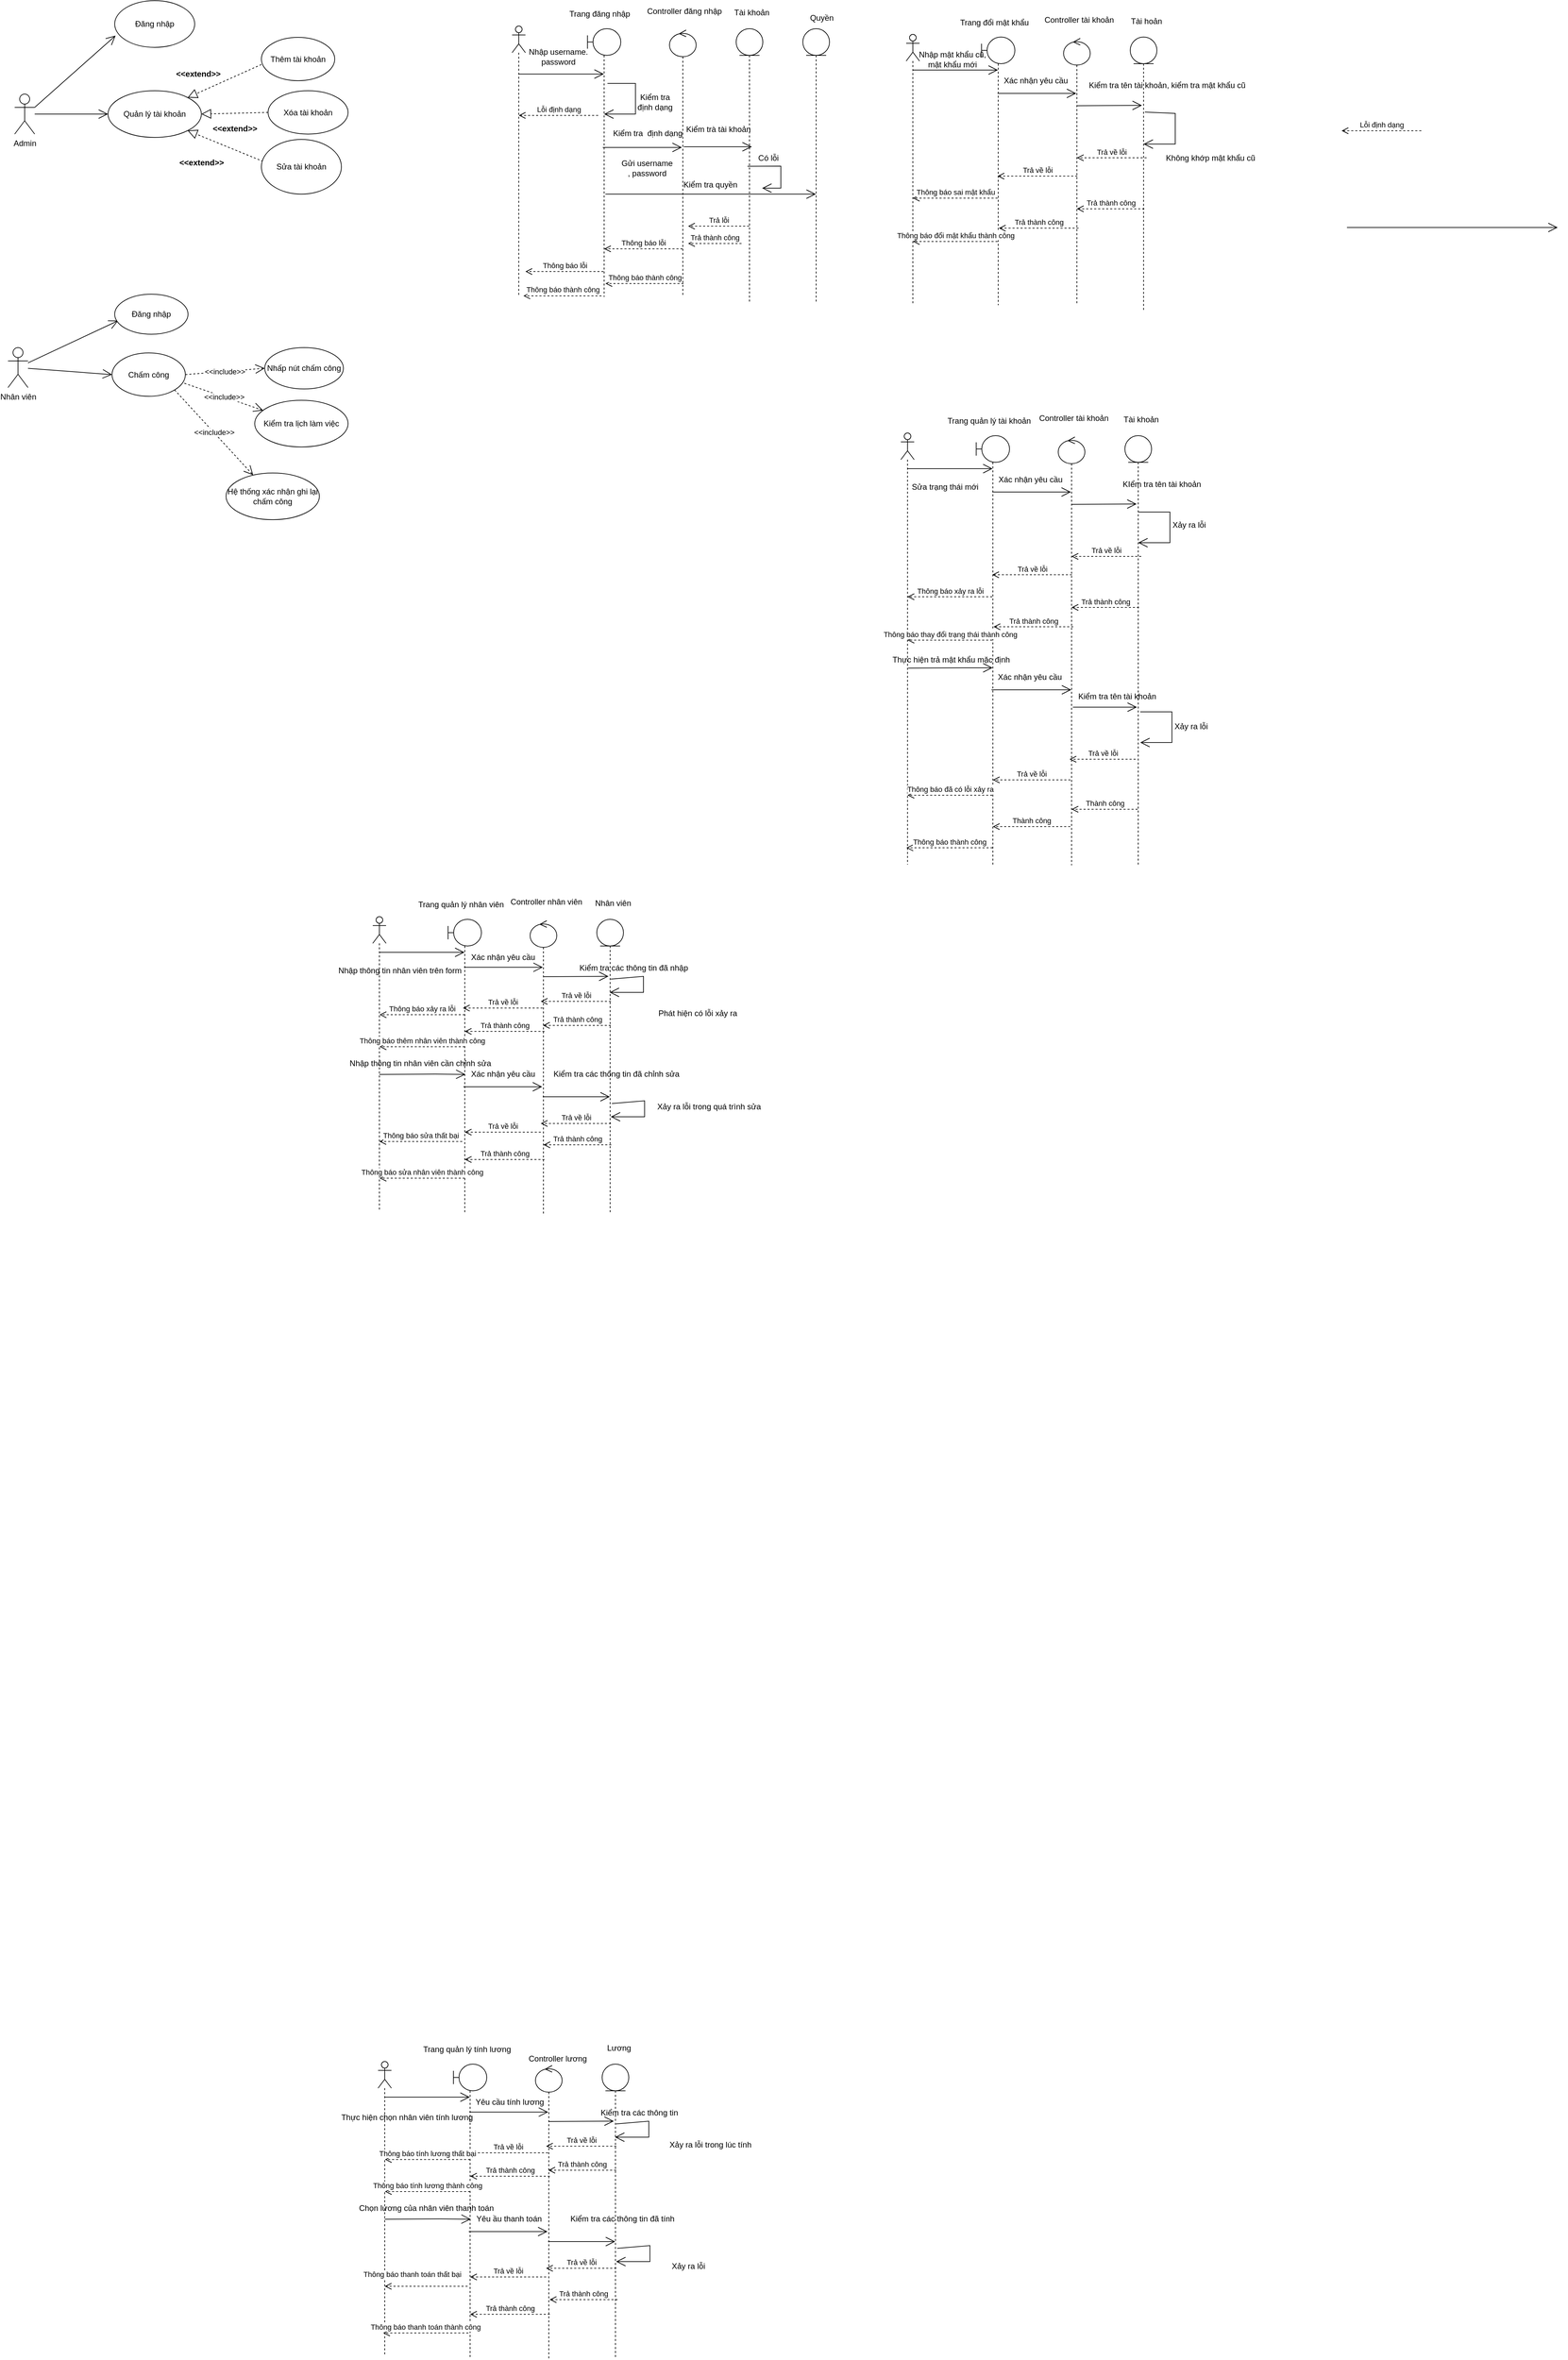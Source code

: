 <mxfile version="24.7.6" pages="5">
  <diagram name="Trang-1" id="nWZG03A3ksPojRO9jJdO">
    <mxGraphModel dx="1466" dy="1053" grid="0" gridSize="10" guides="1" tooltips="1" connect="1" arrows="1" fold="1" page="0" pageScale="1" pageWidth="827" pageHeight="1169" math="0" shadow="0">
      <root>
        <mxCell id="0" />
        <mxCell id="1" parent="0" />
        <mxCell id="7pQK18nFPCm8TZFiN6Zl-1" value="Admin" style="shape=umlActor;verticalLabelPosition=bottom;verticalAlign=top;html=1;" parent="1" vertex="1">
          <mxGeometry x="110" y="130" width="30" height="60" as="geometry" />
        </mxCell>
        <mxCell id="7pQK18nFPCm8TZFiN6Zl-5" value="" style="endArrow=open;endFill=1;endSize=12;html=1;rounded=0;entryX=0;entryY=0.5;entryDx=0;entryDy=0;" parent="1" source="7pQK18nFPCm8TZFiN6Zl-1" target="7pQK18nFPCm8TZFiN6Zl-6" edge="1">
          <mxGeometry width="160" relative="1" as="geometry">
            <mxPoint x="330" y="220" as="sourcePoint" />
            <mxPoint x="240" y="160" as="targetPoint" />
          </mxGeometry>
        </mxCell>
        <mxCell id="7pQK18nFPCm8TZFiN6Zl-6" value="Quản lý tài khoản" style="ellipse;whiteSpace=wrap;html=1;" parent="1" vertex="1">
          <mxGeometry x="250" y="125" width="140" height="70" as="geometry" />
        </mxCell>
        <mxCell id="7pQK18nFPCm8TZFiN6Zl-7" value="" style="endArrow=block;dashed=1;endFill=0;endSize=12;html=1;rounded=0;entryX=1;entryY=0;entryDx=0;entryDy=0;exitX=0;exitY=0.626;exitDx=0;exitDy=0;exitPerimeter=0;" parent="1" source="7pQK18nFPCm8TZFiN6Zl-14" target="7pQK18nFPCm8TZFiN6Zl-6" edge="1">
          <mxGeometry width="160" relative="1" as="geometry">
            <mxPoint x="440" y="10" as="sourcePoint" />
            <mxPoint x="470" y="90" as="targetPoint" />
          </mxGeometry>
        </mxCell>
        <mxCell id="7pQK18nFPCm8TZFiN6Zl-8" value="" style="endArrow=block;dashed=1;endFill=0;endSize=12;html=1;rounded=0;entryX=1;entryY=0.5;entryDx=0;entryDy=0;exitX=0;exitY=0.5;exitDx=0;exitDy=0;" parent="1" source="7pQK18nFPCm8TZFiN6Zl-15" target="7pQK18nFPCm8TZFiN6Zl-6" edge="1">
          <mxGeometry width="160" relative="1" as="geometry">
            <mxPoint x="470" y="110" as="sourcePoint" />
            <mxPoint x="490" y="160" as="targetPoint" />
          </mxGeometry>
        </mxCell>
        <mxCell id="7pQK18nFPCm8TZFiN6Zl-9" value="" style="endArrow=block;dashed=1;endFill=0;endSize=12;html=1;rounded=0;entryX=1;entryY=1;entryDx=0;entryDy=0;exitX=0.022;exitY=0.402;exitDx=0;exitDy=0;exitPerimeter=0;" parent="1" source="7pQK18nFPCm8TZFiN6Zl-16" target="7pQK18nFPCm8TZFiN6Zl-6" edge="1">
          <mxGeometry width="160" relative="1" as="geometry">
            <mxPoint x="410" y="280" as="sourcePoint" />
            <mxPoint x="480" y="230" as="targetPoint" />
          </mxGeometry>
        </mxCell>
        <mxCell id="7pQK18nFPCm8TZFiN6Zl-11" value="&amp;lt;&amp;lt;extend&amp;gt;&amp;gt;" style="text;align=center;fontStyle=1;verticalAlign=middle;spacingLeft=3;spacingRight=3;strokeColor=none;rotatable=0;points=[[0,0.5],[1,0.5]];portConstraint=eastwest;html=1;" parent="1" vertex="1">
          <mxGeometry x="340" y="90" width="90" height="20" as="geometry" />
        </mxCell>
        <mxCell id="7pQK18nFPCm8TZFiN6Zl-12" value="&amp;lt;&amp;lt;extend&amp;gt;&amp;gt;" style="text;align=center;fontStyle=1;verticalAlign=middle;spacingLeft=3;spacingRight=3;strokeColor=none;rotatable=0;points=[[0,0.5],[1,0.5]];portConstraint=eastwest;html=1;" parent="1" vertex="1">
          <mxGeometry x="350" y="220" width="80" height="26" as="geometry" />
        </mxCell>
        <mxCell id="7pQK18nFPCm8TZFiN6Zl-13" value="&amp;lt;&amp;lt;extend&amp;gt;&amp;gt;" style="text;align=center;fontStyle=1;verticalAlign=middle;spacingLeft=3;spacingRight=3;strokeColor=none;rotatable=0;points=[[0,0.5],[1,0.5]];portConstraint=eastwest;html=1;" parent="1" vertex="1">
          <mxGeometry x="400" y="169" width="80" height="26" as="geometry" />
        </mxCell>
        <mxCell id="7pQK18nFPCm8TZFiN6Zl-14" value="Thêm tài khoản" style="ellipse;whiteSpace=wrap;html=1;" parent="1" vertex="1">
          <mxGeometry x="480" y="45" width="110" height="65" as="geometry" />
        </mxCell>
        <mxCell id="7pQK18nFPCm8TZFiN6Zl-15" value="Xóa tài khoản" style="ellipse;whiteSpace=wrap;html=1;" parent="1" vertex="1">
          <mxGeometry x="490" y="125" width="120" height="65" as="geometry" />
        </mxCell>
        <mxCell id="7pQK18nFPCm8TZFiN6Zl-16" value="Sửa tài khoản" style="ellipse;whiteSpace=wrap;html=1;" parent="1" vertex="1">
          <mxGeometry x="480" y="198" width="120" height="82" as="geometry" />
        </mxCell>
        <mxCell id="7pQK18nFPCm8TZFiN6Zl-19" value="Đăng nhập" style="ellipse;whiteSpace=wrap;html=1;" parent="1" vertex="1">
          <mxGeometry x="260" y="-10" width="120" height="70" as="geometry" />
        </mxCell>
        <mxCell id="7pQK18nFPCm8TZFiN6Zl-20" value="" style="endArrow=open;endFill=1;endSize=12;html=1;rounded=0;exitX=1;exitY=0.333;exitDx=0;exitDy=0;exitPerimeter=0;entryX=0.011;entryY=0.748;entryDx=0;entryDy=0;entryPerimeter=0;" parent="1" source="7pQK18nFPCm8TZFiN6Zl-1" target="7pQK18nFPCm8TZFiN6Zl-19" edge="1">
          <mxGeometry width="160" relative="1" as="geometry">
            <mxPoint x="330" y="20" as="sourcePoint" />
            <mxPoint x="490" y="20" as="targetPoint" />
          </mxGeometry>
        </mxCell>
        <mxCell id="i3sCByTxwuQm-vUVaHIZ-1" value="Nhân viên" style="shape=umlActor;verticalLabelPosition=bottom;verticalAlign=top;html=1;outlineConnect=0;" parent="1" vertex="1">
          <mxGeometry x="100" y="510" width="30" height="60" as="geometry" />
        </mxCell>
        <mxCell id="i3sCByTxwuQm-vUVaHIZ-3" value="" style="endArrow=open;endFill=1;endSize=12;html=1;rounded=0;entryX=0.048;entryY=0.661;entryDx=0;entryDy=0;entryPerimeter=0;" parent="1" source="i3sCByTxwuQm-vUVaHIZ-1" target="i3sCByTxwuQm-vUVaHIZ-5" edge="1">
          <mxGeometry width="160" relative="1" as="geometry">
            <mxPoint x="330" y="560" as="sourcePoint" />
            <mxPoint x="260" y="470" as="targetPoint" />
          </mxGeometry>
        </mxCell>
        <mxCell id="i3sCByTxwuQm-vUVaHIZ-4" value="" style="endArrow=open;endFill=1;endSize=12;html=1;rounded=0;entryX=0;entryY=0.5;entryDx=0;entryDy=0;" parent="1" source="i3sCByTxwuQm-vUVaHIZ-1" target="i3sCByTxwuQm-vUVaHIZ-6" edge="1">
          <mxGeometry width="160" relative="1" as="geometry">
            <mxPoint x="140" y="543" as="sourcePoint" />
            <mxPoint x="280" y="540" as="targetPoint" />
          </mxGeometry>
        </mxCell>
        <mxCell id="i3sCByTxwuQm-vUVaHIZ-5" value="Đăng nhập" style="ellipse;whiteSpace=wrap;html=1;" parent="1" vertex="1">
          <mxGeometry x="260" y="430" width="110" height="60" as="geometry" />
        </mxCell>
        <mxCell id="i3sCByTxwuQm-vUVaHIZ-6" value="Chấm công" style="ellipse;whiteSpace=wrap;html=1;" parent="1" vertex="1">
          <mxGeometry x="256" y="518" width="110" height="65" as="geometry" />
        </mxCell>
        <mxCell id="i3sCByTxwuQm-vUVaHIZ-9" value="Nhấp nút chấm công" style="ellipse;whiteSpace=wrap;html=1;" parent="1" vertex="1">
          <mxGeometry x="485" y="510" width="118" height="62" as="geometry" />
        </mxCell>
        <mxCell id="LSj3P1BEg-uH-yH8_5tz-1" value="&amp;lt;&amp;lt;include&amp;gt;&amp;gt;" style="endArrow=open;endSize=12;dashed=1;html=1;rounded=0;exitX=1;exitY=0.5;exitDx=0;exitDy=0;entryX=0;entryY=0.5;entryDx=0;entryDy=0;" parent="1" source="i3sCByTxwuQm-vUVaHIZ-6" target="i3sCByTxwuQm-vUVaHIZ-9" edge="1">
          <mxGeometry width="160" relative="1" as="geometry">
            <mxPoint x="360" y="420" as="sourcePoint" />
            <mxPoint x="520" y="420" as="targetPoint" />
          </mxGeometry>
        </mxCell>
        <mxCell id="LSj3P1BEg-uH-yH8_5tz-3" value="&amp;lt;&amp;lt;include&amp;gt;&amp;gt;" style="endArrow=open;endSize=12;dashed=1;html=1;rounded=0;exitX=0.987;exitY=0.7;exitDx=0;exitDy=0;exitPerimeter=0;" parent="1" source="i3sCByTxwuQm-vUVaHIZ-6" target="LSj3P1BEg-uH-yH8_5tz-4" edge="1">
          <mxGeometry width="160" relative="1" as="geometry">
            <mxPoint x="360" y="420" as="sourcePoint" />
            <mxPoint x="481" y="611" as="targetPoint" />
          </mxGeometry>
        </mxCell>
        <mxCell id="LSj3P1BEg-uH-yH8_5tz-4" value="Kiểm tra lịch làm việc" style="ellipse;whiteSpace=wrap;html=1;" parent="1" vertex="1">
          <mxGeometry x="470" y="589" width="140" height="70" as="geometry" />
        </mxCell>
        <mxCell id="LSj3P1BEg-uH-yH8_5tz-5" value="&amp;lt;&amp;lt;include&amp;gt;&amp;gt;" style="endArrow=open;endSize=12;dashed=1;html=1;rounded=0;exitX=1;exitY=1;exitDx=0;exitDy=0;" parent="1" source="i3sCByTxwuQm-vUVaHIZ-6" target="LSj3P1BEg-uH-yH8_5tz-6" edge="1">
          <mxGeometry width="160" relative="1" as="geometry">
            <mxPoint x="360" y="420" as="sourcePoint" />
            <mxPoint x="428" y="679" as="targetPoint" />
          </mxGeometry>
        </mxCell>
        <mxCell id="LSj3P1BEg-uH-yH8_5tz-6" value="Hệ thống xác nhận ghi lại chấm công" style="ellipse;whiteSpace=wrap;html=1;" parent="1" vertex="1">
          <mxGeometry x="427.0" y="698" width="140" height="70" as="geometry" />
        </mxCell>
        <mxCell id="GTJUh9nQR9UTYKrcELKQ-8" value="" style="shape=umlLifeline;perimeter=lifelinePerimeter;whiteSpace=wrap;html=1;container=1;dropTarget=0;collapsible=0;recursiveResize=0;outlineConnect=0;portConstraint=eastwest;newEdgeStyle={&quot;curved&quot;:0,&quot;rounded&quot;:0};participant=umlActor;" parent="1" vertex="1">
          <mxGeometry x="856" y="28" width="20" height="403" as="geometry" />
        </mxCell>
        <mxCell id="GTJUh9nQR9UTYKrcELKQ-9" value="" style="shape=umlLifeline;perimeter=lifelinePerimeter;whiteSpace=wrap;html=1;container=1;dropTarget=0;collapsible=0;recursiveResize=0;outlineConnect=0;portConstraint=eastwest;newEdgeStyle={&quot;curved&quot;:0,&quot;rounded&quot;:0};participant=umlBoundary;" parent="1" vertex="1">
          <mxGeometry x="969" y="32" width="50" height="402" as="geometry" />
        </mxCell>
        <mxCell id="GTJUh9nQR9UTYKrcELKQ-11" value="" style="shape=umlLifeline;perimeter=lifelinePerimeter;whiteSpace=wrap;html=1;container=1;dropTarget=0;collapsible=0;recursiveResize=0;outlineConnect=0;portConstraint=eastwest;newEdgeStyle={&quot;curved&quot;:0,&quot;rounded&quot;:0};participant=umlControl;" parent="1" vertex="1">
          <mxGeometry x="1092" y="34" width="40" height="399" as="geometry" />
        </mxCell>
        <mxCell id="GTJUh9nQR9UTYKrcELKQ-12" value="" style="shape=umlLifeline;perimeter=lifelinePerimeter;whiteSpace=wrap;html=1;container=1;dropTarget=0;collapsible=0;recursiveResize=0;outlineConnect=0;portConstraint=eastwest;newEdgeStyle={&quot;curved&quot;:0,&quot;rounded&quot;:0};participant=umlEntity;" parent="1" vertex="1">
          <mxGeometry x="1192" y="32" width="40" height="409" as="geometry" />
        </mxCell>
        <mxCell id="GTJUh9nQR9UTYKrcELKQ-13" value="" style="shape=umlLifeline;perimeter=lifelinePerimeter;whiteSpace=wrap;html=1;container=1;dropTarget=0;collapsible=0;recursiveResize=0;outlineConnect=0;portConstraint=eastwest;newEdgeStyle={&quot;curved&quot;:0,&quot;rounded&quot;:0};participant=umlEntity;" parent="1" vertex="1">
          <mxGeometry x="1292" y="32" width="40" height="412" as="geometry" />
        </mxCell>
        <mxCell id="GTJUh9nQR9UTYKrcELKQ-14" value="" style="endArrow=open;endFill=1;endSize=12;html=1;rounded=0;" parent="1" source="GTJUh9nQR9UTYKrcELKQ-8" target="GTJUh9nQR9UTYKrcELKQ-9" edge="1">
          <mxGeometry width="160" relative="1" as="geometry">
            <mxPoint x="863" y="131" as="sourcePoint" />
            <mxPoint x="1019" y="135" as="targetPoint" />
            <Array as="points">
              <mxPoint x="954" y="100" />
            </Array>
          </mxGeometry>
        </mxCell>
        <mxCell id="GTJUh9nQR9UTYKrcELKQ-15" value="Nhập username.&lt;div&gt;password&lt;/div&gt;" style="text;html=1;align=center;verticalAlign=middle;resizable=0;points=[];autosize=1;strokeColor=none;fillColor=none;" parent="1" vertex="1">
          <mxGeometry x="871" y="53" width="107" height="41" as="geometry" />
        </mxCell>
        <mxCell id="GTJUh9nQR9UTYKrcELKQ-16" value="Trang đăng nhập" style="text;html=1;align=center;verticalAlign=middle;resizable=0;points=[];autosize=1;strokeColor=none;fillColor=none;" parent="1" vertex="1">
          <mxGeometry x="932" y="-3" width="109" height="26" as="geometry" />
        </mxCell>
        <mxCell id="GTJUh9nQR9UTYKrcELKQ-17" value="Controller đăng nhập" style="text;html=1;align=center;verticalAlign=middle;resizable=0;points=[];autosize=1;strokeColor=none;fillColor=none;" parent="1" vertex="1">
          <mxGeometry x="1049" y="-7" width="130" height="26" as="geometry" />
        </mxCell>
        <mxCell id="GTJUh9nQR9UTYKrcELKQ-18" value="Tài khoản" style="text;html=1;align=center;verticalAlign=middle;resizable=0;points=[];autosize=1;strokeColor=none;fillColor=none;" parent="1" vertex="1">
          <mxGeometry x="1179" y="-5" width="71" height="26" as="geometry" />
        </mxCell>
        <mxCell id="GTJUh9nQR9UTYKrcELKQ-19" value="Quyền" style="text;html=1;align=center;verticalAlign=middle;resizable=0;points=[];autosize=1;strokeColor=none;fillColor=none;" parent="1" vertex="1">
          <mxGeometry x="1293" y="3" width="53" height="26" as="geometry" />
        </mxCell>
        <mxCell id="GTJUh9nQR9UTYKrcELKQ-20" value="" style="endArrow=open;endFill=1;endSize=12;html=1;rounded=0;" parent="1" target="GTJUh9nQR9UTYKrcELKQ-9" edge="1">
          <mxGeometry width="160" relative="1" as="geometry">
            <mxPoint x="999" y="114" as="sourcePoint" />
            <mxPoint x="1019" y="165" as="targetPoint" />
            <Array as="points">
              <mxPoint x="1041" y="114" />
              <mxPoint x="1041" y="160" />
            </Array>
          </mxGeometry>
        </mxCell>
        <mxCell id="GTJUh9nQR9UTYKrcELKQ-21" value="Kiểm tra&amp;nbsp; định dạng" style="text;html=1;align=center;verticalAlign=middle;resizable=0;points=[];autosize=1;strokeColor=none;fillColor=none;" parent="1" vertex="1">
          <mxGeometry x="998" y="176" width="122" height="26" as="geometry" />
        </mxCell>
        <mxCell id="GTJUh9nQR9UTYKrcELKQ-22" value="Lỗi định dạng" style="html=1;verticalAlign=bottom;endArrow=open;dashed=1;endSize=8;curved=0;rounded=0;" parent="1" target="GTJUh9nQR9UTYKrcELKQ-8" edge="1">
          <mxGeometry relative="1" as="geometry">
            <mxPoint x="985" y="162" as="sourcePoint" />
            <mxPoint x="867" y="169" as="targetPoint" />
          </mxGeometry>
        </mxCell>
        <mxCell id="GTJUh9nQR9UTYKrcELKQ-23" value="" style="endArrow=open;endFill=1;endSize=12;html=1;rounded=0;" parent="1" edge="1">
          <mxGeometry width="160" relative="1" as="geometry">
            <mxPoint x="992.002" y="210" as="sourcePoint" />
            <mxPoint x="1110.54" y="210" as="targetPoint" />
          </mxGeometry>
        </mxCell>
        <mxCell id="GTJUh9nQR9UTYKrcELKQ-24" value="Gửi username&lt;div&gt;, password&lt;/div&gt;" style="text;html=1;align=center;verticalAlign=middle;resizable=0;points=[];autosize=1;strokeColor=none;fillColor=none;" parent="1" vertex="1">
          <mxGeometry x="1010" y="220" width="95" height="41" as="geometry" />
        </mxCell>
        <mxCell id="GTJUh9nQR9UTYKrcELKQ-25" value="" style="endArrow=open;endFill=1;endSize=12;html=1;rounded=0;" parent="1" target="GTJUh9nQR9UTYKrcELKQ-13" edge="1">
          <mxGeometry width="160" relative="1" as="geometry">
            <mxPoint x="996" y="280" as="sourcePoint" />
            <mxPoint x="1156" y="280" as="targetPoint" />
          </mxGeometry>
        </mxCell>
        <mxCell id="GTJUh9nQR9UTYKrcELKQ-26" value="Kiểm tra quyền" style="text;html=1;align=center;verticalAlign=middle;resizable=0;points=[];autosize=1;strokeColor=none;fillColor=none;" parent="1" vertex="1">
          <mxGeometry x="1103" y="253" width="99" height="26" as="geometry" />
        </mxCell>
        <mxCell id="GTJUh9nQR9UTYKrcELKQ-27" value="" style="endArrow=open;endFill=1;endSize=12;html=1;rounded=0;entryX=0.525;entryY=0.623;entryDx=0;entryDy=0;entryPerimeter=0;" parent="1" edge="1">
          <mxGeometry width="160" relative="1" as="geometry">
            <mxPoint x="1113.482" y="208.997" as="sourcePoint" />
            <mxPoint x="1215.52" y="208.997" as="targetPoint" />
          </mxGeometry>
        </mxCell>
        <mxCell id="GTJUh9nQR9UTYKrcELKQ-28" value="Kiểm tra&lt;div&gt;định dạng&lt;/div&gt;" style="text;html=1;align=center;verticalAlign=middle;resizable=0;points=[];autosize=1;strokeColor=none;fillColor=none;" parent="1" vertex="1">
          <mxGeometry x="1034" y="121" width="71" height="41" as="geometry" />
        </mxCell>
        <mxCell id="GTJUh9nQR9UTYKrcELKQ-29" value="Kiểm trà tài khoản" style="text;html=1;align=center;verticalAlign=middle;resizable=0;points=[];autosize=1;strokeColor=none;fillColor=none;" parent="1" vertex="1">
          <mxGeometry x="1107" y="170" width="115" height="26" as="geometry" />
        </mxCell>
        <mxCell id="GTJUh9nQR9UTYKrcELKQ-30" value="Trả lỗi" style="html=1;verticalAlign=bottom;endArrow=open;dashed=1;endSize=8;curved=0;rounded=0;" parent="1" source="GTJUh9nQR9UTYKrcELKQ-12" edge="1">
          <mxGeometry relative="1" as="geometry">
            <mxPoint x="1200" y="328" as="sourcePoint" />
            <mxPoint x="1120" y="328" as="targetPoint" />
          </mxGeometry>
        </mxCell>
        <mxCell id="GTJUh9nQR9UTYKrcELKQ-31" value="" style="endArrow=open;endFill=1;endSize=12;html=1;rounded=0;" parent="1" edge="1">
          <mxGeometry width="160" relative="1" as="geometry">
            <mxPoint x="1209" y="238.23" as="sourcePoint" />
            <mxPoint x="1231" y="271" as="targetPoint" />
            <Array as="points">
              <mxPoint x="1259" y="238" />
              <mxPoint x="1259" y="271" />
            </Array>
          </mxGeometry>
        </mxCell>
        <mxCell id="GTJUh9nQR9UTYKrcELKQ-32" value="Có lỗi" style="text;html=1;align=center;verticalAlign=middle;resizable=0;points=[];autosize=1;strokeColor=none;fillColor=none;" parent="1" vertex="1">
          <mxGeometry x="1215" y="213" width="49" height="26" as="geometry" />
        </mxCell>
        <mxCell id="GTJUh9nQR9UTYKrcELKQ-34" value="Thông báo lỗi" style="html=1;verticalAlign=bottom;endArrow=open;dashed=1;endSize=8;curved=0;rounded=0;" parent="1" source="GTJUh9nQR9UTYKrcELKQ-11" edge="1">
          <mxGeometry relative="1" as="geometry">
            <mxPoint x="1074" y="362" as="sourcePoint" />
            <mxPoint x="994" y="362" as="targetPoint" />
          </mxGeometry>
        </mxCell>
        <mxCell id="GTJUh9nQR9UTYKrcELKQ-35" value="Thông báo lỗi" style="html=1;verticalAlign=bottom;endArrow=open;dashed=1;endSize=8;curved=0;rounded=0;" parent="1" edge="1">
          <mxGeometry relative="1" as="geometry">
            <mxPoint x="993" y="396" as="sourcePoint" />
            <mxPoint x="876" y="396" as="targetPoint" />
          </mxGeometry>
        </mxCell>
        <mxCell id="GTJUh9nQR9UTYKrcELKQ-36" value="Trả thành công" style="html=1;verticalAlign=bottom;endArrow=open;dashed=1;endSize=8;curved=0;rounded=0;" parent="1" edge="1">
          <mxGeometry relative="1" as="geometry">
            <mxPoint x="1200" y="354" as="sourcePoint" />
            <mxPoint x="1120" y="354" as="targetPoint" />
          </mxGeometry>
        </mxCell>
        <mxCell id="GTJUh9nQR9UTYKrcELKQ-37" value="Thông báo thành công" style="html=1;verticalAlign=bottom;endArrow=open;dashed=1;endSize=8;curved=0;rounded=0;" parent="1" edge="1">
          <mxGeometry relative="1" as="geometry">
            <mxPoint x="1113" y="414" as="sourcePoint" />
            <mxPoint x="996" y="414" as="targetPoint" />
          </mxGeometry>
        </mxCell>
        <mxCell id="GTJUh9nQR9UTYKrcELKQ-38" value="Thông báo thành công" style="html=1;verticalAlign=bottom;endArrow=open;dashed=1;endSize=8;curved=0;rounded=0;" parent="1" edge="1">
          <mxGeometry relative="1" as="geometry">
            <mxPoint x="990" y="432.46" as="sourcePoint" />
            <mxPoint x="873" y="432.46" as="targetPoint" />
          </mxGeometry>
        </mxCell>
        <mxCell id="TB7vbpfYZlCLOA9SZbjk-1" value="" style="shape=umlLifeline;perimeter=lifelinePerimeter;whiteSpace=wrap;html=1;container=1;dropTarget=0;collapsible=0;recursiveResize=0;outlineConnect=0;portConstraint=eastwest;newEdgeStyle={&quot;curved&quot;:0,&quot;rounded&quot;:0};participant=umlActor;" vertex="1" parent="1">
          <mxGeometry x="1447" y="40.5" width="20" height="403" as="geometry" />
        </mxCell>
        <mxCell id="TB7vbpfYZlCLOA9SZbjk-2" value="" style="shape=umlLifeline;perimeter=lifelinePerimeter;whiteSpace=wrap;html=1;container=1;dropTarget=0;collapsible=0;recursiveResize=0;outlineConnect=0;portConstraint=eastwest;newEdgeStyle={&quot;curved&quot;:0,&quot;rounded&quot;:0};participant=umlBoundary;" vertex="1" parent="1">
          <mxGeometry x="1560" y="44.5" width="50" height="402" as="geometry" />
        </mxCell>
        <mxCell id="TB7vbpfYZlCLOA9SZbjk-3" value="" style="shape=umlLifeline;perimeter=lifelinePerimeter;whiteSpace=wrap;html=1;container=1;dropTarget=0;collapsible=0;recursiveResize=0;outlineConnect=0;portConstraint=eastwest;newEdgeStyle={&quot;curved&quot;:0,&quot;rounded&quot;:0};participant=umlControl;" vertex="1" parent="1">
          <mxGeometry x="1683" y="46.5" width="40" height="399" as="geometry" />
        </mxCell>
        <mxCell id="TB7vbpfYZlCLOA9SZbjk-4" value="" style="shape=umlLifeline;perimeter=lifelinePerimeter;whiteSpace=wrap;html=1;container=1;dropTarget=0;collapsible=0;recursiveResize=0;outlineConnect=0;portConstraint=eastwest;newEdgeStyle={&quot;curved&quot;:0,&quot;rounded&quot;:0};participant=umlEntity;" vertex="1" parent="1">
          <mxGeometry x="1783" y="44.5" width="40" height="409" as="geometry" />
        </mxCell>
        <mxCell id="TB7vbpfYZlCLOA9SZbjk-5" value="" style="endArrow=open;endFill=1;endSize=12;html=1;rounded=0;" edge="1" parent="1" source="TB7vbpfYZlCLOA9SZbjk-1" target="TB7vbpfYZlCLOA9SZbjk-2">
          <mxGeometry width="160" relative="1" as="geometry">
            <mxPoint x="1451.25" y="94" as="sourcePoint" />
            <mxPoint x="1579.75" y="94.5" as="targetPoint" />
            <Array as="points">
              <mxPoint x="1539.75" y="94" />
            </Array>
          </mxGeometry>
        </mxCell>
        <mxCell id="TB7vbpfYZlCLOA9SZbjk-6" value="Nhập mật khẩu cũ,&lt;div&gt;mật khẩu mới&lt;/div&gt;" style="text;html=1;align=center;verticalAlign=middle;resizable=0;points=[];autosize=1;strokeColor=none;fillColor=none;" vertex="1" parent="1">
          <mxGeometry x="1456" y="57.5" width="119" height="41" as="geometry" />
        </mxCell>
        <mxCell id="TB7vbpfYZlCLOA9SZbjk-7" value="Trang đổi mật khẩu" style="text;html=1;align=center;verticalAlign=middle;resizable=0;points=[];autosize=1;strokeColor=none;fillColor=none;" vertex="1" parent="1">
          <mxGeometry x="1518" y="9.5" width="121" height="26" as="geometry" />
        </mxCell>
        <mxCell id="TB7vbpfYZlCLOA9SZbjk-8" value="Controller tài khoản" style="text;html=1;align=center;verticalAlign=middle;resizable=0;points=[];autosize=1;strokeColor=none;fillColor=none;" vertex="1" parent="1">
          <mxGeometry x="1645" y="5.5" width="122" height="26" as="geometry" />
        </mxCell>
        <mxCell id="TB7vbpfYZlCLOA9SZbjk-9" value="Tài hoản" style="text;html=1;align=center;verticalAlign=middle;resizable=0;points=[];autosize=1;strokeColor=none;fillColor=none;" vertex="1" parent="1">
          <mxGeometry x="1774" y="7.5" width="65" height="26" as="geometry" />
        </mxCell>
        <mxCell id="TB7vbpfYZlCLOA9SZbjk-10" value="" style="endArrow=open;endFill=1;endSize=12;html=1;rounded=0;exitX=0.55;exitY=0.275;exitDx=0;exitDy=0;exitPerimeter=0;" edge="1" parent="1" source="TB7vbpfYZlCLOA9SZbjk-4">
          <mxGeometry width="160" relative="1" as="geometry">
            <mxPoint x="1808.5" y="159" as="sourcePoint" />
            <mxPoint x="1803" y="205" as="targetPoint" />
            <Array as="points">
              <mxPoint x="1850.5" y="159" />
              <mxPoint x="1850.5" y="205" />
            </Array>
          </mxGeometry>
        </mxCell>
        <mxCell id="TB7vbpfYZlCLOA9SZbjk-12" value="Lỗi định dạng" style="html=1;verticalAlign=bottom;endArrow=open;dashed=1;endSize=8;curved=0;rounded=0;" edge="1" parent="1">
          <mxGeometry relative="1" as="geometry">
            <mxPoint x="2219.5" y="185" as="sourcePoint" />
            <mxPoint x="2100" y="185" as="targetPoint" />
          </mxGeometry>
        </mxCell>
        <mxCell id="TB7vbpfYZlCLOA9SZbjk-15" value="" style="endArrow=open;endFill=1;endSize=12;html=1;rounded=0;" edge="1" parent="1">
          <mxGeometry width="160" relative="1" as="geometry">
            <mxPoint x="2108" y="330" as="sourcePoint" />
            <mxPoint x="2424" y="330" as="targetPoint" />
          </mxGeometry>
        </mxCell>
        <mxCell id="TB7vbpfYZlCLOA9SZbjk-29" value="" style="endArrow=open;endFill=1;endSize=12;html=1;rounded=0;" edge="1" parent="1">
          <mxGeometry width="160" relative="1" as="geometry">
            <mxPoint x="1584" y="129" as="sourcePoint" />
            <mxPoint x="1702" y="129" as="targetPoint" />
            <Array as="points">
              <mxPoint x="1679.5" y="129" />
            </Array>
          </mxGeometry>
        </mxCell>
        <mxCell id="TB7vbpfYZlCLOA9SZbjk-30" value="Xác nhận yêu cầu" style="text;html=1;align=center;verticalAlign=middle;resizable=0;points=[];autosize=1;strokeColor=none;fillColor=none;" vertex="1" parent="1">
          <mxGeometry x="1584" y="97" width="114" height="26" as="geometry" />
        </mxCell>
        <mxCell id="TB7vbpfYZlCLOA9SZbjk-31" value="" style="endArrow=open;endFill=1;endSize=12;html=1;rounded=0;" edge="1" parent="1">
          <mxGeometry width="160" relative="1" as="geometry">
            <mxPoint x="1703" y="147.5" as="sourcePoint" />
            <mxPoint x="1800.5" y="147" as="targetPoint" />
            <Array as="points">
              <mxPoint x="1791" y="147" />
            </Array>
          </mxGeometry>
        </mxCell>
        <mxCell id="TB7vbpfYZlCLOA9SZbjk-32" value="Kiểm tra tên tài khoản, kiểm tra mật khẩu cũ" style="text;html=1;align=center;verticalAlign=middle;resizable=0;points=[];autosize=1;strokeColor=none;fillColor=none;" vertex="1" parent="1">
          <mxGeometry x="1711" y="104" width="253" height="26" as="geometry" />
        </mxCell>
        <mxCell id="fNOAmwslGLNNU8eFAWPF-1" value="Không khớp mật khẩu cũ" style="text;html=1;align=center;verticalAlign=middle;resizable=0;points=[];autosize=1;strokeColor=none;fillColor=none;" vertex="1" parent="1">
          <mxGeometry x="1827" y="213" width="152" height="26" as="geometry" />
        </mxCell>
        <mxCell id="fNOAmwslGLNNU8eFAWPF-2" value="Trả về lỗi" style="html=1;verticalAlign=bottom;endArrow=open;dashed=1;endSize=8;curved=0;rounded=0;" edge="1" parent="1" target="TB7vbpfYZlCLOA9SZbjk-3">
          <mxGeometry relative="1" as="geometry">
            <mxPoint x="1807.5" y="225.5" as="sourcePoint" />
            <mxPoint x="1688" y="225.5" as="targetPoint" />
          </mxGeometry>
        </mxCell>
        <mxCell id="fNOAmwslGLNNU8eFAWPF-3" value="Trả về lỗi" style="html=1;verticalAlign=bottom;endArrow=open;dashed=1;endSize=8;curved=0;rounded=0;" edge="1" parent="1">
          <mxGeometry relative="1" as="geometry">
            <mxPoint x="1703.5" y="253" as="sourcePoint" />
            <mxPoint x="1584" y="253" as="targetPoint" />
          </mxGeometry>
        </mxCell>
        <mxCell id="fNOAmwslGLNNU8eFAWPF-4" value="Thông báo sai mật khẩu" style="html=1;verticalAlign=bottom;endArrow=open;dashed=1;endSize=8;curved=0;rounded=0;" edge="1" parent="1" target="TB7vbpfYZlCLOA9SZbjk-1">
          <mxGeometry relative="1" as="geometry">
            <mxPoint x="1584" y="286" as="sourcePoint" />
            <mxPoint x="1464.5" y="286" as="targetPoint" />
          </mxGeometry>
        </mxCell>
        <mxCell id="fNOAmwslGLNNU8eFAWPF-5" value="Trả thành công" style="html=1;verticalAlign=bottom;endArrow=open;dashed=1;endSize=8;curved=0;rounded=0;" edge="1" parent="1" target="TB7vbpfYZlCLOA9SZbjk-3">
          <mxGeometry relative="1" as="geometry">
            <mxPoint x="1804" y="302" as="sourcePoint" />
            <mxPoint x="1698" y="300" as="targetPoint" />
          </mxGeometry>
        </mxCell>
        <mxCell id="fNOAmwslGLNNU8eFAWPF-6" value="Trả thành công" style="html=1;verticalAlign=bottom;endArrow=open;dashed=1;endSize=8;curved=0;rounded=0;" edge="1" parent="1">
          <mxGeometry relative="1" as="geometry">
            <mxPoint x="1705.5" y="331" as="sourcePoint" />
            <mxPoint x="1586" y="331" as="targetPoint" />
          </mxGeometry>
        </mxCell>
        <mxCell id="fNOAmwslGLNNU8eFAWPF-7" value="Thông báo đổi mật khẩu thành công" style="html=1;verticalAlign=bottom;endArrow=open;dashed=1;endSize=8;curved=0;rounded=0;" edge="1" parent="1" target="TB7vbpfYZlCLOA9SZbjk-1">
          <mxGeometry relative="1" as="geometry">
            <mxPoint x="1584" y="351" as="sourcePoint" />
            <mxPoint x="1451.5" y="364" as="targetPoint" />
          </mxGeometry>
        </mxCell>
        <mxCell id="fNOAmwslGLNNU8eFAWPF-8" value="" style="shape=umlLifeline;perimeter=lifelinePerimeter;whiteSpace=wrap;html=1;container=1;dropTarget=0;collapsible=0;recursiveResize=0;outlineConnect=0;portConstraint=eastwest;newEdgeStyle={&quot;curved&quot;:0,&quot;rounded&quot;:0};participant=umlActor;" vertex="1" parent="1">
          <mxGeometry x="1439" y="638" width="20" height="647" as="geometry" />
        </mxCell>
        <mxCell id="fNOAmwslGLNNU8eFAWPF-9" value="" style="shape=umlLifeline;perimeter=lifelinePerimeter;whiteSpace=wrap;html=1;container=1;dropTarget=0;collapsible=0;recursiveResize=0;outlineConnect=0;portConstraint=eastwest;newEdgeStyle={&quot;curved&quot;:0,&quot;rounded&quot;:0};participant=umlBoundary;" vertex="1" parent="1">
          <mxGeometry x="1552" y="642" width="50" height="643" as="geometry" />
        </mxCell>
        <mxCell id="fNOAmwslGLNNU8eFAWPF-10" value="" style="shape=umlLifeline;perimeter=lifelinePerimeter;whiteSpace=wrap;html=1;container=1;dropTarget=0;collapsible=0;recursiveResize=0;outlineConnect=0;portConstraint=eastwest;newEdgeStyle={&quot;curved&quot;:0,&quot;rounded&quot;:0};participant=umlControl;" vertex="1" parent="1">
          <mxGeometry x="1675" y="644" width="40" height="642" as="geometry" />
        </mxCell>
        <mxCell id="fNOAmwslGLNNU8eFAWPF-11" value="" style="shape=umlLifeline;perimeter=lifelinePerimeter;whiteSpace=wrap;html=1;container=1;dropTarget=0;collapsible=0;recursiveResize=0;outlineConnect=0;portConstraint=eastwest;newEdgeStyle={&quot;curved&quot;:0,&quot;rounded&quot;:0};participant=umlEntity;" vertex="1" parent="1">
          <mxGeometry x="1775" y="642" width="40" height="643" as="geometry" />
        </mxCell>
        <mxCell id="fNOAmwslGLNNU8eFAWPF-12" value="" style="endArrow=open;endFill=1;endSize=12;html=1;rounded=0;" edge="1" parent="1" source="fNOAmwslGLNNU8eFAWPF-8" target="fNOAmwslGLNNU8eFAWPF-9">
          <mxGeometry width="160" relative="1" as="geometry">
            <mxPoint x="1443.25" y="691.5" as="sourcePoint" />
            <mxPoint x="1571.75" y="692" as="targetPoint" />
            <Array as="points">
              <mxPoint x="1531.75" y="691.5" />
            </Array>
          </mxGeometry>
        </mxCell>
        <mxCell id="fNOAmwslGLNNU8eFAWPF-13" value="Sửa trạng thái mới" style="text;html=1;align=center;verticalAlign=middle;resizable=0;points=[];autosize=1;strokeColor=none;fillColor=none;" vertex="1" parent="1">
          <mxGeometry x="1446" y="706" width="118" height="26" as="geometry" />
        </mxCell>
        <mxCell id="fNOAmwslGLNNU8eFAWPF-14" value="Trang quản lý tài khoản" style="text;html=1;align=center;verticalAlign=middle;resizable=0;points=[];autosize=1;strokeColor=none;fillColor=none;" vertex="1" parent="1">
          <mxGeometry x="1499" y="607" width="143" height="26" as="geometry" />
        </mxCell>
        <mxCell id="fNOAmwslGLNNU8eFAWPF-15" value="Controller tài khoản" style="text;html=1;align=center;verticalAlign=middle;resizable=0;points=[];autosize=1;strokeColor=none;fillColor=none;" vertex="1" parent="1">
          <mxGeometry x="1637" y="603" width="122" height="26" as="geometry" />
        </mxCell>
        <mxCell id="fNOAmwslGLNNU8eFAWPF-16" value="Tài khoản" style="text;html=1;align=center;verticalAlign=middle;resizable=0;points=[];autosize=1;strokeColor=none;fillColor=none;" vertex="1" parent="1">
          <mxGeometry x="1763" y="605" width="71" height="26" as="geometry" />
        </mxCell>
        <mxCell id="fNOAmwslGLNNU8eFAWPF-17" value="" style="endArrow=open;endFill=1;endSize=12;html=1;rounded=0;" edge="1" parent="1" source="fNOAmwslGLNNU8eFAWPF-11">
          <mxGeometry width="160" relative="1" as="geometry">
            <mxPoint x="1800.5" y="756.5" as="sourcePoint" />
            <mxPoint x="1795" y="802.5" as="targetPoint" />
            <Array as="points">
              <mxPoint x="1842.5" y="756.5" />
              <mxPoint x="1842.5" y="802.5" />
            </Array>
          </mxGeometry>
        </mxCell>
        <mxCell id="fNOAmwslGLNNU8eFAWPF-18" value="" style="endArrow=open;endFill=1;endSize=12;html=1;rounded=0;" edge="1" parent="1">
          <mxGeometry width="160" relative="1" as="geometry">
            <mxPoint x="1576" y="726.5" as="sourcePoint" />
            <mxPoint x="1694" y="726.5" as="targetPoint" />
            <Array as="points">
              <mxPoint x="1671.5" y="726.5" />
            </Array>
          </mxGeometry>
        </mxCell>
        <mxCell id="fNOAmwslGLNNU8eFAWPF-19" value="Xác nhận yêu cầu" style="text;html=1;align=center;verticalAlign=middle;resizable=0;points=[];autosize=1;strokeColor=none;fillColor=none;" vertex="1" parent="1">
          <mxGeometry x="1576" y="694.5" width="114" height="26" as="geometry" />
        </mxCell>
        <mxCell id="fNOAmwslGLNNU8eFAWPF-20" value="" style="endArrow=open;endFill=1;endSize=12;html=1;rounded=0;" edge="1" parent="1">
          <mxGeometry width="160" relative="1" as="geometry">
            <mxPoint x="1695" y="745" as="sourcePoint" />
            <mxPoint x="1792.5" y="744.5" as="targetPoint" />
            <Array as="points">
              <mxPoint x="1783" y="744.5" />
            </Array>
          </mxGeometry>
        </mxCell>
        <mxCell id="fNOAmwslGLNNU8eFAWPF-21" value="KIểm tra tên tài khoản" style="text;html=1;align=center;verticalAlign=middle;resizable=0;points=[];autosize=1;strokeColor=none;fillColor=none;" vertex="1" parent="1">
          <mxGeometry x="1762" y="701.5" width="135" height="26" as="geometry" />
        </mxCell>
        <mxCell id="fNOAmwslGLNNU8eFAWPF-22" value="Trả về lỗi" style="html=1;verticalAlign=bottom;endArrow=open;dashed=1;endSize=8;curved=0;rounded=0;" edge="1" parent="1" target="fNOAmwslGLNNU8eFAWPF-10">
          <mxGeometry relative="1" as="geometry">
            <mxPoint x="1799.5" y="823" as="sourcePoint" />
            <mxPoint x="1680" y="823" as="targetPoint" />
          </mxGeometry>
        </mxCell>
        <mxCell id="fNOAmwslGLNNU8eFAWPF-23" value="Trả về lỗi" style="html=1;verticalAlign=bottom;endArrow=open;dashed=1;endSize=8;curved=0;rounded=0;" edge="1" parent="1">
          <mxGeometry relative="1" as="geometry">
            <mxPoint x="1695.5" y="850.5" as="sourcePoint" />
            <mxPoint x="1576" y="850.5" as="targetPoint" />
          </mxGeometry>
        </mxCell>
        <mxCell id="fNOAmwslGLNNU8eFAWPF-24" value="Thông báo xảy ra lỗi" style="html=1;verticalAlign=bottom;endArrow=open;dashed=1;endSize=8;curved=0;rounded=0;" edge="1" parent="1" target="fNOAmwslGLNNU8eFAWPF-8">
          <mxGeometry relative="1" as="geometry">
            <mxPoint x="1576" y="883.5" as="sourcePoint" />
            <mxPoint x="1456.5" y="883.5" as="targetPoint" />
          </mxGeometry>
        </mxCell>
        <mxCell id="fNOAmwslGLNNU8eFAWPF-25" value="Trả thành công" style="html=1;verticalAlign=bottom;endArrow=open;dashed=1;endSize=8;curved=0;rounded=0;" edge="1" parent="1" target="fNOAmwslGLNNU8eFAWPF-10">
          <mxGeometry relative="1" as="geometry">
            <mxPoint x="1796" y="899.5" as="sourcePoint" />
            <mxPoint x="1690" y="897.5" as="targetPoint" />
          </mxGeometry>
        </mxCell>
        <mxCell id="fNOAmwslGLNNU8eFAWPF-26" value="Trả thành công" style="html=1;verticalAlign=bottom;endArrow=open;dashed=1;endSize=8;curved=0;rounded=0;" edge="1" parent="1">
          <mxGeometry relative="1" as="geometry">
            <mxPoint x="1697.5" y="928.5" as="sourcePoint" />
            <mxPoint x="1578" y="928.5" as="targetPoint" />
          </mxGeometry>
        </mxCell>
        <mxCell id="fNOAmwslGLNNU8eFAWPF-27" value="Thông báo thay đổi trạng thái thành công" style="html=1;verticalAlign=bottom;endArrow=open;dashed=1;endSize=8;curved=0;rounded=0;" edge="1" parent="1" target="fNOAmwslGLNNU8eFAWPF-8">
          <mxGeometry relative="1" as="geometry">
            <mxPoint x="1576" y="948.5" as="sourcePoint" />
            <mxPoint x="1443.5" y="961.5" as="targetPoint" />
          </mxGeometry>
        </mxCell>
        <mxCell id="fNOAmwslGLNNU8eFAWPF-28" value="Xảy ra lỗi" style="text;html=1;align=center;verticalAlign=middle;resizable=0;points=[];autosize=1;strokeColor=none;fillColor=none;" vertex="1" parent="1">
          <mxGeometry x="1837" y="763" width="68" height="26" as="geometry" />
        </mxCell>
        <mxCell id="DVCGXevZobLsV7fVky5C-1" value="" style="endArrow=open;endFill=1;endSize=12;html=1;rounded=0;" edge="1" parent="1" target="fNOAmwslGLNNU8eFAWPF-9">
          <mxGeometry width="160" relative="1" as="geometry">
            <mxPoint x="1450" y="990.5" as="sourcePoint" />
            <mxPoint x="1547.5" y="990" as="targetPoint" />
            <Array as="points">
              <mxPoint x="1538" y="990" />
            </Array>
          </mxGeometry>
        </mxCell>
        <mxCell id="DVCGXevZobLsV7fVky5C-2" value="Thực hiện trả mật khẩu mặc định" style="text;html=1;align=center;verticalAlign=middle;resizable=0;points=[];autosize=1;strokeColor=none;fillColor=none;" vertex="1" parent="1">
          <mxGeometry x="1417" y="965" width="194" height="26" as="geometry" />
        </mxCell>
        <mxCell id="DVCGXevZobLsV7fVky5C-3" value="" style="endArrow=open;endFill=1;endSize=12;html=1;rounded=0;" edge="1" parent="1" target="fNOAmwslGLNNU8eFAWPF-10">
          <mxGeometry width="160" relative="1" as="geometry">
            <mxPoint x="1575" y="1023" as="sourcePoint" />
            <mxPoint x="1693" y="1023" as="targetPoint" />
            <Array as="points">
              <mxPoint x="1670.5" y="1023" />
            </Array>
          </mxGeometry>
        </mxCell>
        <mxCell id="DVCGXevZobLsV7fVky5C-4" value="Xác nhận yêu cầu" style="text;html=1;align=center;verticalAlign=middle;resizable=0;points=[];autosize=1;strokeColor=none;fillColor=none;" vertex="1" parent="1">
          <mxGeometry x="1575" y="991" width="114" height="26" as="geometry" />
        </mxCell>
        <mxCell id="DVCGXevZobLsV7fVky5C-5" value="" style="endArrow=open;endFill=1;endSize=12;html=1;rounded=0;" edge="1" parent="1">
          <mxGeometry width="160" relative="1" as="geometry">
            <mxPoint x="1697" y="1049" as="sourcePoint" />
            <mxPoint x="1793" y="1049" as="targetPoint" />
            <Array as="points">
              <mxPoint x="1785.5" y="1049" />
            </Array>
          </mxGeometry>
        </mxCell>
        <mxCell id="DVCGXevZobLsV7fVky5C-6" value="Kiểm tra tên tài khoản" style="text;html=1;align=center;verticalAlign=middle;resizable=0;points=[];autosize=1;strokeColor=none;fillColor=none;" vertex="1" parent="1">
          <mxGeometry x="1695" y="1020" width="135" height="26" as="geometry" />
        </mxCell>
        <mxCell id="DVCGXevZobLsV7fVky5C-7" value="" style="endArrow=open;endFill=1;endSize=12;html=1;rounded=0;" edge="1" parent="1">
          <mxGeometry width="160" relative="1" as="geometry">
            <mxPoint x="1798" y="1056" as="sourcePoint" />
            <mxPoint x="1798" y="1102" as="targetPoint" />
            <Array as="points">
              <mxPoint x="1845.5" y="1056" />
              <mxPoint x="1845.5" y="1102" />
            </Array>
          </mxGeometry>
        </mxCell>
        <mxCell id="DVCGXevZobLsV7fVky5C-8" value="Xảy ra lỗi" style="text;html=1;align=center;verticalAlign=middle;resizable=0;points=[];autosize=1;strokeColor=none;fillColor=none;" vertex="1" parent="1">
          <mxGeometry x="1840" y="1065" width="68" height="26" as="geometry" />
        </mxCell>
        <mxCell id="DVCGXevZobLsV7fVky5C-9" value="Trả về lỗi" style="html=1;verticalAlign=bottom;endArrow=open;dashed=1;endSize=8;curved=0;rounded=0;" edge="1" parent="1">
          <mxGeometry relative="1" as="geometry">
            <mxPoint x="1791" y="1127" as="sourcePoint" />
            <mxPoint x="1692" y="1127" as="targetPoint" />
          </mxGeometry>
        </mxCell>
        <mxCell id="DVCGXevZobLsV7fVky5C-10" value="Trả về lỗi" style="html=1;verticalAlign=bottom;endArrow=open;dashed=1;endSize=8;curved=0;rounded=0;" edge="1" parent="1" target="fNOAmwslGLNNU8eFAWPF-9">
          <mxGeometry relative="1" as="geometry">
            <mxPoint x="1693.25" y="1158" as="sourcePoint" />
            <mxPoint x="1588.75" y="1158" as="targetPoint" />
          </mxGeometry>
        </mxCell>
        <mxCell id="DVCGXevZobLsV7fVky5C-11" value="Thông báo đã có lỗi xảy ra" style="html=1;verticalAlign=bottom;endArrow=open;dashed=1;endSize=8;curved=0;rounded=0;" edge="1" parent="1" target="fNOAmwslGLNNU8eFAWPF-8">
          <mxGeometry relative="1" as="geometry">
            <mxPoint x="1576" y="1181" as="sourcePoint" />
            <mxPoint x="1471.5" y="1181" as="targetPoint" />
          </mxGeometry>
        </mxCell>
        <mxCell id="DVCGXevZobLsV7fVky5C-12" value="Thành công" style="html=1;verticalAlign=bottom;endArrow=open;dashed=1;endSize=8;curved=0;rounded=0;" edge="1" parent="1">
          <mxGeometry relative="1" as="geometry">
            <mxPoint x="1794" y="1202" as="sourcePoint" />
            <mxPoint x="1695" y="1202" as="targetPoint" />
          </mxGeometry>
        </mxCell>
        <mxCell id="DVCGXevZobLsV7fVky5C-13" value="Thành công" style="html=1;verticalAlign=bottom;endArrow=open;dashed=1;endSize=8;curved=0;rounded=0;" edge="1" parent="1" target="fNOAmwslGLNNU8eFAWPF-9">
          <mxGeometry relative="1" as="geometry">
            <mxPoint x="1693" y="1228" as="sourcePoint" />
            <mxPoint x="1594" y="1228" as="targetPoint" />
          </mxGeometry>
        </mxCell>
        <mxCell id="DVCGXevZobLsV7fVky5C-14" value="Thông báo thành công" style="html=1;verticalAlign=bottom;endArrow=open;dashed=1;endSize=8;curved=0;rounded=0;entryX=0.417;entryY=0.961;entryDx=0;entryDy=0;entryPerimeter=0;" edge="1" parent="1" source="fNOAmwslGLNNU8eFAWPF-9" target="fNOAmwslGLNNU8eFAWPF-8">
          <mxGeometry relative="1" as="geometry">
            <mxPoint x="1554.5" y="1258" as="sourcePoint" />
            <mxPoint x="1455.5" y="1258" as="targetPoint" />
          </mxGeometry>
        </mxCell>
        <mxCell id="_vOwkTV8FVJXyhsmEQl5-1" value="" style="shape=umlLifeline;perimeter=lifelinePerimeter;whiteSpace=wrap;html=1;container=1;dropTarget=0;collapsible=0;recursiveResize=0;outlineConnect=0;portConstraint=eastwest;newEdgeStyle={&quot;curved&quot;:0,&quot;rounded&quot;:0};participant=umlActor;" vertex="1" parent="1">
          <mxGeometry x="647" y="1363" width="20" height="440" as="geometry" />
        </mxCell>
        <mxCell id="_vOwkTV8FVJXyhsmEQl5-2" value="" style="shape=umlLifeline;perimeter=lifelinePerimeter;whiteSpace=wrap;html=1;container=1;dropTarget=0;collapsible=0;recursiveResize=0;outlineConnect=0;portConstraint=eastwest;newEdgeStyle={&quot;curved&quot;:0,&quot;rounded&quot;:0};participant=umlBoundary;" vertex="1" parent="1">
          <mxGeometry x="760" y="1367" width="50" height="440" as="geometry" />
        </mxCell>
        <mxCell id="_vOwkTV8FVJXyhsmEQl5-3" value="" style="shape=umlLifeline;perimeter=lifelinePerimeter;whiteSpace=wrap;html=1;container=1;dropTarget=0;collapsible=0;recursiveResize=0;outlineConnect=0;portConstraint=eastwest;newEdgeStyle={&quot;curved&quot;:0,&quot;rounded&quot;:0};participant=umlControl;" vertex="1" parent="1">
          <mxGeometry x="883" y="1369" width="40" height="440" as="geometry" />
        </mxCell>
        <mxCell id="_vOwkTV8FVJXyhsmEQl5-4" value="" style="shape=umlLifeline;perimeter=lifelinePerimeter;whiteSpace=wrap;html=1;container=1;dropTarget=0;collapsible=0;recursiveResize=0;outlineConnect=0;portConstraint=eastwest;newEdgeStyle={&quot;curved&quot;:0,&quot;rounded&quot;:0};participant=umlEntity;" vertex="1" parent="1">
          <mxGeometry x="983" y="1367" width="40" height="440" as="geometry" />
        </mxCell>
        <mxCell id="_vOwkTV8FVJXyhsmEQl5-5" value="" style="endArrow=open;endFill=1;endSize=12;html=1;rounded=0;" edge="1" parent="1" source="_vOwkTV8FVJXyhsmEQl5-1" target="_vOwkTV8FVJXyhsmEQl5-2">
          <mxGeometry width="160" relative="1" as="geometry">
            <mxPoint x="651.25" y="1416.5" as="sourcePoint" />
            <mxPoint x="779.75" y="1417" as="targetPoint" />
            <Array as="points">
              <mxPoint x="739.75" y="1416.5" />
            </Array>
          </mxGeometry>
        </mxCell>
        <mxCell id="_vOwkTV8FVJXyhsmEQl5-6" value="Nhập thông tin nhân viên trên form&amp;nbsp;" style="text;html=1;align=center;verticalAlign=middle;resizable=0;points=[];autosize=1;strokeColor=none;fillColor=none;" vertex="1" parent="1">
          <mxGeometry x="586" y="1431" width="206" height="26" as="geometry" />
        </mxCell>
        <mxCell id="_vOwkTV8FVJXyhsmEQl5-7" value="Trang quản lý nhân viên" style="text;html=1;align=center;verticalAlign=middle;resizable=0;points=[];autosize=1;strokeColor=none;fillColor=none;" vertex="1" parent="1">
          <mxGeometry x="706" y="1332" width="146" height="26" as="geometry" />
        </mxCell>
        <mxCell id="_vOwkTV8FVJXyhsmEQl5-8" value="Controller nhân viên" style="text;html=1;align=center;verticalAlign=middle;resizable=0;points=[];autosize=1;strokeColor=none;fillColor=none;" vertex="1" parent="1">
          <mxGeometry x="844" y="1328" width="125" height="26" as="geometry" />
        </mxCell>
        <mxCell id="_vOwkTV8FVJXyhsmEQl5-9" value="Nhân viên" style="text;html=1;align=center;verticalAlign=middle;resizable=0;points=[];autosize=1;strokeColor=none;fillColor=none;" vertex="1" parent="1">
          <mxGeometry x="971" y="1330" width="72" height="26" as="geometry" />
        </mxCell>
        <mxCell id="_vOwkTV8FVJXyhsmEQl5-10" value="" style="endArrow=open;endFill=1;endSize=12;html=1;rounded=0;exitX=0.575;exitY=0.284;exitDx=0;exitDy=0;exitPerimeter=0;" edge="1" parent="1">
          <mxGeometry width="160" relative="1" as="geometry">
            <mxPoint x="1004" y="1456.636" as="sourcePoint" />
            <mxPoint x="1002.324" y="1476.5" as="targetPoint" />
            <Array as="points">
              <mxPoint x="1053" y="1452.5" />
              <mxPoint x="1053" y="1476.5" />
            </Array>
          </mxGeometry>
        </mxCell>
        <mxCell id="_vOwkTV8FVJXyhsmEQl5-11" value="" style="endArrow=open;endFill=1;endSize=12;html=1;rounded=0;" edge="1" parent="1">
          <mxGeometry width="160" relative="1" as="geometry">
            <mxPoint x="784" y="1438.91" as="sourcePoint" />
            <mxPoint x="902" y="1438.91" as="targetPoint" />
            <Array as="points">
              <mxPoint x="879.5" y="1438.91" />
            </Array>
          </mxGeometry>
        </mxCell>
        <mxCell id="_vOwkTV8FVJXyhsmEQl5-12" value="Xác nhận yêu cầu" style="text;html=1;align=center;verticalAlign=middle;resizable=0;points=[];autosize=1;strokeColor=none;fillColor=none;" vertex="1" parent="1">
          <mxGeometry x="785" y="1411" width="114" height="26" as="geometry" />
        </mxCell>
        <mxCell id="_vOwkTV8FVJXyhsmEQl5-13" value="" style="endArrow=open;endFill=1;endSize=12;html=1;rounded=0;" edge="1" parent="1">
          <mxGeometry width="160" relative="1" as="geometry">
            <mxPoint x="903" y="1453" as="sourcePoint" />
            <mxPoint x="1000.5" y="1452.5" as="targetPoint" />
            <Array as="points">
              <mxPoint x="991" y="1452.5" />
            </Array>
          </mxGeometry>
        </mxCell>
        <mxCell id="_vOwkTV8FVJXyhsmEQl5-14" value="Kiểm tra các thông tin đã nhập" style="text;html=1;align=center;verticalAlign=middle;resizable=0;points=[];autosize=1;strokeColor=none;fillColor=none;" vertex="1" parent="1">
          <mxGeometry x="947" y="1426.5" width="181" height="26" as="geometry" />
        </mxCell>
        <mxCell id="_vOwkTV8FVJXyhsmEQl5-15" value="Trả về lỗi" style="html=1;verticalAlign=bottom;endArrow=open;dashed=1;endSize=8;curved=0;rounded=0;" edge="1" parent="1">
          <mxGeometry relative="1" as="geometry">
            <mxPoint x="1004.18" y="1490" as="sourcePoint" />
            <mxPoint x="899.004" y="1490" as="targetPoint" />
          </mxGeometry>
        </mxCell>
        <mxCell id="_vOwkTV8FVJXyhsmEQl5-16" value="Trả về lỗi" style="html=1;verticalAlign=bottom;endArrow=open;dashed=1;endSize=8;curved=0;rounded=0;" edge="1" parent="1">
          <mxGeometry relative="1" as="geometry">
            <mxPoint x="901.75" y="1500" as="sourcePoint" />
            <mxPoint x="782.25" y="1500" as="targetPoint" />
          </mxGeometry>
        </mxCell>
        <mxCell id="_vOwkTV8FVJXyhsmEQl5-17" value="Thông báo xảy ra lỗi" style="html=1;verticalAlign=bottom;endArrow=open;dashed=1;endSize=8;curved=0;rounded=0;" edge="1" parent="1">
          <mxGeometry relative="1" as="geometry">
            <mxPoint x="785" y="1510" as="sourcePoint" />
            <mxPoint x="657.324" y="1510" as="targetPoint" />
          </mxGeometry>
        </mxCell>
        <mxCell id="_vOwkTV8FVJXyhsmEQl5-18" value="Trả thành công" style="html=1;verticalAlign=bottom;endArrow=open;dashed=1;endSize=8;curved=0;rounded=0;" edge="1" parent="1">
          <mxGeometry x="-0.005" relative="1" as="geometry">
            <mxPoint x="1004" y="1526" as="sourcePoint" />
            <mxPoint x="902.324" y="1526" as="targetPoint" />
            <mxPoint as="offset" />
          </mxGeometry>
        </mxCell>
        <mxCell id="_vOwkTV8FVJXyhsmEQl5-19" value="Trả thành công" style="html=1;verticalAlign=bottom;endArrow=open;dashed=1;endSize=8;curved=0;rounded=0;" edge="1" parent="1">
          <mxGeometry relative="1" as="geometry">
            <mxPoint x="904.5" y="1535" as="sourcePoint" />
            <mxPoint x="785" y="1535" as="targetPoint" />
          </mxGeometry>
        </mxCell>
        <mxCell id="_vOwkTV8FVJXyhsmEQl5-20" value="Thông báo thêm nhân viên thành công" style="html=1;verticalAlign=bottom;endArrow=open;dashed=1;endSize=8;curved=0;rounded=0;" edge="1" parent="1">
          <mxGeometry relative="1" as="geometry">
            <mxPoint x="785" y="1558" as="sourcePoint" />
            <mxPoint x="657.324" y="1558" as="targetPoint" />
          </mxGeometry>
        </mxCell>
        <mxCell id="_vOwkTV8FVJXyhsmEQl5-21" value="Phát hiện có lỗi xảy ra" style="text;html=1;align=center;verticalAlign=middle;resizable=0;points=[];autosize=1;strokeColor=none;fillColor=none;" vertex="1" parent="1">
          <mxGeometry x="1066" y="1495" width="136" height="26" as="geometry" />
        </mxCell>
        <mxCell id="_vOwkTV8FVJXyhsmEQl5-23" value="" style="endArrow=open;endFill=1;endSize=12;html=1;rounded=0;" edge="1" parent="1">
          <mxGeometry width="160" relative="1" as="geometry">
            <mxPoint x="657" y="1599.5" as="sourcePoint" />
            <mxPoint x="786" y="1599.5" as="targetPoint" />
            <Array as="points">
              <mxPoint x="740.75" y="1599" />
            </Array>
          </mxGeometry>
        </mxCell>
        <mxCell id="_vOwkTV8FVJXyhsmEQl5-24" value="Nhập thông tin nhân viên cần chỉnh sửa" style="text;html=1;align=center;verticalAlign=middle;resizable=0;points=[];autosize=1;strokeColor=none;fillColor=none;" vertex="1" parent="1">
          <mxGeometry x="603" y="1570" width="230" height="26" as="geometry" />
        </mxCell>
        <mxCell id="_vOwkTV8FVJXyhsmEQl5-25" value="" style="endArrow=open;endFill=1;endSize=12;html=1;rounded=0;" edge="1" parent="1">
          <mxGeometry width="160" relative="1" as="geometry">
            <mxPoint x="783" y="1618" as="sourcePoint" />
            <mxPoint x="901" y="1618" as="targetPoint" />
            <Array as="points">
              <mxPoint x="878.5" y="1618" />
            </Array>
          </mxGeometry>
        </mxCell>
        <mxCell id="_vOwkTV8FVJXyhsmEQl5-26" value="Xác nhận yêu cầu" style="text;html=1;align=center;verticalAlign=middle;resizable=0;points=[];autosize=1;strokeColor=none;fillColor=none;" vertex="1" parent="1">
          <mxGeometry x="785" y="1586" width="114" height="26" as="geometry" />
        </mxCell>
        <mxCell id="_vOwkTV8FVJXyhsmEQl5-27" value="Kiểm tra các thông tin đã chỉnh sửa" style="text;html=1;align=center;verticalAlign=middle;resizable=0;points=[];autosize=1;strokeColor=none;fillColor=none;" vertex="1" parent="1">
          <mxGeometry x="908" y="1586" width="207" height="26" as="geometry" />
        </mxCell>
        <mxCell id="_vOwkTV8FVJXyhsmEQl5-28" value="" style="endArrow=open;endFill=1;endSize=12;html=1;rounded=0;" edge="1" parent="1">
          <mxGeometry width="160" relative="1" as="geometry">
            <mxPoint x="902" y="1633" as="sourcePoint" />
            <mxPoint x="1002.5" y="1633" as="targetPoint" />
            <Array as="points">
              <mxPoint x="997.5" y="1633" />
            </Array>
          </mxGeometry>
        </mxCell>
        <mxCell id="_vOwkTV8FVJXyhsmEQl5-29" value="" style="endArrow=open;endFill=1;endSize=12;html=1;rounded=0;exitX=0.575;exitY=0.284;exitDx=0;exitDy=0;exitPerimeter=0;" edge="1" parent="1">
          <mxGeometry width="160" relative="1" as="geometry">
            <mxPoint x="1005.68" y="1643.136" as="sourcePoint" />
            <mxPoint x="1004.004" y="1663" as="targetPoint" />
            <Array as="points">
              <mxPoint x="1054.68" y="1639" />
              <mxPoint x="1054.68" y="1663" />
            </Array>
          </mxGeometry>
        </mxCell>
        <mxCell id="_vOwkTV8FVJXyhsmEQl5-30" value="Xảy ra lỗi trong quá trình sửa" style="text;html=1;align=center;verticalAlign=middle;resizable=0;points=[];autosize=1;strokeColor=none;fillColor=none;" vertex="1" parent="1">
          <mxGeometry x="1064" y="1635" width="173" height="26" as="geometry" />
        </mxCell>
        <mxCell id="_vOwkTV8FVJXyhsmEQl5-31" value="Trả về lỗi" style="html=1;verticalAlign=bottom;endArrow=open;dashed=1;endSize=8;curved=0;rounded=0;" edge="1" parent="1">
          <mxGeometry relative="1" as="geometry">
            <mxPoint x="1004.18" y="1673" as="sourcePoint" />
            <mxPoint x="899.004" y="1673" as="targetPoint" />
          </mxGeometry>
        </mxCell>
        <mxCell id="_vOwkTV8FVJXyhsmEQl5-32" value="Trả về lỗi" style="html=1;verticalAlign=bottom;endArrow=open;dashed=1;endSize=8;curved=0;rounded=0;" edge="1" parent="1" target="_vOwkTV8FVJXyhsmEQl5-2">
          <mxGeometry relative="1" as="geometry">
            <mxPoint x="899.0" y="1686" as="sourcePoint" />
            <mxPoint x="793.824" y="1686" as="targetPoint" />
          </mxGeometry>
        </mxCell>
        <mxCell id="_vOwkTV8FVJXyhsmEQl5-33" value="Thông báo sửa thất bại" style="html=1;verticalAlign=bottom;endArrow=open;dashed=1;endSize=8;curved=0;rounded=0;" edge="1" parent="1" target="_vOwkTV8FVJXyhsmEQl5-1">
          <mxGeometry relative="1" as="geometry">
            <mxPoint x="781.18" y="1700" as="sourcePoint" />
            <mxPoint x="676.004" y="1700" as="targetPoint" />
          </mxGeometry>
        </mxCell>
        <mxCell id="9LgYSw0qzRtpUYdUVuX2-1" value="" style="shape=umlLifeline;perimeter=lifelinePerimeter;whiteSpace=wrap;html=1;container=1;dropTarget=0;collapsible=0;recursiveResize=0;outlineConnect=0;portConstraint=eastwest;newEdgeStyle={&quot;curved&quot;:0,&quot;rounded&quot;:0};participant=umlActor;" vertex="1" parent="1">
          <mxGeometry x="655" y="3079" width="20" height="440" as="geometry" />
        </mxCell>
        <mxCell id="9LgYSw0qzRtpUYdUVuX2-2" value="" style="shape=umlLifeline;perimeter=lifelinePerimeter;whiteSpace=wrap;html=1;container=1;dropTarget=0;collapsible=0;recursiveResize=0;outlineConnect=0;portConstraint=eastwest;newEdgeStyle={&quot;curved&quot;:0,&quot;rounded&quot;:0};participant=umlBoundary;" vertex="1" parent="1">
          <mxGeometry x="768" y="3083" width="50" height="440" as="geometry" />
        </mxCell>
        <mxCell id="9LgYSw0qzRtpUYdUVuX2-3" value="" style="shape=umlLifeline;perimeter=lifelinePerimeter;whiteSpace=wrap;html=1;container=1;dropTarget=0;collapsible=0;recursiveResize=0;outlineConnect=0;portConstraint=eastwest;newEdgeStyle={&quot;curved&quot;:0,&quot;rounded&quot;:0};participant=umlControl;" vertex="1" parent="1">
          <mxGeometry x="891" y="3085" width="40" height="440" as="geometry" />
        </mxCell>
        <mxCell id="9LgYSw0qzRtpUYdUVuX2-4" value="" style="shape=umlLifeline;perimeter=lifelinePerimeter;whiteSpace=wrap;html=1;container=1;dropTarget=0;collapsible=0;recursiveResize=0;outlineConnect=0;portConstraint=eastwest;newEdgeStyle={&quot;curved&quot;:0,&quot;rounded&quot;:0};participant=umlEntity;" vertex="1" parent="1">
          <mxGeometry x="991" y="3083" width="40" height="440" as="geometry" />
        </mxCell>
        <mxCell id="9LgYSw0qzRtpUYdUVuX2-5" value="" style="endArrow=open;endFill=1;endSize=12;html=1;rounded=0;" edge="1" parent="1" source="9LgYSw0qzRtpUYdUVuX2-1" target="9LgYSw0qzRtpUYdUVuX2-2">
          <mxGeometry width="160" relative="1" as="geometry">
            <mxPoint x="659.25" y="3132.5" as="sourcePoint" />
            <mxPoint x="787.75" y="3133" as="targetPoint" />
            <Array as="points">
              <mxPoint x="747.75" y="3132.5" />
            </Array>
          </mxGeometry>
        </mxCell>
        <mxCell id="9LgYSw0qzRtpUYdUVuX2-6" value="Thực hiện chọn nhân viên tính lương" style="text;html=1;align=center;verticalAlign=middle;resizable=0;points=[];autosize=1;strokeColor=none;fillColor=none;" vertex="1" parent="1">
          <mxGeometry x="590" y="3150" width="215" height="26" as="geometry" />
        </mxCell>
        <mxCell id="9LgYSw0qzRtpUYdUVuX2-7" value="Trang quản lý tính lương" style="text;html=1;align=center;verticalAlign=middle;resizable=0;points=[];autosize=1;strokeColor=none;fillColor=none;" vertex="1" parent="1">
          <mxGeometry x="713" y="3048" width="150" height="26" as="geometry" />
        </mxCell>
        <mxCell id="9LgYSw0qzRtpUYdUVuX2-8" value="Controller lương" style="text;html=1;align=center;verticalAlign=middle;resizable=0;points=[];autosize=1;strokeColor=none;fillColor=none;" vertex="1" parent="1">
          <mxGeometry x="871" y="3062" width="105" height="26" as="geometry" />
        </mxCell>
        <mxCell id="9LgYSw0qzRtpUYdUVuX2-9" value="Lương" style="text;html=1;align=center;verticalAlign=middle;resizable=0;points=[];autosize=1;strokeColor=none;fillColor=none;" vertex="1" parent="1">
          <mxGeometry x="989" y="3046" width="54" height="26" as="geometry" />
        </mxCell>
        <mxCell id="9LgYSw0qzRtpUYdUVuX2-10" value="" style="endArrow=open;endFill=1;endSize=12;html=1;rounded=0;exitX=0.575;exitY=0.284;exitDx=0;exitDy=0;exitPerimeter=0;" edge="1" parent="1">
          <mxGeometry width="160" relative="1" as="geometry">
            <mxPoint x="1012" y="3172.636" as="sourcePoint" />
            <mxPoint x="1010.324" y="3192.5" as="targetPoint" />
            <Array as="points">
              <mxPoint x="1061" y="3168.5" />
              <mxPoint x="1061" y="3192.5" />
            </Array>
          </mxGeometry>
        </mxCell>
        <mxCell id="9LgYSw0qzRtpUYdUVuX2-11" value="" style="endArrow=open;endFill=1;endSize=12;html=1;rounded=0;" edge="1" parent="1">
          <mxGeometry width="160" relative="1" as="geometry">
            <mxPoint x="792" y="3154.91" as="sourcePoint" />
            <mxPoint x="910" y="3154.91" as="targetPoint" />
            <Array as="points">
              <mxPoint x="887.5" y="3154.91" />
            </Array>
          </mxGeometry>
        </mxCell>
        <mxCell id="9LgYSw0qzRtpUYdUVuX2-12" value="Yêu cầu tính lương" style="text;html=1;align=center;verticalAlign=middle;resizable=0;points=[];autosize=1;strokeColor=none;fillColor=none;" vertex="1" parent="1">
          <mxGeometry x="791" y="3127" width="121" height="26" as="geometry" />
        </mxCell>
        <mxCell id="9LgYSw0qzRtpUYdUVuX2-13" value="" style="endArrow=open;endFill=1;endSize=12;html=1;rounded=0;" edge="1" parent="1">
          <mxGeometry width="160" relative="1" as="geometry">
            <mxPoint x="911" y="3169" as="sourcePoint" />
            <mxPoint x="1008.5" y="3168.5" as="targetPoint" />
            <Array as="points">
              <mxPoint x="999" y="3168.5" />
            </Array>
          </mxGeometry>
        </mxCell>
        <mxCell id="9LgYSw0qzRtpUYdUVuX2-14" value="Kiểm tra các thông tin&amp;nbsp;" style="text;html=1;align=center;verticalAlign=middle;resizable=0;points=[];autosize=1;strokeColor=none;fillColor=none;" vertex="1" parent="1">
          <mxGeometry x="979" y="3142.5" width="137" height="26" as="geometry" />
        </mxCell>
        <mxCell id="9LgYSw0qzRtpUYdUVuX2-15" value="Trả về lỗi" style="html=1;verticalAlign=bottom;endArrow=open;dashed=1;endSize=8;curved=0;rounded=0;" edge="1" parent="1">
          <mxGeometry relative="1" as="geometry">
            <mxPoint x="1012.18" y="3206" as="sourcePoint" />
            <mxPoint x="907.004" y="3206" as="targetPoint" />
          </mxGeometry>
        </mxCell>
        <mxCell id="9LgYSw0qzRtpUYdUVuX2-16" value="Trả về lỗi" style="html=1;verticalAlign=bottom;endArrow=open;dashed=1;endSize=8;curved=0;rounded=0;" edge="1" parent="1">
          <mxGeometry relative="1" as="geometry">
            <mxPoint x="909.75" y="3216" as="sourcePoint" />
            <mxPoint x="790.25" y="3216" as="targetPoint" />
          </mxGeometry>
        </mxCell>
        <mxCell id="9LgYSw0qzRtpUYdUVuX2-17" value="Thông báo tính lương thất bại" style="html=1;verticalAlign=bottom;endArrow=open;dashed=1;endSize=8;curved=0;rounded=0;" edge="1" parent="1">
          <mxGeometry relative="1" as="geometry">
            <mxPoint x="793" y="3226" as="sourcePoint" />
            <mxPoint x="665.324" y="3226" as="targetPoint" />
          </mxGeometry>
        </mxCell>
        <mxCell id="9LgYSw0qzRtpUYdUVuX2-18" value="Trả thành công" style="html=1;verticalAlign=bottom;endArrow=open;dashed=1;endSize=8;curved=0;rounded=0;" edge="1" parent="1">
          <mxGeometry relative="1" as="geometry">
            <mxPoint x="1012" y="3242" as="sourcePoint" />
            <mxPoint x="910.324" y="3242" as="targetPoint" />
          </mxGeometry>
        </mxCell>
        <mxCell id="9LgYSw0qzRtpUYdUVuX2-19" value="Trả thành công" style="html=1;verticalAlign=bottom;endArrow=open;dashed=1;endSize=8;curved=0;rounded=0;" edge="1" parent="1">
          <mxGeometry relative="1" as="geometry">
            <mxPoint x="912.5" y="3251" as="sourcePoint" />
            <mxPoint x="793" y="3251" as="targetPoint" />
          </mxGeometry>
        </mxCell>
        <mxCell id="9LgYSw0qzRtpUYdUVuX2-20" value="Thông báo tính lương thành công" style="html=1;verticalAlign=bottom;endArrow=open;dashed=1;endSize=8;curved=0;rounded=0;" edge="1" parent="1">
          <mxGeometry relative="1" as="geometry">
            <mxPoint x="793" y="3274" as="sourcePoint" />
            <mxPoint x="665.324" y="3274" as="targetPoint" />
          </mxGeometry>
        </mxCell>
        <mxCell id="9LgYSw0qzRtpUYdUVuX2-21" value="Xảy ra lỗi trong lúc tính" style="text;html=1;align=center;verticalAlign=middle;resizable=0;points=[];autosize=1;strokeColor=none;fillColor=none;" vertex="1" parent="1">
          <mxGeometry x="1082" y="3191" width="141" height="26" as="geometry" />
        </mxCell>
        <mxCell id="9LgYSw0qzRtpUYdUVuX2-22" value="" style="endArrow=open;endFill=1;endSize=12;html=1;rounded=0;" edge="1" parent="1">
          <mxGeometry width="160" relative="1" as="geometry">
            <mxPoint x="665" y="3315.5" as="sourcePoint" />
            <mxPoint x="794" y="3315.5" as="targetPoint" />
            <Array as="points">
              <mxPoint x="748.75" y="3315" />
            </Array>
          </mxGeometry>
        </mxCell>
        <mxCell id="9LgYSw0qzRtpUYdUVuX2-23" value="Chọn lương của nhân viên thanh toán" style="text;html=1;align=center;verticalAlign=middle;resizable=0;points=[];autosize=1;strokeColor=none;fillColor=none;" vertex="1" parent="1">
          <mxGeometry x="617" y="3286" width="220" height="26" as="geometry" />
        </mxCell>
        <mxCell id="9LgYSw0qzRtpUYdUVuX2-24" value="" style="endArrow=open;endFill=1;endSize=12;html=1;rounded=0;" edge="1" parent="1">
          <mxGeometry width="160" relative="1" as="geometry">
            <mxPoint x="791" y="3334" as="sourcePoint" />
            <mxPoint x="909" y="3334" as="targetPoint" />
            <Array as="points">
              <mxPoint x="886.5" y="3334" />
            </Array>
          </mxGeometry>
        </mxCell>
        <mxCell id="9LgYSw0qzRtpUYdUVuX2-25" value="Yêu ầu thanh toán" style="text;html=1;align=center;verticalAlign=middle;resizable=0;points=[];autosize=1;strokeColor=none;fillColor=none;" vertex="1" parent="1">
          <mxGeometry x="793" y="3302" width="116" height="26" as="geometry" />
        </mxCell>
        <mxCell id="9LgYSw0qzRtpUYdUVuX2-26" value="Kiểm tra các thông tin đã tính" style="text;html=1;align=center;verticalAlign=middle;resizable=0;points=[];autosize=1;strokeColor=none;fillColor=none;" vertex="1" parent="1">
          <mxGeometry x="934" y="3302" width="174" height="26" as="geometry" />
        </mxCell>
        <mxCell id="9LgYSw0qzRtpUYdUVuX2-27" value="" style="endArrow=open;endFill=1;endSize=12;html=1;rounded=0;" edge="1" parent="1">
          <mxGeometry width="160" relative="1" as="geometry">
            <mxPoint x="910" y="3349" as="sourcePoint" />
            <mxPoint x="1010.5" y="3349" as="targetPoint" />
            <Array as="points">
              <mxPoint x="1005.5" y="3349" />
            </Array>
          </mxGeometry>
        </mxCell>
        <mxCell id="9LgYSw0qzRtpUYdUVuX2-28" value="" style="endArrow=open;endFill=1;endSize=12;html=1;rounded=0;exitX=0.575;exitY=0.284;exitDx=0;exitDy=0;exitPerimeter=0;" edge="1" parent="1">
          <mxGeometry width="160" relative="1" as="geometry">
            <mxPoint x="1013.68" y="3359.136" as="sourcePoint" />
            <mxPoint x="1012.004" y="3379" as="targetPoint" />
            <Array as="points">
              <mxPoint x="1062.68" y="3355" />
              <mxPoint x="1062.68" y="3379" />
            </Array>
          </mxGeometry>
        </mxCell>
        <mxCell id="9LgYSw0qzRtpUYdUVuX2-29" value="Xảy ra lỗi" style="text;html=1;align=center;verticalAlign=middle;resizable=0;points=[];autosize=1;strokeColor=none;fillColor=none;" vertex="1" parent="1">
          <mxGeometry x="1086" y="3373" width="68" height="26" as="geometry" />
        </mxCell>
        <mxCell id="9LgYSw0qzRtpUYdUVuX2-30" value="Trả về lỗi" style="html=1;verticalAlign=bottom;endArrow=open;dashed=1;endSize=8;curved=0;rounded=0;" edge="1" parent="1">
          <mxGeometry relative="1" as="geometry">
            <mxPoint x="1012.18" y="3389" as="sourcePoint" />
            <mxPoint x="907.004" y="3389" as="targetPoint" />
          </mxGeometry>
        </mxCell>
        <mxCell id="9LgYSw0qzRtpUYdUVuX2-31" value="Trả về lỗi" style="html=1;verticalAlign=bottom;endArrow=open;dashed=1;endSize=8;curved=0;rounded=0;" edge="1" parent="1" target="9LgYSw0qzRtpUYdUVuX2-2">
          <mxGeometry relative="1" as="geometry">
            <mxPoint x="907.0" y="3402" as="sourcePoint" />
            <mxPoint x="801.824" y="3402" as="targetPoint" />
          </mxGeometry>
        </mxCell>
        <mxCell id="9LgYSw0qzRtpUYdUVuX2-32" value="Thông báo thanh toán thất bại" style="html=1;verticalAlign=bottom;endArrow=open;dashed=1;endSize=8;curved=0;rounded=0;" edge="1" parent="1" target="9LgYSw0qzRtpUYdUVuX2-1">
          <mxGeometry x="0.362" y="-9" relative="1" as="geometry">
            <mxPoint x="789.18" y="3416" as="sourcePoint" />
            <mxPoint x="684.004" y="3416" as="targetPoint" />
            <mxPoint x="1" as="offset" />
          </mxGeometry>
        </mxCell>
        <mxCell id="9LgYSw0qzRtpUYdUVuX2-33" value="Trả thành công" style="html=1;verticalAlign=bottom;endArrow=open;dashed=1;endSize=8;curved=0;rounded=0;" edge="1" parent="1">
          <mxGeometry x="-0.005" relative="1" as="geometry">
            <mxPoint x="1004.68" y="1705" as="sourcePoint" />
            <mxPoint x="903.004" y="1705" as="targetPoint" />
            <mxPoint as="offset" />
          </mxGeometry>
        </mxCell>
        <mxCell id="9LgYSw0qzRtpUYdUVuX2-34" value="Trả thành công" style="html=1;verticalAlign=bottom;endArrow=open;dashed=1;endSize=8;curved=0;rounded=0;" edge="1" parent="1">
          <mxGeometry relative="1" as="geometry">
            <mxPoint x="904.5" y="1727" as="sourcePoint" />
            <mxPoint x="785" y="1727" as="targetPoint" />
          </mxGeometry>
        </mxCell>
        <mxCell id="9LgYSw0qzRtpUYdUVuX2-35" value="Thông báo sửa nhân viên thành công" style="html=1;verticalAlign=bottom;endArrow=open;dashed=1;endSize=8;curved=0;rounded=0;" edge="1" parent="1">
          <mxGeometry relative="1" as="geometry">
            <mxPoint x="785" y="1755" as="sourcePoint" />
            <mxPoint x="657.324" y="1755" as="targetPoint" />
          </mxGeometry>
        </mxCell>
        <mxCell id="9LgYSw0qzRtpUYdUVuX2-36" value="Trả thành công" style="html=1;verticalAlign=bottom;endArrow=open;dashed=1;endSize=8;curved=0;rounded=0;" edge="1" parent="1">
          <mxGeometry relative="1" as="geometry">
            <mxPoint x="1014" y="3436" as="sourcePoint" />
            <mxPoint x="912.324" y="3436" as="targetPoint" />
          </mxGeometry>
        </mxCell>
        <mxCell id="9LgYSw0qzRtpUYdUVuX2-37" value="Trả thành công" style="html=1;verticalAlign=bottom;endArrow=open;dashed=1;endSize=8;curved=0;rounded=0;" edge="1" parent="1">
          <mxGeometry relative="1" as="geometry">
            <mxPoint x="912.5" y="3458" as="sourcePoint" />
            <mxPoint x="793" y="3458" as="targetPoint" />
          </mxGeometry>
        </mxCell>
        <mxCell id="9LgYSw0qzRtpUYdUVuX2-38" value="Thông báo thanh toán thành công" style="html=1;verticalAlign=bottom;endArrow=open;dashed=1;endSize=8;curved=0;rounded=0;" edge="1" parent="1">
          <mxGeometry relative="1" as="geometry">
            <mxPoint x="790.34" y="3486" as="sourcePoint" />
            <mxPoint x="662.664" y="3486" as="targetPoint" />
          </mxGeometry>
        </mxCell>
      </root>
    </mxGraphModel>
  </diagram>
  <diagram id="HEZNET-Wninm2bffuGlN" name="UseCase">
    <mxGraphModel dx="2910" dy="1962" grid="0" gridSize="10" guides="1" tooltips="1" connect="1" arrows="1" fold="1" page="0" pageScale="1" pageWidth="827" pageHeight="1169" math="0" shadow="0">
      <root>
        <mxCell id="0" />
        <mxCell id="1" parent="0" />
        <mxCell id="AhmNKnsMFL9aUSrfu4Ep-2" value="Người dùng" style="shape=umlActor;verticalLabelPosition=bottom;verticalAlign=top;html=1;" parent="1" vertex="1">
          <mxGeometry x="140" y="200" width="30" height="60" as="geometry" />
        </mxCell>
        <mxCell id="bH7ueCK6YC3XvinndrsE-1" value="" style="endArrow=open;endFill=1;endSize=12;html=1;rounded=0;entryX=0;entryY=0.5;entryDx=0;entryDy=0;" parent="1" source="AhmNKnsMFL9aUSrfu4Ep-2" target="x2CG9IM0Kzz4PQkObght-1" edge="1">
          <mxGeometry width="160" relative="1" as="geometry">
            <mxPoint x="180" y="220" as="sourcePoint" />
            <mxPoint x="250" y="230" as="targetPoint" />
          </mxGeometry>
        </mxCell>
        <mxCell id="x2CG9IM0Kzz4PQkObght-1" value="Đăng nhập" style="ellipse;whiteSpace=wrap;html=1;" parent="1" vertex="1">
          <mxGeometry x="250" y="195" width="90" height="75" as="geometry" />
        </mxCell>
        <mxCell id="x2CG9IM0Kzz4PQkObght-3" value="&amp;lt;&amp;lt;include&amp;gt;&amp;gt;" style="endArrow=open;endSize=12;dashed=1;html=1;rounded=0;exitX=1;exitY=0;exitDx=0;exitDy=0;" parent="1" source="x2CG9IM0Kzz4PQkObght-1" target="x2CG9IM0Kzz4PQkObght-4" edge="1">
          <mxGeometry width="160" relative="1" as="geometry">
            <mxPoint x="320" y="240" as="sourcePoint" />
            <mxPoint x="490" y="160" as="targetPoint" />
          </mxGeometry>
        </mxCell>
        <mxCell id="x2CG9IM0Kzz4PQkObght-4" value="Nhập username và password" style="ellipse;whiteSpace=wrap;html=1;" parent="1" vertex="1">
          <mxGeometry x="440" y="130" width="110" height="70" as="geometry" />
        </mxCell>
        <mxCell id="x2CG9IM0Kzz4PQkObght-5" value="&amp;lt;&amp;lt;include&amp;gt;&amp;gt;" style="endArrow=open;endSize=12;dashed=1;html=1;rounded=0;exitX=1;exitY=0.662;exitDx=0;exitDy=0;exitPerimeter=0;entryX=0;entryY=0.5;entryDx=0;entryDy=0;" parent="1" source="x2CG9IM0Kzz4PQkObght-1" target="x2CG9IM0Kzz4PQkObght-6" edge="1">
          <mxGeometry width="160" relative="1" as="geometry">
            <mxPoint x="320" y="240" as="sourcePoint" />
            <mxPoint x="450" y="260" as="targetPoint" />
          </mxGeometry>
        </mxCell>
        <mxCell id="x2CG9IM0Kzz4PQkObght-6" value="Xác thực tài khoản" style="ellipse;whiteSpace=wrap;html=1;" parent="1" vertex="1">
          <mxGeometry x="440" y="220" width="110" height="70" as="geometry" />
        </mxCell>
        <mxCell id="x2CG9IM0Kzz4PQkObght-8" value="Quản lý" style="shape=umlActor;verticalLabelPosition=bottom;verticalAlign=top;html=1;" parent="1" vertex="1">
          <mxGeometry x="137" y="451" width="30" height="62" as="geometry" />
        </mxCell>
        <mxCell id="x2CG9IM0Kzz4PQkObght-9" value="" style="endArrow=open;endFill=1;endSize=12;html=1;rounded=0;exitX=1;exitY=0.333;exitDx=0;exitDy=0;exitPerimeter=0;" parent="1" source="x2CG9IM0Kzz4PQkObght-8" target="x2CG9IM0Kzz4PQkObght-10" edge="1">
          <mxGeometry width="160" relative="1" as="geometry">
            <mxPoint x="405" y="450" as="sourcePoint" />
            <mxPoint x="258" y="432" as="targetPoint" />
          </mxGeometry>
        </mxCell>
        <mxCell id="x2CG9IM0Kzz4PQkObght-10" value="Đăng nhập" style="ellipse;whiteSpace=wrap;html=1;" parent="1" vertex="1">
          <mxGeometry x="262" y="334" width="140" height="70" as="geometry" />
        </mxCell>
        <mxCell id="x2CG9IM0Kzz4PQkObght-11" value="" style="endArrow=open;endFill=1;endSize=12;html=1;rounded=0;exitX=0.5;exitY=0.5;exitDx=0;exitDy=0;exitPerimeter=0;" parent="1" source="x2CG9IM0Kzz4PQkObght-8" target="x2CG9IM0Kzz4PQkObght-12" edge="1">
          <mxGeometry width="160" relative="1" as="geometry">
            <mxPoint x="405" y="450" as="sourcePoint" />
            <mxPoint x="276" y="481" as="targetPoint" />
          </mxGeometry>
        </mxCell>
        <mxCell id="x2CG9IM0Kzz4PQkObght-12" value="Quản lý tài khoản" style="ellipse;whiteSpace=wrap;html=1;" parent="1" vertex="1">
          <mxGeometry x="262" y="460" width="140" height="70" as="geometry" />
        </mxCell>
        <mxCell id="x2CG9IM0Kzz4PQkObght-13" value="&amp;lt;&amp;lt;extend&amp;gt;&amp;gt;" style="endArrow=open;endSize=12;dashed=1;html=1;rounded=0;entryX=1;entryY=0.5;entryDx=0;entryDy=0;exitX=0;exitY=0.5;exitDx=0;exitDy=0;" parent="1" source="gufLNukjew6JIKKFXE9E-22" target="gufLNukjew6JIKKFXE9E-17" edge="1">
          <mxGeometry width="160" relative="1" as="geometry">
            <mxPoint x="1103.5" y="-291.25" as="sourcePoint" />
            <mxPoint x="985.997" y="-259.999" as="targetPoint" />
          </mxGeometry>
        </mxCell>
        <mxCell id="x2CG9IM0Kzz4PQkObght-14" value="&amp;lt;&amp;lt;extend&amp;gt;&amp;gt;" style="endArrow=open;endSize=12;dashed=1;html=1;rounded=0;entryX=1;entryY=0.5;entryDx=0;entryDy=0;exitX=0;exitY=0.5;exitDx=0;exitDy=0;" parent="1" source="x2CG9IM0Kzz4PQkObght-16" target="x2CG9IM0Kzz4PQkObght-12" edge="1">
          <mxGeometry width="160" relative="1" as="geometry">
            <mxPoint x="494" y="517" as="sourcePoint" />
            <mxPoint x="565" y="450" as="targetPoint" />
          </mxGeometry>
        </mxCell>
        <mxCell id="x2CG9IM0Kzz4PQkObght-15" value="Cập nhật trạng thái" style="ellipse;whiteSpace=wrap;html=1;" parent="1" vertex="1">
          <mxGeometry x="486" y="386" width="140" height="70" as="geometry" />
        </mxCell>
        <mxCell id="x2CG9IM0Kzz4PQkObght-16" value="Cập nhật mật khẩu mặc định" style="ellipse;whiteSpace=wrap;html=1;" parent="1" vertex="1">
          <mxGeometry x="507" y="481" width="140" height="70" as="geometry" />
        </mxCell>
        <mxCell id="x2CG9IM0Kzz4PQkObght-20" value="Quản lý" style="shape=umlActor;verticalLabelPosition=bottom;verticalAlign=top;html=1;" parent="1" vertex="1">
          <mxGeometry x="140" y="757" width="30" height="60" as="geometry" />
        </mxCell>
        <mxCell id="x2CG9IM0Kzz4PQkObght-21" value="" style="endArrow=open;endFill=1;endSize=12;html=1;rounded=0;exitX=1;exitY=0.333;exitDx=0;exitDy=0;exitPerimeter=0;" parent="1" source="x2CG9IM0Kzz4PQkObght-20" target="x2CG9IM0Kzz4PQkObght-22" edge="1">
          <mxGeometry width="160" relative="1" as="geometry">
            <mxPoint x="122" y="661" as="sourcePoint" />
            <mxPoint x="257" y="737" as="targetPoint" />
          </mxGeometry>
        </mxCell>
        <mxCell id="x2CG9IM0Kzz4PQkObght-22" value="Đăng nhập" style="ellipse;whiteSpace=wrap;html=1;" parent="1" vertex="1">
          <mxGeometry x="243" y="700" width="140" height="70" as="geometry" />
        </mxCell>
        <mxCell id="x2CG9IM0Kzz4PQkObght-23" value="" style="endArrow=open;endFill=1;endSize=12;html=1;rounded=0;" parent="1" source="x2CG9IM0Kzz4PQkObght-20" target="x2CG9IM0Kzz4PQkObght-24" edge="1">
          <mxGeometry width="160" relative="1" as="geometry">
            <mxPoint x="122" y="661" as="sourcePoint" />
            <mxPoint x="291" y="861" as="targetPoint" />
          </mxGeometry>
        </mxCell>
        <mxCell id="x2CG9IM0Kzz4PQkObght-24" value="Quản lý nhân viên" style="ellipse;whiteSpace=wrap;html=1;" parent="1" vertex="1">
          <mxGeometry x="260" y="817" width="140" height="70" as="geometry" />
        </mxCell>
        <mxCell id="x2CG9IM0Kzz4PQkObght-25" value="&amp;lt;&amp;lt;extend&amp;gt;&amp;gt;" style="endArrow=open;endSize=12;dashed=1;html=1;rounded=0;exitX=0.077;exitY=0.812;exitDx=0;exitDy=0;exitPerimeter=0;" parent="1" source="x2CG9IM0Kzz4PQkObght-27" target="x2CG9IM0Kzz4PQkObght-24" edge="1">
          <mxGeometry x="0.008" width="160" relative="1" as="geometry">
            <mxPoint x="504" y="744" as="sourcePoint" />
            <mxPoint x="282" y="661" as="targetPoint" />
            <mxPoint as="offset" />
          </mxGeometry>
        </mxCell>
        <mxCell id="x2CG9IM0Kzz4PQkObght-26" value="&amp;lt;&amp;lt;extend&amp;gt;&amp;gt;" style="endArrow=open;endSize=12;dashed=1;html=1;rounded=0;entryX=1;entryY=1;entryDx=0;entryDy=0;exitX=0;exitY=0.5;exitDx=0;exitDy=0;" parent="1" source="x2CG9IM0Kzz4PQkObght-28" target="x2CG9IM0Kzz4PQkObght-24" edge="1">
          <mxGeometry width="160" relative="1" as="geometry">
            <mxPoint x="537" y="919" as="sourcePoint" />
            <mxPoint x="282" y="661" as="targetPoint" />
          </mxGeometry>
        </mxCell>
        <mxCell id="x2CG9IM0Kzz4PQkObght-27" value="Thêm nhân viên" style="ellipse;whiteSpace=wrap;html=1;" parent="1" vertex="1">
          <mxGeometry x="510" y="700" width="140" height="70" as="geometry" />
        </mxCell>
        <mxCell id="x2CG9IM0Kzz4PQkObght-28" value="Sửa thông tin nhân viên&amp;nbsp;" style="ellipse;whiteSpace=wrap;html=1;" parent="1" vertex="1">
          <mxGeometry x="519" y="865" width="140" height="70" as="geometry" />
        </mxCell>
        <mxCell id="Ak2FNDYXj5MgXc6j5P-1-1" value="Quản lý" style="shape=umlActor;verticalLabelPosition=bottom;verticalAlign=top;html=1;outlineConnect=0;" parent="1" vertex="1">
          <mxGeometry x="950" y="536" width="30" height="60" as="geometry" />
        </mxCell>
        <mxCell id="Ak2FNDYXj5MgXc6j5P-1-4" value="" style="endArrow=open;endFill=1;endSize=12;html=1;rounded=0;" parent="1" source="Ak2FNDYXj5MgXc6j5P-1-1" target="Ak2FNDYXj5MgXc6j5P-1-5" edge="1">
          <mxGeometry width="160" relative="1" as="geometry">
            <mxPoint x="1079" y="653" as="sourcePoint" />
            <mxPoint x="1105" y="530" as="targetPoint" />
          </mxGeometry>
        </mxCell>
        <mxCell id="Ak2FNDYXj5MgXc6j5P-1-5" value="Đăng nhập" style="ellipse;whiteSpace=wrap;html=1;" parent="1" vertex="1">
          <mxGeometry x="1057" y="449" width="140" height="70" as="geometry" />
        </mxCell>
        <mxCell id="Ak2FNDYXj5MgXc6j5P-1-6" value="" style="endArrow=open;endFill=1;endSize=12;html=1;rounded=0;exitX=0.5;exitY=0.5;exitDx=0;exitDy=0;exitPerimeter=0;entryX=0;entryY=0.5;entryDx=0;entryDy=0;" parent="1" source="Ak2FNDYXj5MgXc6j5P-1-1" target="Ak2FNDYXj5MgXc6j5P-1-7" edge="1">
          <mxGeometry width="160" relative="1" as="geometry">
            <mxPoint x="1079" y="653" as="sourcePoint" />
            <mxPoint x="1073" y="611" as="targetPoint" />
          </mxGeometry>
        </mxCell>
        <mxCell id="Ak2FNDYXj5MgXc6j5P-1-7" value="Quản lý lịch làm việc" style="ellipse;whiteSpace=wrap;html=1;" parent="1" vertex="1">
          <mxGeometry x="1068" y="570" width="140" height="70" as="geometry" />
        </mxCell>
        <mxCell id="Ak2FNDYXj5MgXc6j5P-1-8" value="&amp;lt;&amp;lt;extend&amp;gt;&amp;gt;" style="endArrow=open;endSize=12;dashed=1;html=1;rounded=0;entryX=0.924;entryY=0.2;entryDx=0;entryDy=0;entryPerimeter=0;exitX=0;exitY=0.5;exitDx=0;exitDy=0;" parent="1" source="Ak2FNDYXj5MgXc6j5P-1-11" target="Ak2FNDYXj5MgXc6j5P-1-7" edge="1">
          <mxGeometry width="160" relative="1" as="geometry">
            <mxPoint x="1316" y="521" as="sourcePoint" />
            <mxPoint x="1224" y="604" as="targetPoint" />
          </mxGeometry>
        </mxCell>
        <mxCell id="Ak2FNDYXj5MgXc6j5P-1-10" value="&amp;lt;&amp;lt;extend&amp;gt;&amp;gt;" style="endArrow=open;endSize=12;dashed=1;html=1;rounded=0;entryX=1;entryY=0.5;entryDx=0;entryDy=0;exitX=0;exitY=0.5;exitDx=0;exitDy=0;" parent="1" source="Ak2FNDYXj5MgXc6j5P-1-13" target="Ak2FNDYXj5MgXc6j5P-1-7" edge="1">
          <mxGeometry width="160" relative="1" as="geometry">
            <mxPoint x="1293" y="683" as="sourcePoint" />
            <mxPoint x="1328" y="653" as="targetPoint" />
          </mxGeometry>
        </mxCell>
        <mxCell id="Ak2FNDYXj5MgXc6j5P-1-11" value="Thêm lịch làm việc" style="ellipse;whiteSpace=wrap;html=1;" parent="1" vertex="1">
          <mxGeometry x="1379" y="477" width="140" height="70" as="geometry" />
        </mxCell>
        <mxCell id="Ak2FNDYXj5MgXc6j5P-1-13" value="Xóa lịch làm việc" style="ellipse;whiteSpace=wrap;html=1;" parent="1" vertex="1">
          <mxGeometry x="1361" y="620" width="140" height="70" as="geometry" />
        </mxCell>
        <mxCell id="Ak2FNDYXj5MgXc6j5P-1-22" value="Quản lý" style="shape=umlActor;verticalLabelPosition=bottom;verticalAlign=top;html=1;" parent="1" vertex="1">
          <mxGeometry x="944" y="930" width="30" height="60" as="geometry" />
        </mxCell>
        <mxCell id="Ak2FNDYXj5MgXc6j5P-1-25" value="" style="endArrow=open;endFill=1;endSize=12;html=1;rounded=0;exitX=1;exitY=0.333;exitDx=0;exitDy=0;exitPerimeter=0;" parent="1" source="Ak2FNDYXj5MgXc6j5P-1-22" target="Ak2FNDYXj5MgXc6j5P-1-26" edge="1">
          <mxGeometry width="160" relative="1" as="geometry">
            <mxPoint x="966" y="913" as="sourcePoint" />
            <mxPoint x="1070" y="913" as="targetPoint" />
          </mxGeometry>
        </mxCell>
        <mxCell id="Ak2FNDYXj5MgXc6j5P-1-26" value="Đăng nhập" style="ellipse;whiteSpace=wrap;html=1;" parent="1" vertex="1">
          <mxGeometry x="1063" y="858" width="140" height="70" as="geometry" />
        </mxCell>
        <mxCell id="Ak2FNDYXj5MgXc6j5P-1-27" value="" style="endArrow=open;endFill=1;endSize=12;html=1;rounded=0;exitX=0.5;exitY=0.5;exitDx=0;exitDy=0;exitPerimeter=0;" parent="1" source="Ak2FNDYXj5MgXc6j5P-1-22" target="Ak2FNDYXj5MgXc6j5P-1-28" edge="1">
          <mxGeometry width="160" relative="1" as="geometry">
            <mxPoint x="966" y="913" as="sourcePoint" />
            <mxPoint x="1079" y="969" as="targetPoint" />
          </mxGeometry>
        </mxCell>
        <mxCell id="Ak2FNDYXj5MgXc6j5P-1-28" value="Quản lý chấm công" style="ellipse;whiteSpace=wrap;html=1;" parent="1" vertex="1">
          <mxGeometry x="1063" y="978" width="140" height="70" as="geometry" />
        </mxCell>
        <mxCell id="Ak2FNDYXj5MgXc6j5P-1-29" value="&amp;lt;&amp;lt;extend&amp;gt;&amp;gt;" style="endArrow=open;endSize=12;dashed=1;html=1;rounded=0;entryX=1;entryY=0;entryDx=0;entryDy=0;exitX=0;exitY=0.5;exitDx=0;exitDy=0;" parent="1" source="Ak2FNDYXj5MgXc6j5P-1-30" target="Ak2FNDYXj5MgXc6j5P-1-28" edge="1">
          <mxGeometry width="160" relative="1" as="geometry">
            <mxPoint x="1337" y="923" as="sourcePoint" />
            <mxPoint x="1126" y="913" as="targetPoint" />
          </mxGeometry>
        </mxCell>
        <mxCell id="Ak2FNDYXj5MgXc6j5P-1-30" value="Xem danh sách chấm công" style="ellipse;whiteSpace=wrap;html=1;" parent="1" vertex="1">
          <mxGeometry x="1361" y="870" width="140" height="70" as="geometry" />
        </mxCell>
        <mxCell id="Ak2FNDYXj5MgXc6j5P-1-31" value="&amp;lt;&amp;lt;extend&amp;gt;&amp;gt;" style="endArrow=open;endSize=12;dashed=1;html=1;rounded=0;entryX=1;entryY=0.5;entryDx=0;entryDy=0;exitX=0;exitY=0.5;exitDx=0;exitDy=0;" parent="1" source="Ak2FNDYXj5MgXc6j5P-1-32" target="Ak2FNDYXj5MgXc6j5P-1-28" edge="1">
          <mxGeometry width="160" relative="1" as="geometry">
            <mxPoint x="1365" y="1008" as="sourcePoint" />
            <mxPoint x="1126" y="913" as="targetPoint" />
          </mxGeometry>
        </mxCell>
        <mxCell id="Ak2FNDYXj5MgXc6j5P-1-32" value="chỉnh sửa chấm công" style="ellipse;whiteSpace=wrap;html=1;" parent="1" vertex="1">
          <mxGeometry x="1355" y="978" width="140" height="70" as="geometry" />
        </mxCell>
        <mxCell id="ckR1X3EV3BFfvcN3edzd-1" value="Quản lý" style="shape=umlActor;verticalLabelPosition=bottom;verticalAlign=top;html=1;" parent="1" vertex="1">
          <mxGeometry x="-506" y="-329" width="30" height="60" as="geometry" />
        </mxCell>
        <mxCell id="ckR1X3EV3BFfvcN3edzd-2" value="Nhân viên" style="shape=umlActor;verticalLabelPosition=bottom;verticalAlign=top;html=1;" parent="1" vertex="1">
          <mxGeometry x="-79" y="-329" width="30" height="60" as="geometry" />
        </mxCell>
        <mxCell id="ckR1X3EV3BFfvcN3edzd-4" value="Đăng nhập" style="ellipse;whiteSpace=wrap;html=1;" parent="1" vertex="1">
          <mxGeometry x="-315" y="-377" width="117" height="63" as="geometry" />
        </mxCell>
        <mxCell id="ckR1X3EV3BFfvcN3edzd-5" value="" style="endArrow=open;endFill=1;endSize=12;html=1;rounded=0;exitX=1;exitY=0.333;exitDx=0;exitDy=0;exitPerimeter=0;entryX=0;entryY=0.5;entryDx=0;entryDy=0;" parent="1" source="ckR1X3EV3BFfvcN3edzd-1" target="ckR1X3EV3BFfvcN3edzd-4" edge="1">
          <mxGeometry width="160" relative="1" as="geometry">
            <mxPoint x="-314" y="-217" as="sourcePoint" />
            <mxPoint x="-154" y="-217" as="targetPoint" />
          </mxGeometry>
        </mxCell>
        <mxCell id="ckR1X3EV3BFfvcN3edzd-6" value="" style="endArrow=open;endFill=1;endSize=12;html=1;rounded=0;exitX=0;exitY=0.333;exitDx=0;exitDy=0;exitPerimeter=0;entryX=1;entryY=0.5;entryDx=0;entryDy=0;" parent="1" source="ckR1X3EV3BFfvcN3edzd-2" target="ckR1X3EV3BFfvcN3edzd-4" edge="1">
          <mxGeometry width="160" relative="1" as="geometry">
            <mxPoint x="-314" y="-217" as="sourcePoint" />
            <mxPoint x="-154" y="-217" as="targetPoint" />
          </mxGeometry>
        </mxCell>
        <mxCell id="ckR1X3EV3BFfvcN3edzd-7" value="Đổi mật khẩu" style="ellipse;whiteSpace=wrap;html=1;" parent="1" vertex="1">
          <mxGeometry x="-318" y="-294" width="127" height="62" as="geometry" />
        </mxCell>
        <mxCell id="ckR1X3EV3BFfvcN3edzd-8" value="" style="endArrow=open;endFill=1;endSize=12;html=1;rounded=0;exitX=1;exitY=0.333;exitDx=0;exitDy=0;exitPerimeter=0;entryX=0;entryY=0.5;entryDx=0;entryDy=0;" parent="1" source="ckR1X3EV3BFfvcN3edzd-1" target="ckR1X3EV3BFfvcN3edzd-7" edge="1">
          <mxGeometry width="160" relative="1" as="geometry">
            <mxPoint x="-314" y="-217" as="sourcePoint" />
            <mxPoint x="-154" y="-217" as="targetPoint" />
          </mxGeometry>
        </mxCell>
        <mxCell id="ckR1X3EV3BFfvcN3edzd-9" value="" style="endArrow=open;endFill=1;endSize=12;html=1;rounded=0;entryX=1.023;entryY=0.415;entryDx=0;entryDy=0;entryPerimeter=0;" parent="1" target="ckR1X3EV3BFfvcN3edzd-7" edge="1">
          <mxGeometry width="160" relative="1" as="geometry">
            <mxPoint x="-79" y="-306" as="sourcePoint" />
            <mxPoint x="-154" y="-217" as="targetPoint" />
          </mxGeometry>
        </mxCell>
        <mxCell id="ckR1X3EV3BFfvcN3edzd-10" value="Đổi mật khẩu" style="ellipse;whiteSpace=wrap;html=1;" parent="1" vertex="1">
          <mxGeometry x="-324.5" y="-203" width="134.5" height="63" as="geometry" />
        </mxCell>
        <mxCell id="ckR1X3EV3BFfvcN3edzd-13" value="" style="endArrow=open;endFill=1;endSize=12;html=1;rounded=0;exitX=1;exitY=0.333;exitDx=0;exitDy=0;exitPerimeter=0;entryX=0.027;entryY=0.405;entryDx=0;entryDy=0;entryPerimeter=0;" parent="1" source="ckR1X3EV3BFfvcN3edzd-1" target="ckR1X3EV3BFfvcN3edzd-10" edge="1">
          <mxGeometry width="160" relative="1" as="geometry">
            <mxPoint x="-314" y="-217" as="sourcePoint" />
            <mxPoint x="-154" y="-217" as="targetPoint" />
          </mxGeometry>
        </mxCell>
        <mxCell id="ckR1X3EV3BFfvcN3edzd-14" value="" style="endArrow=open;endFill=1;endSize=12;html=1;rounded=0;exitX=0;exitY=0.333;exitDx=0;exitDy=0;exitPerimeter=0;entryX=1;entryY=0.5;entryDx=0;entryDy=0;" parent="1" source="ckR1X3EV3BFfvcN3edzd-2" target="ckR1X3EV3BFfvcN3edzd-10" edge="1">
          <mxGeometry width="160" relative="1" as="geometry">
            <mxPoint x="-314" y="-217" as="sourcePoint" />
            <mxPoint x="-154" y="-217" as="targetPoint" />
          </mxGeometry>
        </mxCell>
        <mxCell id="ckR1X3EV3BFfvcN3edzd-15" value="" style="endArrow=open;endFill=1;endSize=12;html=1;rounded=0;exitX=1;exitY=0.333;exitDx=0;exitDy=0;exitPerimeter=0;" parent="1" source="ckR1X3EV3BFfvcN3edzd-1" target="ckR1X3EV3BFfvcN3edzd-16" edge="1">
          <mxGeometry width="160" relative="1" as="geometry">
            <mxPoint x="-300" y="-217" as="sourcePoint" />
            <mxPoint x="-397" y="-110" as="targetPoint" />
          </mxGeometry>
        </mxCell>
        <mxCell id="ckR1X3EV3BFfvcN3edzd-16" value="Quản lý lịch làm việc" style="ellipse;whiteSpace=wrap;html=1;" parent="1" vertex="1">
          <mxGeometry x="-444" y="-142" width="131" height="64" as="geometry" />
        </mxCell>
        <mxCell id="ckR1X3EV3BFfvcN3edzd-17" value="Quản lý chấm công" style="ellipse;whiteSpace=wrap;html=1;" parent="1" vertex="1">
          <mxGeometry x="-458" y="-33" width="127" height="70" as="geometry" />
        </mxCell>
        <mxCell id="ckR1X3EV3BFfvcN3edzd-18" value="" style="endArrow=open;endFill=1;endSize=12;html=1;rounded=0;exitX=1;exitY=0.333;exitDx=0;exitDy=0;exitPerimeter=0;entryX=0;entryY=0;entryDx=0;entryDy=0;" parent="1" source="ckR1X3EV3BFfvcN3edzd-1" target="ckR1X3EV3BFfvcN3edzd-17" edge="1">
          <mxGeometry width="160" relative="1" as="geometry">
            <mxPoint x="-300" y="-117" as="sourcePoint" />
            <mxPoint x="-140" y="-117" as="targetPoint" />
          </mxGeometry>
        </mxCell>
        <mxCell id="ckR1X3EV3BFfvcN3edzd-19" value="Quản lý hợp đồng lao đồng" style="ellipse;whiteSpace=wrap;html=1;" parent="1" vertex="1">
          <mxGeometry x="-317" y="-549" width="140" height="70" as="geometry" />
        </mxCell>
        <mxCell id="ckR1X3EV3BFfvcN3edzd-20" value="Quản lý thưởng phạt" style="ellipse;whiteSpace=wrap;html=1;" parent="1" vertex="1">
          <mxGeometry x="-326.5" y="-640" width="140" height="70" as="geometry" />
        </mxCell>
        <mxCell id="ckR1X3EV3BFfvcN3edzd-21" value="" style="endArrow=open;endFill=1;endSize=12;html=1;rounded=0;exitX=1;exitY=0.333;exitDx=0;exitDy=0;exitPerimeter=0;entryX=0;entryY=0.5;entryDx=0;entryDy=0;" parent="1" source="ckR1X3EV3BFfvcN3edzd-1" target="ckR1X3EV3BFfvcN3edzd-19" edge="1">
          <mxGeometry width="160" relative="1" as="geometry">
            <mxPoint x="-300" y="-517" as="sourcePoint" />
            <mxPoint x="-140" y="-517" as="targetPoint" />
          </mxGeometry>
        </mxCell>
        <mxCell id="ckR1X3EV3BFfvcN3edzd-22" value="" style="endArrow=open;endFill=1;endSize=12;html=1;rounded=0;exitX=1;exitY=0.333;exitDx=0;exitDy=0;exitPerimeter=0;entryX=0;entryY=0.5;entryDx=0;entryDy=0;" parent="1" source="ckR1X3EV3BFfvcN3edzd-1" target="ckR1X3EV3BFfvcN3edzd-20" edge="1">
          <mxGeometry width="160" relative="1" as="geometry">
            <mxPoint x="-300" y="-517" as="sourcePoint" />
            <mxPoint x="-140" y="-517" as="targetPoint" />
          </mxGeometry>
        </mxCell>
        <mxCell id="ckR1X3EV3BFfvcN3edzd-23" value="" style="endArrow=open;endFill=1;endSize=12;html=1;rounded=0;exitX=0.5;exitY=0;exitDx=0;exitDy=0;exitPerimeter=0;entryX=0;entryY=0.5;entryDx=0;entryDy=0;" parent="1" source="ckR1X3EV3BFfvcN3edzd-1" target="ckR1X3EV3BFfvcN3edzd-24" edge="1">
          <mxGeometry width="160" relative="1" as="geometry">
            <mxPoint x="-300" y="-417" as="sourcePoint" />
            <mxPoint x="-140" y="-417" as="targetPoint" />
          </mxGeometry>
        </mxCell>
        <mxCell id="ckR1X3EV3BFfvcN3edzd-24" value="Quản lý tính lương" style="ellipse;whiteSpace=wrap;html=1;" parent="1" vertex="1">
          <mxGeometry x="-357" y="-830" width="140" height="70" as="geometry" />
        </mxCell>
        <mxCell id="ckR1X3EV3BFfvcN3edzd-25" value="Chấm công" style="ellipse;whiteSpace=wrap;html=1;" parent="1" vertex="1">
          <mxGeometry x="-112" y="-153" width="130" height="63" as="geometry" />
        </mxCell>
        <mxCell id="ckR1X3EV3BFfvcN3edzd-26" value="" style="endArrow=open;endFill=1;endSize=12;html=1;rounded=0;exitX=0;exitY=0.333;exitDx=0;exitDy=0;exitPerimeter=0;entryX=0.5;entryY=0;entryDx=0;entryDy=0;" parent="1" source="ckR1X3EV3BFfvcN3edzd-2" target="ckR1X3EV3BFfvcN3edzd-25" edge="1">
          <mxGeometry width="160" relative="1" as="geometry">
            <mxPoint x="-300" y="-117" as="sourcePoint" />
            <mxPoint x="-140" y="-117" as="targetPoint" />
          </mxGeometry>
        </mxCell>
        <mxCell id="ckR1X3EV3BFfvcN3edzd-27" value="Xem lịch làm việc" style="ellipse;whiteSpace=wrap;html=1;" parent="1" vertex="1">
          <mxGeometry x="18" y="-232" width="140" height="70" as="geometry" />
        </mxCell>
        <mxCell id="ckR1X3EV3BFfvcN3edzd-28" value="" style="endArrow=open;endFill=1;endSize=12;html=1;rounded=0;exitX=1;exitY=0.333;exitDx=0;exitDy=0;exitPerimeter=0;entryX=0.5;entryY=0;entryDx=0;entryDy=0;" parent="1" source="ckR1X3EV3BFfvcN3edzd-2" target="ckR1X3EV3BFfvcN3edzd-27" edge="1">
          <mxGeometry width="160" relative="1" as="geometry">
            <mxPoint x="-423" y="-272" as="sourcePoint" />
            <mxPoint x="-263" y="-272" as="targetPoint" />
          </mxGeometry>
        </mxCell>
        <mxCell id="ckR1X3EV3BFfvcN3edzd-29" value="Xem thưởng phạt" style="ellipse;whiteSpace=wrap;html=1;" parent="1" vertex="1">
          <mxGeometry x="23" y="-377" width="140" height="70" as="geometry" />
        </mxCell>
        <mxCell id="ckR1X3EV3BFfvcN3edzd-30" value="" style="endArrow=open;endFill=1;endSize=12;html=1;rounded=0;exitX=1;exitY=0.333;exitDx=0;exitDy=0;exitPerimeter=0;entryX=0;entryY=0.5;entryDx=0;entryDy=0;" parent="1" source="ckR1X3EV3BFfvcN3edzd-2" target="ckR1X3EV3BFfvcN3edzd-29" edge="1">
          <mxGeometry width="160" relative="1" as="geometry">
            <mxPoint x="-423" y="-272" as="sourcePoint" />
            <mxPoint x="-263" y="-272" as="targetPoint" />
          </mxGeometry>
        </mxCell>
        <mxCell id="ckR1X3EV3BFfvcN3edzd-31" value="Xem hợp đồng lao động" style="ellipse;whiteSpace=wrap;html=1;" parent="1" vertex="1">
          <mxGeometry x="-224" y="-84" width="140" height="70" as="geometry" />
        </mxCell>
        <mxCell id="ckR1X3EV3BFfvcN3edzd-32" value="" style="endArrow=open;endFill=1;endSize=12;html=1;rounded=0;exitX=0;exitY=0.333;exitDx=0;exitDy=0;exitPerimeter=0;entryX=0.5;entryY=0;entryDx=0;entryDy=0;" parent="1" source="ckR1X3EV3BFfvcN3edzd-2" target="ckR1X3EV3BFfvcN3edzd-31" edge="1">
          <mxGeometry width="160" relative="1" as="geometry">
            <mxPoint x="-423" y="-272" as="sourcePoint" />
            <mxPoint x="-263" y="-272" as="targetPoint" />
          </mxGeometry>
        </mxCell>
        <mxCell id="ckR1X3EV3BFfvcN3edzd-33" value="" style="endArrow=open;endFill=1;endSize=12;html=1;rounded=0;exitX=1;exitY=0.333;exitDx=0;exitDy=0;exitPerimeter=0;" parent="1" source="ckR1X3EV3BFfvcN3edzd-2" target="ckR1X3EV3BFfvcN3edzd-34" edge="1">
          <mxGeometry width="160" relative="1" as="geometry">
            <mxPoint x="-423" y="-272" as="sourcePoint" />
            <mxPoint x="52" y="-96" as="targetPoint" />
          </mxGeometry>
        </mxCell>
        <mxCell id="ckR1X3EV3BFfvcN3edzd-34" value="Xem phiếu lương" style="ellipse;whiteSpace=wrap;html=1;" parent="1" vertex="1">
          <mxGeometry x="9.0" y="-98" width="140" height="70" as="geometry" />
        </mxCell>
        <mxCell id="ckR1X3EV3BFfvcN3edzd-37" value="Quản lý" style="shape=umlActor;verticalLabelPosition=bottom;verticalAlign=top;html=1;" parent="1" vertex="1">
          <mxGeometry x="43" y="123" width="30" height="60" as="geometry" />
        </mxCell>
        <mxCell id="ckR1X3EV3BFfvcN3edzd-38" value="Nhân viên" style="shape=umlActor;verticalLabelPosition=bottom;verticalAlign=top;html=1;" parent="1" vertex="1">
          <mxGeometry x="43" y="290" width="30" height="60" as="geometry" />
        </mxCell>
        <mxCell id="ckR1X3EV3BFfvcN3edzd-39" value="" style="endArrow=open;endFill=1;endSize=12;html=1;rounded=0;exitX=0.5;exitY=0.5;exitDx=0;exitDy=0;exitPerimeter=0;entryX=0;entryY=1;entryDx=0;entryDy=0;entryPerimeter=0;" parent="1" source="ckR1X3EV3BFfvcN3edzd-38" target="AhmNKnsMFL9aUSrfu4Ep-2" edge="1">
          <mxGeometry width="160" relative="1" as="geometry">
            <mxPoint x="115" y="337" as="sourcePoint" />
            <mxPoint x="275" y="337" as="targetPoint" />
          </mxGeometry>
        </mxCell>
        <mxCell id="ckR1X3EV3BFfvcN3edzd-40" value="" style="endArrow=open;endFill=1;endSize=12;html=1;rounded=0;exitX=0.5;exitY=0.5;exitDx=0;exitDy=0;exitPerimeter=0;entryX=0;entryY=0.333;entryDx=0;entryDy=0;entryPerimeter=0;" parent="1" source="ckR1X3EV3BFfvcN3edzd-37" target="AhmNKnsMFL9aUSrfu4Ep-2" edge="1">
          <mxGeometry width="160" relative="1" as="geometry">
            <mxPoint x="115" y="337" as="sourcePoint" />
            <mxPoint x="101" y="230" as="targetPoint" />
          </mxGeometry>
        </mxCell>
        <mxCell id="ckR1X3EV3BFfvcN3edzd-41" value="Quản lý" style="shape=umlActor;verticalLabelPosition=bottom;verticalAlign=top;html=1;" parent="1" vertex="1">
          <mxGeometry x="-727" y="260" width="30" height="60" as="geometry" />
        </mxCell>
        <mxCell id="ckR1X3EV3BFfvcN3edzd-42" value="Nhân viên" style="shape=umlActor;verticalLabelPosition=bottom;verticalAlign=top;html=1;" parent="1" vertex="1">
          <mxGeometry x="-727" y="386" width="30" height="60" as="geometry" />
        </mxCell>
        <mxCell id="ckR1X3EV3BFfvcN3edzd-43" value="Người dùng" style="shape=umlActor;verticalLabelPosition=bottom;verticalAlign=top;html=1;" parent="1" vertex="1">
          <mxGeometry x="-592" y="323" width="30" height="60" as="geometry" />
        </mxCell>
        <mxCell id="ckR1X3EV3BFfvcN3edzd-44" value="" style="endArrow=open;endFill=1;endSize=12;html=1;rounded=0;exitX=0.5;exitY=0.5;exitDx=0;exitDy=0;exitPerimeter=0;entryX=0;entryY=0.333;entryDx=0;entryDy=0;entryPerimeter=0;" parent="1" source="ckR1X3EV3BFfvcN3edzd-41" target="ckR1X3EV3BFfvcN3edzd-43" edge="1">
          <mxGeometry width="160" relative="1" as="geometry">
            <mxPoint x="-582" y="337" as="sourcePoint" />
            <mxPoint x="-422" y="337" as="targetPoint" />
          </mxGeometry>
        </mxCell>
        <mxCell id="ckR1X3EV3BFfvcN3edzd-45" value="" style="endArrow=open;endFill=1;endSize=12;html=1;rounded=0;exitX=0.5;exitY=0.5;exitDx=0;exitDy=0;exitPerimeter=0;entryX=0;entryY=1;entryDx=0;entryDy=0;entryPerimeter=0;" parent="1" source="ckR1X3EV3BFfvcN3edzd-42" target="ckR1X3EV3BFfvcN3edzd-43" edge="1">
          <mxGeometry width="160" relative="1" as="geometry">
            <mxPoint x="-582" y="337" as="sourcePoint" />
            <mxPoint x="-603" y="444" as="targetPoint" />
          </mxGeometry>
        </mxCell>
        <mxCell id="ckR1X3EV3BFfvcN3edzd-48" value="Đăng nhập" style="ellipse;whiteSpace=wrap;html=1;" parent="1" vertex="1">
          <mxGeometry x="-464.5" y="250" width="118.5" height="62" as="geometry" />
        </mxCell>
        <mxCell id="ckR1X3EV3BFfvcN3edzd-49" value="" style="endArrow=open;endFill=1;endSize=12;html=1;rounded=0;exitX=1;exitY=0.333;exitDx=0;exitDy=0;exitPerimeter=0;entryX=0;entryY=0.5;entryDx=0;entryDy=0;" parent="1" source="ckR1X3EV3BFfvcN3edzd-43" target="ckR1X3EV3BFfvcN3edzd-48" edge="1">
          <mxGeometry width="160" relative="1" as="geometry">
            <mxPoint x="-582" y="337" as="sourcePoint" />
            <mxPoint x="-422" y="337" as="targetPoint" />
          </mxGeometry>
        </mxCell>
        <mxCell id="ckR1X3EV3BFfvcN3edzd-51" value="" style="endArrow=open;endFill=1;endSize=12;html=1;rounded=0;exitX=1;exitY=0.333;exitDx=0;exitDy=0;exitPerimeter=0;entryX=0;entryY=0.5;entryDx=0;entryDy=0;" parent="1" source="ckR1X3EV3BFfvcN3edzd-43" target="ckR1X3EV3BFfvcN3edzd-65" edge="1">
          <mxGeometry width="160" relative="1" as="geometry">
            <mxPoint x="-582" y="337" as="sourcePoint" />
            <mxPoint x="-464.5" y="398.5" as="targetPoint" />
          </mxGeometry>
        </mxCell>
        <mxCell id="ckR1X3EV3BFfvcN3edzd-57" value="Quản lý nhân viên" style="ellipse;whiteSpace=wrap;html=1;" parent="1" vertex="1">
          <mxGeometry x="-338" y="-726" width="140" height="70" as="geometry" />
        </mxCell>
        <mxCell id="ckR1X3EV3BFfvcN3edzd-58" value="" style="endArrow=open;endFill=1;endSize=12;html=1;rounded=0;exitX=1;exitY=0.333;exitDx=0;exitDy=0;exitPerimeter=0;entryX=0;entryY=0.5;entryDx=0;entryDy=0;" parent="1" source="ckR1X3EV3BFfvcN3edzd-1" target="ckR1X3EV3BFfvcN3edzd-57" edge="1">
          <mxGeometry width="160" relative="1" as="geometry">
            <mxPoint x="-343" y="-546" as="sourcePoint" />
            <mxPoint x="-183" y="-546" as="targetPoint" />
          </mxGeometry>
        </mxCell>
        <mxCell id="ckR1X3EV3BFfvcN3edzd-59" value="" style="endArrow=open;endFill=1;endSize=12;html=1;rounded=0;exitX=1;exitY=0.333;exitDx=0;exitDy=0;exitPerimeter=0;" parent="1" source="ckR1X3EV3BFfvcN3edzd-1" target="ckR1X3EV3BFfvcN3edzd-60" edge="1">
          <mxGeometry width="160" relative="1" as="geometry">
            <mxPoint x="46" y="-425.83" as="sourcePoint" />
            <mxPoint x="54" y="-426" as="targetPoint" />
          </mxGeometry>
        </mxCell>
        <mxCell id="ckR1X3EV3BFfvcN3edzd-60" value="Quản lý thông tin cá nhân" style="ellipse;whiteSpace=wrap;html=1;" parent="1" vertex="1">
          <mxGeometry x="-318" y="-468" width="140" height="70" as="geometry" />
        </mxCell>
        <mxCell id="ckR1X3EV3BFfvcN3edzd-64" value="&amp;lt;&amp;lt;extend&amp;gt;&amp;gt;" style="endArrow=open;endSize=12;dashed=1;html=1;rounded=0;entryX=1;entryY=0.5;entryDx=0;entryDy=0;exitX=0;exitY=0.5;exitDx=0;exitDy=0;" parent="1" source="ckR1X3EV3BFfvcN3edzd-65" edge="1">
          <mxGeometry width="160" relative="1" as="geometry">
            <mxPoint x="-187" y="387" as="sourcePoint" />
            <mxPoint x="-340.5" y="398.5" as="targetPoint" />
          </mxGeometry>
        </mxCell>
        <mxCell id="ckR1X3EV3BFfvcN3edzd-65" value="Đổi mật khẩu" style="ellipse;whiteSpace=wrap;html=1;" parent="1" vertex="1">
          <mxGeometry x="-444" y="354" width="140" height="70" as="geometry" />
        </mxCell>
        <mxCell id="ckR1X3EV3BFfvcN3edzd-66" value="&amp;lt;&amp;lt;include&amp;gt;&amp;gt;" style="endArrow=open;endSize=12;dashed=1;html=1;rounded=0;exitX=0.5;exitY=1;exitDx=0;exitDy=0;" parent="1" source="ckR1X3EV3BFfvcN3edzd-65" target="ckR1X3EV3BFfvcN3edzd-70" edge="1">
          <mxGeometry width="160" relative="1" as="geometry">
            <mxPoint x="-319" y="384" as="sourcePoint" />
            <mxPoint x="-325" y="504" as="targetPoint" />
          </mxGeometry>
        </mxCell>
        <mxCell id="ckR1X3EV3BFfvcN3edzd-67" value="&amp;lt;&amp;lt;include&amp;gt;&amp;gt;" style="endArrow=open;endSize=12;dashed=1;html=1;rounded=0;exitX=0.962;exitY=0.848;exitDx=0;exitDy=0;exitPerimeter=0;" parent="1" source="ckR1X3EV3BFfvcN3edzd-65" target="ckR1X3EV3BFfvcN3edzd-71" edge="1">
          <mxGeometry width="160" relative="1" as="geometry">
            <mxPoint x="-319" y="384" as="sourcePoint" />
            <mxPoint x="-204" y="516" as="targetPoint" />
          </mxGeometry>
        </mxCell>
        <mxCell id="ckR1X3EV3BFfvcN3edzd-68" value="&amp;lt;&amp;lt;include&amp;gt;&amp;gt;" style="endArrow=open;endSize=12;dashed=1;html=1;rounded=0;exitX=1;exitY=0.5;exitDx=0;exitDy=0;" parent="1" source="ckR1X3EV3BFfvcN3edzd-65" target="ckR1X3EV3BFfvcN3edzd-72" edge="1">
          <mxGeometry width="160" relative="1" as="geometry">
            <mxPoint x="-319" y="384" as="sourcePoint" />
            <mxPoint x="-107" y="509" as="targetPoint" />
          </mxGeometry>
        </mxCell>
        <mxCell id="ckR1X3EV3BFfvcN3edzd-70" value="Nhập mật khẩu mới" style="ellipse;whiteSpace=wrap;html=1;" parent="1" vertex="1">
          <mxGeometry x="-399" y="481" width="130" height="62" as="geometry" />
        </mxCell>
        <mxCell id="ckR1X3EV3BFfvcN3edzd-71" value="Nhập mật khẩu cũ" style="ellipse;whiteSpace=wrap;html=1;" parent="1" vertex="1">
          <mxGeometry x="-234" y="446" width="140" height="70" as="geometry" />
        </mxCell>
        <mxCell id="ckR1X3EV3BFfvcN3edzd-72" value="Hệ thống xác nhận" style="ellipse;whiteSpace=wrap;html=1;" parent="1" vertex="1">
          <mxGeometry x="-186.5" y="327.0" width="140" height="70" as="geometry" />
        </mxCell>
        <mxCell id="ckR1X3EV3BFfvcN3edzd-73" value="" style="endArrow=open;endFill=1;endSize=12;html=1;rounded=0;exitX=1;exitY=1;exitDx=0;exitDy=0;exitPerimeter=0;" parent="1" source="ckR1X3EV3BFfvcN3edzd-1" target="ckR1X3EV3BFfvcN3edzd-74" edge="1">
          <mxGeometry width="160" relative="1" as="geometry">
            <mxPoint x="-468" y="-187" as="sourcePoint" />
            <mxPoint x="-542" y="-78" as="targetPoint" />
          </mxGeometry>
        </mxCell>
        <mxCell id="ckR1X3EV3BFfvcN3edzd-74" value="Quản lý tài khoản nhân viên" style="ellipse;whiteSpace=wrap;html=1;" parent="1" vertex="1">
          <mxGeometry x="-612" y="-113" width="140" height="70" as="geometry" />
        </mxCell>
        <mxCell id="ckR1X3EV3BFfvcN3edzd-76" value="Tìm kiếm nhân viên" style="ellipse;whiteSpace=wrap;html=1;" parent="1" vertex="1">
          <mxGeometry x="481" y="992" width="140" height="70" as="geometry" />
        </mxCell>
        <mxCell id="ckR1X3EV3BFfvcN3edzd-77" value="&amp;lt;&amp;lt;extend&amp;gt;&amp;gt;" style="endArrow=open;endSize=12;dashed=1;html=1;rounded=0;exitX=0;exitY=0.5;exitDx=0;exitDy=0;entryX=0.5;entryY=1;entryDx=0;entryDy=0;" parent="1" source="ckR1X3EV3BFfvcN3edzd-76" target="x2CG9IM0Kzz4PQkObght-24" edge="1">
          <mxGeometry width="160" relative="1" as="geometry">
            <mxPoint x="475" y="690" as="sourcePoint" />
            <mxPoint x="635" y="690" as="targetPoint" />
          </mxGeometry>
        </mxCell>
        <mxCell id="ckR1X3EV3BFfvcN3edzd-78" value="&amp;lt;&amp;lt;include&amp;gt;&amp;gt;" style="endArrow=open;endSize=12;dashed=1;html=1;rounded=0;exitX=1;exitY=0.5;exitDx=0;exitDy=0;" parent="1" source="ckR1X3EV3BFfvcN3edzd-76" target="ckR1X3EV3BFfvcN3edzd-79" edge="1">
          <mxGeometry width="160" relative="1" as="geometry">
            <mxPoint x="639" y="1132" as="sourcePoint" />
            <mxPoint x="740" y="1068" as="targetPoint" />
          </mxGeometry>
        </mxCell>
        <mxCell id="ckR1X3EV3BFfvcN3edzd-79" value="Nhập mã nhân viên" style="ellipse;whiteSpace=wrap;html=1;" parent="1" vertex="1">
          <mxGeometry x="682" y="1065" width="140" height="70" as="geometry" />
        </mxCell>
        <mxCell id="ckR1X3EV3BFfvcN3edzd-80" value="&amp;lt;&amp;lt;include&amp;gt;&amp;gt;" style="endArrow=open;endSize=12;dashed=1;html=1;rounded=0;exitX=0.5;exitY=1;exitDx=0;exitDy=0;" parent="1" source="ckR1X3EV3BFfvcN3edzd-76" target="ckR1X3EV3BFfvcN3edzd-81" edge="1">
          <mxGeometry width="160" relative="1" as="geometry">
            <mxPoint x="490" y="1153" as="sourcePoint" />
            <mxPoint x="650" y="1153" as="targetPoint" />
          </mxGeometry>
        </mxCell>
        <mxCell id="ckR1X3EV3BFfvcN3edzd-81" value="Hệ thống trả về danh sách nhân viên" style="ellipse;whiteSpace=wrap;html=1;" parent="1" vertex="1">
          <mxGeometry x="557" y="1135" width="144" height="110" as="geometry" />
        </mxCell>
        <mxCell id="ckR1X3EV3BFfvcN3edzd-82" value="&amp;lt;&amp;lt;extend&amp;gt;&amp;gt;" style="endArrow=open;endSize=12;dashed=1;html=1;rounded=0;entryX=0.764;entryY=1;entryDx=0;entryDy=0;entryPerimeter=0;exitX=0;exitY=0.5;exitDx=0;exitDy=0;" parent="1" source="ckR1X3EV3BFfvcN3edzd-83" target="Ak2FNDYXj5MgXc6j5P-1-28" edge="1">
          <mxGeometry width="160" relative="1" as="geometry">
            <mxPoint x="1327" y="1121" as="sourcePoint" />
            <mxPoint x="1326" y="1163" as="targetPoint" />
          </mxGeometry>
        </mxCell>
        <mxCell id="ckR1X3EV3BFfvcN3edzd-83" value="Xem bảng ghi số ngày công" style="ellipse;whiteSpace=wrap;html=1;" parent="1" vertex="1">
          <mxGeometry x="1347" y="1114" width="140" height="70" as="geometry" />
        </mxCell>
        <mxCell id="ckR1X3EV3BFfvcN3edzd-85" value="Chọn trạng thái&amp;nbsp;" style="ellipse;whiteSpace=wrap;html=1;" parent="1" vertex="1">
          <mxGeometry x="1647" y="942" width="140" height="70" as="geometry" />
        </mxCell>
        <mxCell id="ckR1X3EV3BFfvcN3edzd-86" value="Use" style="endArrow=open;endSize=12;dashed=1;html=1;rounded=0;entryX=0.5;entryY=1;entryDx=0;entryDy=0;exitX=0;exitY=0;exitDx=0;exitDy=0;" parent="1" source="ckR1X3EV3BFfvcN3edzd-88" target="Ak2FNDYXj5MgXc6j5P-1-28" edge="1">
          <mxGeometry width="160" relative="1" as="geometry">
            <mxPoint x="1239" y="1242" as="sourcePoint" />
            <mxPoint x="1241" y="1272" as="targetPoint" />
          </mxGeometry>
        </mxCell>
        <mxCell id="ckR1X3EV3BFfvcN3edzd-87" value="&amp;lt;&amp;lt;extend&amp;gt;&amp;gt;" style="edgeLabel;html=1;align=center;verticalAlign=middle;resizable=0;points=[];" parent="ckR1X3EV3BFfvcN3edzd-86" vertex="1" connectable="0">
          <mxGeometry x="0.043" y="10" relative="1" as="geometry">
            <mxPoint as="offset" />
          </mxGeometry>
        </mxCell>
        <mxCell id="ckR1X3EV3BFfvcN3edzd-88" value="Thêm chấm công" style="ellipse;whiteSpace=wrap;html=1;" parent="1" vertex="1">
          <mxGeometry x="1181" y="1229" width="140" height="70" as="geometry" />
        </mxCell>
        <mxCell id="ckR1X3EV3BFfvcN3edzd-89" value="Sửa giờ vào / giờ ra" style="ellipse;whiteSpace=wrap;html=1;" parent="1" vertex="1">
          <mxGeometry x="1650" y="1051" width="140" height="70" as="geometry" />
        </mxCell>
        <mxCell id="ckR1X3EV3BFfvcN3edzd-91" value="Quản lý" style="shape=umlActor;verticalLabelPosition=bottom;verticalAlign=top;html=1;" parent="1" vertex="1">
          <mxGeometry x="-520" y="1421" width="30" height="60" as="geometry" />
        </mxCell>
        <mxCell id="ckR1X3EV3BFfvcN3edzd-92" value="Đăng nhập" style="ellipse;whiteSpace=wrap;html=1;" parent="1" vertex="1">
          <mxGeometry x="-378" y="1353" width="127" height="61" as="geometry" />
        </mxCell>
        <mxCell id="ckR1X3EV3BFfvcN3edzd-93" value="Quản lý thưởng phạt" style="ellipse;whiteSpace=wrap;html=1;" parent="1" vertex="1">
          <mxGeometry x="-378" y="1461" width="133" height="68" as="geometry" />
        </mxCell>
        <mxCell id="ckR1X3EV3BFfvcN3edzd-94" value="" style="endArrow=open;endFill=1;endSize=12;html=1;rounded=0;exitX=1;exitY=0.333;exitDx=0;exitDy=0;exitPerimeter=0;entryX=0.016;entryY=0.642;entryDx=0;entryDy=0;entryPerimeter=0;" parent="1" source="ckR1X3EV3BFfvcN3edzd-91" target="ckR1X3EV3BFfvcN3edzd-92" edge="1">
          <mxGeometry width="160" relative="1" as="geometry">
            <mxPoint x="-429" y="1516" as="sourcePoint" />
            <mxPoint x="-269" y="1516" as="targetPoint" />
          </mxGeometry>
        </mxCell>
        <mxCell id="ckR1X3EV3BFfvcN3edzd-95" value="" style="endArrow=open;endFill=1;endSize=12;html=1;rounded=0;exitX=1;exitY=0.333;exitDx=0;exitDy=0;exitPerimeter=0;entryX=0;entryY=0.5;entryDx=0;entryDy=0;" parent="1" source="ckR1X3EV3BFfvcN3edzd-91" target="ckR1X3EV3BFfvcN3edzd-93" edge="1">
          <mxGeometry width="160" relative="1" as="geometry">
            <mxPoint x="-429" y="1516" as="sourcePoint" />
            <mxPoint x="-269" y="1516" as="targetPoint" />
          </mxGeometry>
        </mxCell>
        <mxCell id="ckR1X3EV3BFfvcN3edzd-96" value="Tạo thưởng phạt" style="ellipse;whiteSpace=wrap;html=1;" parent="1" vertex="1">
          <mxGeometry x="-178" y="1403" width="140" height="70" as="geometry" />
        </mxCell>
        <mxCell id="ckR1X3EV3BFfvcN3edzd-98" value="Xóa thưởng phạt" style="ellipse;whiteSpace=wrap;html=1;" parent="1" vertex="1">
          <mxGeometry x="-184" y="1548" width="140" height="70" as="geometry" />
        </mxCell>
        <mxCell id="ckR1X3EV3BFfvcN3edzd-99" value="&amp;lt;&amp;lt;extend&amp;gt;&amp;gt;" style="endArrow=open;endSize=12;dashed=1;html=1;rounded=0;exitX=0;exitY=0.5;exitDx=0;exitDy=0;" parent="1" source="ckR1X3EV3BFfvcN3edzd-96" target="ckR1X3EV3BFfvcN3edzd-93" edge="1">
          <mxGeometry x="-0.002" width="160" relative="1" as="geometry">
            <mxPoint x="-429" y="1516" as="sourcePoint" />
            <mxPoint x="-269" y="1516" as="targetPoint" />
            <mxPoint as="offset" />
          </mxGeometry>
        </mxCell>
        <mxCell id="ckR1X3EV3BFfvcN3edzd-101" value="&amp;lt;&amp;lt;extend&amp;gt;&amp;gt;" style="endArrow=open;endSize=12;dashed=1;html=1;rounded=0;entryX=0.758;entryY=0.948;entryDx=0;entryDy=0;entryPerimeter=0;" parent="1" source="ckR1X3EV3BFfvcN3edzd-98" target="ckR1X3EV3BFfvcN3edzd-93" edge="1">
          <mxGeometry width="160" relative="1" as="geometry">
            <mxPoint x="-429" y="1516" as="sourcePoint" />
            <mxPoint x="-269" y="1516" as="targetPoint" />
          </mxGeometry>
        </mxCell>
        <mxCell id="ckR1X3EV3BFfvcN3edzd-103" value="Nhập ngày" style="ellipse;whiteSpace=wrap;html=1;" parent="1" vertex="1">
          <mxGeometry x="61" y="1242" width="131" height="72" as="geometry" />
        </mxCell>
        <mxCell id="ckR1X3EV3BFfvcN3edzd-104" value="Nhập số tiền" style="ellipse;whiteSpace=wrap;html=1;" parent="1" vertex="1">
          <mxGeometry x="80" y="1344" width="124" height="70" as="geometry" />
        </mxCell>
        <mxCell id="ckR1X3EV3BFfvcN3edzd-106" value="Hệ thống xác nhận tạo" style="ellipse;whiteSpace=wrap;html=1;" parent="1" vertex="1">
          <mxGeometry x="76" y="1451" width="140" height="70" as="geometry" />
        </mxCell>
        <mxCell id="ckR1X3EV3BFfvcN3edzd-107" value="&amp;lt;&amp;lt;include&amp;gt;&amp;gt;" style="endArrow=open;endSize=12;dashed=1;html=1;rounded=0;exitX=1;exitY=0;exitDx=0;exitDy=0;entryX=0;entryY=1;entryDx=0;entryDy=0;" parent="1" source="ckR1X3EV3BFfvcN3edzd-96" target="ckR1X3EV3BFfvcN3edzd-103" edge="1">
          <mxGeometry width="160" relative="1" as="geometry">
            <mxPoint x="-34" y="1516" as="sourcePoint" />
            <mxPoint x="126" y="1516" as="targetPoint" />
          </mxGeometry>
        </mxCell>
        <mxCell id="ckR1X3EV3BFfvcN3edzd-108" value="&amp;lt;&amp;lt;include&amp;gt;&amp;gt;" style="endArrow=open;endSize=12;dashed=1;html=1;rounded=0;exitX=0.978;exitY=0.361;exitDx=0;exitDy=0;exitPerimeter=0;entryX=0;entryY=0.5;entryDx=0;entryDy=0;" parent="1" source="ckR1X3EV3BFfvcN3edzd-96" target="ckR1X3EV3BFfvcN3edzd-104" edge="1">
          <mxGeometry width="160" relative="1" as="geometry">
            <mxPoint x="-34" y="1516" as="sourcePoint" />
            <mxPoint x="126" y="1516" as="targetPoint" />
          </mxGeometry>
        </mxCell>
        <mxCell id="ckR1X3EV3BFfvcN3edzd-109" value="&amp;lt;&amp;lt;include&amp;gt;&amp;gt;" style="endArrow=open;endSize=12;dashed=1;html=1;rounded=0;exitX=1;exitY=0.5;exitDx=0;exitDy=0;entryX=0;entryY=0.5;entryDx=0;entryDy=0;" parent="1" source="ckR1X3EV3BFfvcN3edzd-96" target="ckR1X3EV3BFfvcN3edzd-106" edge="1">
          <mxGeometry width="160" relative="1" as="geometry">
            <mxPoint x="-34" y="1516" as="sourcePoint" />
            <mxPoint x="126" y="1516" as="targetPoint" />
          </mxGeometry>
        </mxCell>
        <mxCell id="GhR84PHwcBKdPBoOkmP5-6" value="Quản lý" style="shape=umlActor;verticalLabelPosition=bottom;verticalAlign=top;html=1;" parent="1" vertex="1">
          <mxGeometry x="-402" y="2160" width="30" height="60" as="geometry" />
        </mxCell>
        <mxCell id="GhR84PHwcBKdPBoOkmP5-7" value="Đăng nhập" style="ellipse;whiteSpace=wrap;html=1;" parent="1" vertex="1">
          <mxGeometry x="-284" y="2109" width="140" height="70" as="geometry" />
        </mxCell>
        <mxCell id="GhR84PHwcBKdPBoOkmP5-8" value="" style="endArrow=open;endFill=1;endSize=12;html=1;rounded=0;exitX=1;exitY=0.333;exitDx=0;exitDy=0;exitPerimeter=0;entryX=0;entryY=0.5;entryDx=0;entryDy=0;" parent="1" source="GhR84PHwcBKdPBoOkmP5-6" target="GhR84PHwcBKdPBoOkmP5-7" edge="1">
          <mxGeometry width="160" relative="1" as="geometry">
            <mxPoint x="-339" y="2312" as="sourcePoint" />
            <mxPoint x="-179" y="2312" as="targetPoint" />
          </mxGeometry>
        </mxCell>
        <mxCell id="GhR84PHwcBKdPBoOkmP5-10" value="" style="endArrow=open;endFill=1;endSize=12;html=1;rounded=0;exitX=1;exitY=0.333;exitDx=0;exitDy=0;exitPerimeter=0;" parent="1" source="GhR84PHwcBKdPBoOkmP5-6" target="GhR84PHwcBKdPBoOkmP5-11" edge="1">
          <mxGeometry width="160" relative="1" as="geometry">
            <mxPoint x="-339" y="2312" as="sourcePoint" />
            <mxPoint x="-270" y="2230" as="targetPoint" />
          </mxGeometry>
        </mxCell>
        <mxCell id="GhR84PHwcBKdPBoOkmP5-11" value="Quản lý tính lương" style="ellipse;whiteSpace=wrap;html=1;" parent="1" vertex="1">
          <mxGeometry x="-290" y="2218" width="140" height="70" as="geometry" />
        </mxCell>
        <mxCell id="GhR84PHwcBKdPBoOkmP5-12" value="&amp;lt;&amp;lt;extend&amp;gt;&amp;gt;" style="endArrow=open;endSize=12;dashed=1;html=1;rounded=0;entryX=1;entryY=0.5;entryDx=0;entryDy=0;exitX=0;exitY=0.5;exitDx=0;exitDy=0;" parent="1" source="GhR84PHwcBKdPBoOkmP5-14" target="GhR84PHwcBKdPBoOkmP5-11" edge="1">
          <mxGeometry width="160" relative="1" as="geometry">
            <mxPoint x="-21" y="2281" as="sourcePoint" />
            <mxPoint x="-179" y="2140" as="targetPoint" />
          </mxGeometry>
        </mxCell>
        <mxCell id="GhR84PHwcBKdPBoOkmP5-14" value="Tính lương" style="ellipse;whiteSpace=wrap;html=1;" parent="1" vertex="1">
          <mxGeometry x="-12" y="2222" width="140" height="70" as="geometry" />
        </mxCell>
        <mxCell id="GhR84PHwcBKdPBoOkmP5-19" value="&amp;lt;&amp;lt;include&amp;gt;&amp;gt;" style="endArrow=open;endSize=12;dashed=1;html=1;rounded=0;exitX=1;exitY=0.5;exitDx=0;exitDy=0;" parent="1" source="GhR84PHwcBKdPBoOkmP5-14" target="GhR84PHwcBKdPBoOkmP5-22" edge="1">
          <mxGeometry width="160" relative="1" as="geometry">
            <mxPoint x="-107" y="2283" as="sourcePoint" />
            <mxPoint x="253" y="2175" as="targetPoint" />
          </mxGeometry>
        </mxCell>
        <mxCell id="GhR84PHwcBKdPBoOkmP5-20" value="&amp;lt;&amp;lt;include&amp;gt;&amp;gt;" style="endArrow=open;endSize=12;dashed=1;html=1;rounded=0;exitX=1;exitY=0.5;exitDx=0;exitDy=0;" parent="1" source="GhR84PHwcBKdPBoOkmP5-14" target="GhR84PHwcBKdPBoOkmP5-23" edge="1">
          <mxGeometry width="160" relative="1" as="geometry">
            <mxPoint x="-107" y="2283" as="sourcePoint" />
            <mxPoint x="276" y="2261" as="targetPoint" />
          </mxGeometry>
        </mxCell>
        <mxCell id="GhR84PHwcBKdPBoOkmP5-21" value="&amp;lt;&amp;lt;include&amp;gt;&amp;gt;" style="endArrow=open;endSize=12;dashed=1;html=1;rounded=0;exitX=1;exitY=0.5;exitDx=0;exitDy=0;" parent="1" source="GhR84PHwcBKdPBoOkmP5-14" target="GhR84PHwcBKdPBoOkmP5-24" edge="1">
          <mxGeometry width="160" relative="1" as="geometry">
            <mxPoint x="-107" y="2283" as="sourcePoint" />
            <mxPoint x="258" y="2350" as="targetPoint" />
          </mxGeometry>
        </mxCell>
        <mxCell id="GhR84PHwcBKdPBoOkmP5-22" value="Chọn nhân viên" style="ellipse;whiteSpace=wrap;html=1;" parent="1" vertex="1">
          <mxGeometry x="206" y="2132" width="140" height="70" as="geometry" />
        </mxCell>
        <mxCell id="GhR84PHwcBKdPBoOkmP5-23" value="Chọn tháng" style="ellipse;whiteSpace=wrap;html=1;" parent="1" vertex="1">
          <mxGeometry x="225" y="2228.0" width="140" height="70" as="geometry" />
        </mxCell>
        <mxCell id="GhR84PHwcBKdPBoOkmP5-24" value="Hệ thống tính toán và xác nhận" style="ellipse;whiteSpace=wrap;html=1;" parent="1" vertex="1">
          <mxGeometry x="225" y="2323" width="140" height="70" as="geometry" />
        </mxCell>
        <mxCell id="QUfm1jcU3BPBdzKcfNJn-1" value="Quản lý" style="shape=umlActor;verticalLabelPosition=bottom;verticalAlign=top;html=1;" parent="1" vertex="1">
          <mxGeometry x="701" y="1596" width="30" height="60" as="geometry" />
        </mxCell>
        <mxCell id="QUfm1jcU3BPBdzKcfNJn-2" value="Đăng nhập" style="ellipse;whiteSpace=wrap;html=1;" parent="1" vertex="1">
          <mxGeometry x="865" y="1502" width="116" height="59" as="geometry" />
        </mxCell>
        <mxCell id="QUfm1jcU3BPBdzKcfNJn-3" value="" style="endArrow=open;endFill=1;endSize=12;html=1;rounded=0;exitX=0.5;exitY=0.5;exitDx=0;exitDy=0;exitPerimeter=0;entryX=0;entryY=0.5;entryDx=0;entryDy=0;" parent="1" source="QUfm1jcU3BPBdzKcfNJn-1" target="QUfm1jcU3BPBdzKcfNJn-2" edge="1">
          <mxGeometry width="160" relative="1" as="geometry">
            <mxPoint x="712" y="1658" as="sourcePoint" />
            <mxPoint x="872" y="1658" as="targetPoint" />
          </mxGeometry>
        </mxCell>
        <mxCell id="QUfm1jcU3BPBdzKcfNJn-4" value="Quản lý hợp đồng lao động" style="ellipse;whiteSpace=wrap;html=1;" parent="1" vertex="1">
          <mxGeometry x="864" y="1618" width="116" height="71" as="geometry" />
        </mxCell>
        <mxCell id="QUfm1jcU3BPBdzKcfNJn-5" value="" style="endArrow=open;endFill=1;endSize=12;html=1;rounded=0;entryX=0.043;entryY=0.354;entryDx=0;entryDy=0;entryPerimeter=0;" parent="1" target="QUfm1jcU3BPBdzKcfNJn-4" edge="1">
          <mxGeometry width="160" relative="1" as="geometry">
            <mxPoint x="720" y="1628" as="sourcePoint" />
            <mxPoint x="872" y="1658" as="targetPoint" />
          </mxGeometry>
        </mxCell>
        <mxCell id="QUfm1jcU3BPBdzKcfNJn-7" value="&amp;lt;&amp;lt;extend&amp;gt;&amp;gt;" style="endArrow=open;endSize=12;dashed=1;html=1;rounded=0;entryX=1;entryY=0;entryDx=0;entryDy=0;exitX=0;exitY=0.5;exitDx=0;exitDy=0;" parent="1" source="QUfm1jcU3BPBdzKcfNJn-8" target="QUfm1jcU3BPBdzKcfNJn-4" edge="1">
          <mxGeometry width="160" relative="1" as="geometry">
            <mxPoint x="1078" y="1731" as="sourcePoint" />
            <mxPoint x="1074" y="1751" as="targetPoint" />
          </mxGeometry>
        </mxCell>
        <mxCell id="QUfm1jcU3BPBdzKcfNJn-8" value="Thêm hợp đồng lao động" style="ellipse;whiteSpace=wrap;html=1;" parent="1" vertex="1">
          <mxGeometry x="1049" y="1561" width="122" height="68" as="geometry" />
        </mxCell>
        <mxCell id="QUfm1jcU3BPBdzKcfNJn-9" value="Sửa hợp đồng lao đồng" style="ellipse;whiteSpace=wrap;html=1;" parent="1" vertex="1">
          <mxGeometry x="986" y="1718" width="132" height="69" as="geometry" />
        </mxCell>
        <mxCell id="QUfm1jcU3BPBdzKcfNJn-11" value="&amp;lt;&amp;lt;extend&amp;gt;&amp;gt;" style="endArrow=open;endSize=12;dashed=1;html=1;rounded=0;exitX=0.226;exitY=0.102;exitDx=0;exitDy=0;entryX=1;entryY=1;entryDx=0;entryDy=0;exitPerimeter=0;" parent="1" source="QUfm1jcU3BPBdzKcfNJn-9" target="QUfm1jcU3BPBdzKcfNJn-4" edge="1">
          <mxGeometry width="160" relative="1" as="geometry">
            <mxPoint x="865" y="1658" as="sourcePoint" />
            <mxPoint x="1025" y="1658" as="targetPoint" />
          </mxGeometry>
        </mxCell>
        <mxCell id="QUfm1jcU3BPBdzKcfNJn-12" value="&amp;lt;&amp;lt;include&amp;gt;&amp;gt;" style="endArrow=open;endSize=12;dashed=1;html=1;rounded=0;exitX=0.5;exitY=0;exitDx=0;exitDy=0;" parent="1" source="QUfm1jcU3BPBdzKcfNJn-8" target="QUfm1jcU3BPBdzKcfNJn-13" edge="1">
          <mxGeometry width="160" relative="1" as="geometry">
            <mxPoint x="1082" y="1514" as="sourcePoint" />
            <mxPoint x="1164" y="1514" as="targetPoint" />
          </mxGeometry>
        </mxCell>
        <mxCell id="QUfm1jcU3BPBdzKcfNJn-13" value="Nhập nhân viên" style="ellipse;whiteSpace=wrap;html=1;" parent="1" vertex="1">
          <mxGeometry x="1133" y="1459" width="133" height="72" as="geometry" />
        </mxCell>
        <mxCell id="QUfm1jcU3BPBdzKcfNJn-14" value="&amp;lt;&amp;lt;include&amp;gt;&amp;gt;" style="endArrow=open;endSize=12;dashed=1;html=1;rounded=0;exitX=1;exitY=0;exitDx=0;exitDy=0;" parent="1" source="QUfm1jcU3BPBdzKcfNJn-8" target="QUfm1jcU3BPBdzKcfNJn-15" edge="1">
          <mxGeometry width="160" relative="1" as="geometry">
            <mxPoint x="1140.998" y="1572.972" as="sourcePoint" />
            <mxPoint x="1233" y="1595" as="targetPoint" />
          </mxGeometry>
        </mxCell>
        <mxCell id="QUfm1jcU3BPBdzKcfNJn-15" value="Nhập thời hạn" style="ellipse;whiteSpace=wrap;html=1;" parent="1" vertex="1">
          <mxGeometry x="1245" y="1569" width="134" height="52" as="geometry" />
        </mxCell>
        <mxCell id="QUfm1jcU3BPBdzKcfNJn-16" value="Hệ thống kiểm tra và xác nhận" style="ellipse;whiteSpace=wrap;html=1;" parent="1" vertex="1">
          <mxGeometry x="1210" y="1667" width="113" height="62" as="geometry" />
        </mxCell>
        <mxCell id="QUfm1jcU3BPBdzKcfNJn-17" value="&amp;lt;&amp;lt;include&amp;gt;&amp;gt;" style="endArrow=open;endSize=12;dashed=1;html=1;rounded=0;entryX=-0.017;entryY=0.371;entryDx=0;entryDy=0;entryPerimeter=0;exitX=0.809;exitY=0.978;exitDx=0;exitDy=0;exitPerimeter=0;" parent="1" source="QUfm1jcU3BPBdzKcfNJn-8" target="QUfm1jcU3BPBdzKcfNJn-16" edge="1">
          <mxGeometry width="160" relative="1" as="geometry">
            <mxPoint x="1006" y="1672" as="sourcePoint" />
            <mxPoint x="1166" y="1672" as="targetPoint" />
          </mxGeometry>
        </mxCell>
        <mxCell id="QUfm1jcU3BPBdzKcfNJn-19" value="Chọn hợp đồng cần sửa" style="ellipse;whiteSpace=wrap;html=1;" parent="1" vertex="1">
          <mxGeometry x="1203" y="1794" width="118" height="59" as="geometry" />
        </mxCell>
        <mxCell id="QUfm1jcU3BPBdzKcfNJn-20" value="Nhập lại lương cơ bản hoặc số ngày công" style="ellipse;whiteSpace=wrap;html=1;" parent="1" vertex="1">
          <mxGeometry x="1019" y="1830" width="119" height="72" as="geometry" />
        </mxCell>
        <mxCell id="QUfm1jcU3BPBdzKcfNJn-21" value="Hệ thống kiểm tra và xác nhận" style="ellipse;whiteSpace=wrap;html=1;" parent="1" vertex="1">
          <mxGeometry x="819" y="1831" width="117" height="83" as="geometry" />
        </mxCell>
        <mxCell id="QUfm1jcU3BPBdzKcfNJn-22" value="&amp;lt;&amp;lt;include&amp;gt;&amp;gt;" style="endArrow=open;endSize=12;dashed=1;html=1;rounded=0;exitX=0;exitY=1;exitDx=0;exitDy=0;entryX=0.5;entryY=0;entryDx=0;entryDy=0;" parent="1" source="QUfm1jcU3BPBdzKcfNJn-9" target="QUfm1jcU3BPBdzKcfNJn-21" edge="1">
          <mxGeometry width="160" relative="1" as="geometry">
            <mxPoint x="753" y="1757" as="sourcePoint" />
            <mxPoint x="913" y="1757" as="targetPoint" />
          </mxGeometry>
        </mxCell>
        <mxCell id="QUfm1jcU3BPBdzKcfNJn-23" value="&amp;lt;&amp;lt;include&amp;gt;&amp;gt;" style="endArrow=open;endSize=12;dashed=1;html=1;rounded=0;exitX=0.5;exitY=1;exitDx=0;exitDy=0;entryX=0.5;entryY=0;entryDx=0;entryDy=0;" parent="1" source="QUfm1jcU3BPBdzKcfNJn-9" target="QUfm1jcU3BPBdzKcfNJn-20" edge="1">
          <mxGeometry width="160" relative="1" as="geometry">
            <mxPoint x="872" y="1805" as="sourcePoint" />
            <mxPoint x="1032" y="1805" as="targetPoint" />
          </mxGeometry>
        </mxCell>
        <mxCell id="QUfm1jcU3BPBdzKcfNJn-24" value="&amp;lt;&amp;lt;include&amp;gt;&amp;gt;" style="endArrow=open;endSize=12;dashed=1;html=1;rounded=0;exitX=1;exitY=0.5;exitDx=0;exitDy=0;entryX=0;entryY=0;entryDx=0;entryDy=0;" parent="1" source="QUfm1jcU3BPBdzKcfNJn-9" target="QUfm1jcU3BPBdzKcfNJn-19" edge="1">
          <mxGeometry width="160" relative="1" as="geometry">
            <mxPoint x="1122" y="1761" as="sourcePoint" />
            <mxPoint x="1282" y="1761" as="targetPoint" />
          </mxGeometry>
        </mxCell>
        <mxCell id="QUfm1jcU3BPBdzKcfNJn-25" value="Nhân viên" style="shape=umlActor;verticalLabelPosition=bottom;verticalAlign=top;html=1;" parent="1" vertex="1">
          <mxGeometry x="900" y="2150" width="51" height="89" as="geometry" />
        </mxCell>
        <mxCell id="QUfm1jcU3BPBdzKcfNJn-26" value="Đăng nhập" style="ellipse;whiteSpace=wrap;html=1;" parent="1" vertex="1">
          <mxGeometry x="1085" y="2070" width="140" height="70" as="geometry" />
        </mxCell>
        <mxCell id="QUfm1jcU3BPBdzKcfNJn-27" value="Xem hợp đồng lao động" style="ellipse;whiteSpace=wrap;html=1;" parent="1" vertex="1">
          <mxGeometry x="1099" y="2216" width="140" height="70" as="geometry" />
        </mxCell>
        <mxCell id="QUfm1jcU3BPBdzKcfNJn-28" value="" style="endArrow=open;endFill=1;endSize=12;html=1;rounded=0;exitX=0.5;exitY=0.5;exitDx=0;exitDy=0;exitPerimeter=0;entryX=0;entryY=0.5;entryDx=0;entryDy=0;" parent="1" source="QUfm1jcU3BPBdzKcfNJn-25" target="QUfm1jcU3BPBdzKcfNJn-26" edge="1">
          <mxGeometry width="160" relative="1" as="geometry">
            <mxPoint x="935" y="2365" as="sourcePoint" />
            <mxPoint x="1095" y="2365" as="targetPoint" />
          </mxGeometry>
        </mxCell>
        <mxCell id="QUfm1jcU3BPBdzKcfNJn-29" value="" style="endArrow=open;endFill=1;endSize=12;html=1;rounded=0;exitX=0.5;exitY=0.5;exitDx=0;exitDy=0;exitPerimeter=0;entryX=0;entryY=0.5;entryDx=0;entryDy=0;" parent="1" source="QUfm1jcU3BPBdzKcfNJn-25" target="QUfm1jcU3BPBdzKcfNJn-27" edge="1">
          <mxGeometry width="160" relative="1" as="geometry">
            <mxPoint x="935" y="2365" as="sourcePoint" />
            <mxPoint x="1095" y="2365" as="targetPoint" />
          </mxGeometry>
        </mxCell>
        <mxCell id="QUfm1jcU3BPBdzKcfNJn-30" value="&amp;lt;&amp;lt;extend&amp;gt;&amp;gt;" style="html=1;verticalAlign=bottom;endArrow=open;dashed=1;endSize=8;curved=0;rounded=0;entryX=1;entryY=0.5;entryDx=0;entryDy=0;exitX=0;exitY=0.5;exitDx=0;exitDy=0;" parent="1" source="QUfm1jcU3BPBdzKcfNJn-31" target="QUfm1jcU3BPBdzKcfNJn-27" edge="1">
          <mxGeometry relative="1" as="geometry">
            <mxPoint x="1379" y="2284" as="sourcePoint" />
            <mxPoint x="1299" y="2305" as="targetPoint" />
          </mxGeometry>
        </mxCell>
        <mxCell id="QUfm1jcU3BPBdzKcfNJn-31" value="Tìm kiếm hợp đồng" style="ellipse;whiteSpace=wrap;html=1;" parent="1" vertex="1">
          <mxGeometry x="1379" y="2245" width="159" height="78" as="geometry" />
        </mxCell>
        <mxCell id="PiTTmBrxBsMewiIYTTBr-1" value="Nhân viên" style="shape=umlActor;verticalLabelPosition=bottom;verticalAlign=top;html=1;" parent="1" vertex="1">
          <mxGeometry x="863" y="2516" width="51" height="89" as="geometry" />
        </mxCell>
        <mxCell id="PiTTmBrxBsMewiIYTTBr-2" value="Đăng nhập" style="ellipse;whiteSpace=wrap;html=1;" parent="1" vertex="1">
          <mxGeometry x="1048" y="2436" width="140" height="70" as="geometry" />
        </mxCell>
        <mxCell id="PiTTmBrxBsMewiIYTTBr-3" value="Xem thưởng phạt" style="ellipse;whiteSpace=wrap;html=1;" parent="1" vertex="1">
          <mxGeometry x="1062" y="2582" width="140" height="70" as="geometry" />
        </mxCell>
        <mxCell id="PiTTmBrxBsMewiIYTTBr-4" value="" style="endArrow=open;endFill=1;endSize=12;html=1;rounded=0;exitX=0.5;exitY=0.5;exitDx=0;exitDy=0;exitPerimeter=0;entryX=0;entryY=0.5;entryDx=0;entryDy=0;" parent="1" source="PiTTmBrxBsMewiIYTTBr-1" target="PiTTmBrxBsMewiIYTTBr-2" edge="1">
          <mxGeometry width="160" relative="1" as="geometry">
            <mxPoint x="898" y="2731" as="sourcePoint" />
            <mxPoint x="1058" y="2731" as="targetPoint" />
          </mxGeometry>
        </mxCell>
        <mxCell id="PiTTmBrxBsMewiIYTTBr-5" value="" style="endArrow=open;endFill=1;endSize=12;html=1;rounded=0;exitX=0.5;exitY=0.5;exitDx=0;exitDy=0;exitPerimeter=0;entryX=0;entryY=0.5;entryDx=0;entryDy=0;" parent="1" source="PiTTmBrxBsMewiIYTTBr-1" target="PiTTmBrxBsMewiIYTTBr-3" edge="1">
          <mxGeometry width="160" relative="1" as="geometry">
            <mxPoint x="898" y="2731" as="sourcePoint" />
            <mxPoint x="1058" y="2731" as="targetPoint" />
          </mxGeometry>
        </mxCell>
        <mxCell id="PiTTmBrxBsMewiIYTTBr-6" value="&amp;lt;&amp;lt;extend&amp;gt;&amp;gt;" style="html=1;verticalAlign=bottom;endArrow=open;dashed=1;endSize=8;curved=0;rounded=0;entryX=1;entryY=0.5;entryDx=0;entryDy=0;exitX=0;exitY=0.5;exitDx=0;exitDy=0;" parent="1" source="PiTTmBrxBsMewiIYTTBr-7" target="PiTTmBrxBsMewiIYTTBr-3" edge="1">
          <mxGeometry relative="1" as="geometry">
            <mxPoint x="1342" y="2650" as="sourcePoint" />
            <mxPoint x="1262" y="2671" as="targetPoint" />
          </mxGeometry>
        </mxCell>
        <mxCell id="PiTTmBrxBsMewiIYTTBr-7" value="Tìm kiếm thưởng phạt" style="ellipse;whiteSpace=wrap;html=1;" parent="1" vertex="1">
          <mxGeometry x="1342" y="2611" width="159" height="78" as="geometry" />
        </mxCell>
        <mxCell id="PiTTmBrxBsMewiIYTTBr-8" value="Nhân viên" style="shape=umlActor;verticalLabelPosition=bottom;verticalAlign=top;html=1;" parent="1" vertex="1">
          <mxGeometry x="863" y="2850" width="51" height="89" as="geometry" />
        </mxCell>
        <mxCell id="PiTTmBrxBsMewiIYTTBr-9" value="Đăng nhập" style="ellipse;whiteSpace=wrap;html=1;" parent="1" vertex="1">
          <mxGeometry x="1048" y="2770" width="140" height="70" as="geometry" />
        </mxCell>
        <mxCell id="PiTTmBrxBsMewiIYTTBr-10" value="Xem bảng lương" style="ellipse;whiteSpace=wrap;html=1;" parent="1" vertex="1">
          <mxGeometry x="1062" y="2916" width="140" height="70" as="geometry" />
        </mxCell>
        <mxCell id="PiTTmBrxBsMewiIYTTBr-11" value="" style="endArrow=open;endFill=1;endSize=12;html=1;rounded=0;exitX=0.5;exitY=0.5;exitDx=0;exitDy=0;exitPerimeter=0;entryX=0;entryY=0.5;entryDx=0;entryDy=0;" parent="1" source="PiTTmBrxBsMewiIYTTBr-8" target="PiTTmBrxBsMewiIYTTBr-9" edge="1">
          <mxGeometry width="160" relative="1" as="geometry">
            <mxPoint x="898" y="3065" as="sourcePoint" />
            <mxPoint x="1058" y="3065" as="targetPoint" />
          </mxGeometry>
        </mxCell>
        <mxCell id="PiTTmBrxBsMewiIYTTBr-12" value="" style="endArrow=open;endFill=1;endSize=12;html=1;rounded=0;exitX=0.5;exitY=0.5;exitDx=0;exitDy=0;exitPerimeter=0;entryX=0;entryY=0.5;entryDx=0;entryDy=0;" parent="1" source="PiTTmBrxBsMewiIYTTBr-8" target="PiTTmBrxBsMewiIYTTBr-10" edge="1">
          <mxGeometry width="160" relative="1" as="geometry">
            <mxPoint x="898" y="3065" as="sourcePoint" />
            <mxPoint x="1058" y="3065" as="targetPoint" />
          </mxGeometry>
        </mxCell>
        <mxCell id="PiTTmBrxBsMewiIYTTBr-13" value="&amp;lt;&amp;lt;extend&amp;gt;&amp;gt;" style="html=1;verticalAlign=bottom;endArrow=open;dashed=1;endSize=8;curved=0;rounded=0;entryX=1;entryY=0.5;entryDx=0;entryDy=0;exitX=0;exitY=0.5;exitDx=0;exitDy=0;" parent="1" source="PiTTmBrxBsMewiIYTTBr-14" target="PiTTmBrxBsMewiIYTTBr-10" edge="1">
          <mxGeometry relative="1" as="geometry">
            <mxPoint x="1342" y="2984" as="sourcePoint" />
            <mxPoint x="1262" y="3005" as="targetPoint" />
          </mxGeometry>
        </mxCell>
        <mxCell id="PiTTmBrxBsMewiIYTTBr-14" value="Tìm kiểm lương" style="ellipse;whiteSpace=wrap;html=1;" parent="1" vertex="1">
          <mxGeometry x="1342" y="2945" width="159" height="78" as="geometry" />
        </mxCell>
        <mxCell id="AMFVYoU3I2Mn9Gb0b0QM-1" value="" style="endArrow=open;endFill=1;endSize=12;html=1;rounded=0;exitX=0;exitY=0.333;exitDx=0;exitDy=0;exitPerimeter=0;entryX=1;entryY=1;entryDx=0;entryDy=0;" edge="1" parent="1" source="ckR1X3EV3BFfvcN3edzd-2" target="ckR1X3EV3BFfvcN3edzd-60">
          <mxGeometry width="160" relative="1" as="geometry">
            <mxPoint x="-178" y="-370" as="sourcePoint" />
            <mxPoint x="3" y="-468" as="targetPoint" />
          </mxGeometry>
        </mxCell>
        <mxCell id="gufLNukjew6JIKKFXE9E-1" value="&lt;span style=&quot;color: rgba(0, 0, 0, 0); font-family: monospace; font-size: 0px; text-align: start;&quot;&gt;%3CmxGraphModel%3E%3Croot%3E%3CmxCell%20id%3D%220%22%2F%3E%3CmxCell%20id%3D%221%22%20parent%3D%220%22%2F%3E%3CmxCell%20id%3D%222%22%20value%3D%22Qu%E1%BA%A3n%20l%C3%BD%22%20style%3D%22shape%3DumlActor%3BverticalLabelPosition%3Dbottom%3BverticalAlign%3Dtop%3Bhtml%3D1%3B%22%20vertex%3D%221%22%20parent%3D%221%22%3E%3CmxGeometry%20x%3D%22137%22%20y%3D%22451%22%20width%3D%2230%22%20height%3D%2262%22%20as%3D%22geometry%22%2F%3E%3C%2FmxCell%3E%3CmxCell%20id%3D%223%22%20value%3D%22%22%20style%3D%22endArrow%3Dopen%3BendFill%3D1%3BendSize%3D12%3Bhtml%3D1%3Brounded%3D0%3BexitX%3D1%3BexitY%3D0.333%3BexitDx%3D0%3BexitDy%3D0%3BexitPerimeter%3D0%3B%22%20edge%3D%221%22%20source%3D%222%22%20target%3D%224%22%20parent%3D%221%22%3E%3CmxGeometry%20width%3D%22160%22%20relative%3D%221%22%20as%3D%22geometry%22%3E%3CmxPoint%20x%3D%22405%22%20y%3D%22450%22%20as%3D%22sourcePoint%22%2F%3E%3CmxPoint%20x%3D%22258%22%20y%3D%22432%22%20as%3D%22targetPoint%22%2F%3E%3C%2FmxGeometry%3E%3C%2FmxCell%3E%3CmxCell%20id%3D%224%22%20value%3D%22%C4%90%C4%83ng%20nh%E1%BA%ADp%22%20style%3D%22ellipse%3BwhiteSpace%3Dwrap%3Bhtml%3D1%3B%22%20vertex%3D%221%22%20parent%3D%221%22%3E%3CmxGeometry%20x%3D%22262%22%20y%3D%22334%22%20width%3D%22140%22%20height%3D%2270%22%20as%3D%22geometry%22%2F%3E%3C%2FmxCell%3E%3CmxCell%20id%3D%225%22%20value%3D%22%22%20style%3D%22endArrow%3Dopen%3BendFill%3D1%3BendSize%3D12%3Bhtml%3D1%3Brounded%3D0%3BexitX%3D0.5%3BexitY%3D0.5%3BexitDx%3D0%3BexitDy%3D0%3BexitPerimeter%3D0%3B%22%20edge%3D%221%22%20source%3D%222%22%20target%3D%226%22%20parent%3D%221%22%3E%3CmxGeometry%20width%3D%22160%22%20relative%3D%221%22%20as%3D%22geometry%22%3E%3CmxPoint%20x%3D%22405%22%20y%3D%22450%22%20as%3D%22sourcePoint%22%2F%3E%3CmxPoint%20x%3D%22276%22%20y%3D%22481%22%20as%3D%22targetPoint%22%2F%3E%3C%2FmxGeometry%3E%3C%2FmxCell%3E%3CmxCell%20id%3D%226%22%20value%3D%22Qu%E1%BA%A3n%20l%C3%BD%20t%C3%A0i%20kho%E1%BA%A3n%22%20style%3D%22ellipse%3BwhiteSpace%3Dwrap%3Bhtml%3D1%3B%22%20vertex%3D%221%22%20parent%3D%221%22%3E%3CmxGeometry%20x%3D%22262%22%20y%3D%22460%22%20width%3D%22140%22%20height%3D%2270%22%20as%3D%22geometry%22%2F%3E%3C%2FmxCell%3E%3CmxCell%20id%3D%227%22%20value%3D%22%26amp%3Blt%3B%26amp%3Blt%3Bextend%26amp%3Bgt%3B%26amp%3Bgt%3B%22%20style%3D%22endArrow%3Dopen%3BendSize%3D12%3Bdashed%3D1%3Bhtml%3D1%3Brounded%3D0%3BentryX%3D1%3BentryY%3D0%3BentryDx%3D0%3BentryDy%3D0%3BexitX%3D0%3BexitY%3D0.5%3BexitDx%3D0%3BexitDy%3D0%3B%22%20edge%3D%221%22%20source%3D%229%22%20target%3D%226%22%20parent%3D%221%22%3E%3CmxGeometry%20width%3D%22160%22%20relative%3D%221%22%20as%3D%22geometry%22%3E%3CmxPoint%20x%3D%22494%22%20y%3D%22450%22%20as%3D%22sourcePoint%22%2F%3E%3CmxPoint%20x%3D%22565%22%20y%3D%22450%22%20as%3D%22targetPoint%22%2F%3E%3C%2FmxGeometry%3E%3C%2FmxCell%3E%3CmxCell%20id%3D%228%22%20value%3D%22%26amp%3Blt%3B%26amp%3Blt%3Bextend%26amp%3Bgt%3B%26amp%3Bgt%3B%22%20style%3D%22endArrow%3Dopen%3BendSize%3D12%3Bdashed%3D1%3Bhtml%3D1%3Brounded%3D0%3BentryX%3D1%3BentryY%3D0.5%3BentryDx%3D0%3BentryDy%3D0%3BexitX%3D0%3BexitY%3D0.5%3BexitDx%3D0%3BexitDy%3D0%3B%22%20edge%3D%221%22%20source%3D%2210%22%20target%3D%226%22%20parent%3D%221%22%3E%3CmxGeometry%20width%3D%22160%22%20relative%3D%221%22%20as%3D%22geometry%22%3E%3CmxPoint%20x%3D%22494%22%20y%3D%22517%22%20as%3D%22sourcePoint%22%2F%3E%3CmxPoint%20x%3D%22565%22%20y%3D%22450%22%20as%3D%22targetPoint%22%2F%3E%3C%2FmxGeometry%3E%3C%2FmxCell%3E%3CmxCell%20id%3D%229%22%20value%3D%22Th%C3%AAm%20t%C3%A0i%20kho%E1%BA%A3n%22%20style%3D%22ellipse%3BwhiteSpace%3Dwrap%3Bhtml%3D1%3B%22%20vertex%3D%221%22%20parent%3D%221%22%3E%3CmxGeometry%20x%3D%22499%22%20y%3D%22404%22%20width%3D%22140%22%20height%3D%2270%22%20as%3D%22geometry%22%2F%3E%3C%2FmxCell%3E%3CmxCell%20id%3D%2210%22%20value%3D%22C%E1%BA%ADp%20nh%E1%BA%ADt%20t%C3%A0i%20kho%E1%BA%A3n%22%20style%3D%22ellipse%3BwhiteSpace%3Dwrap%3Bhtml%3D1%3B%22%20vertex%3D%221%22%20parent%3D%221%22%3E%3CmxGeometry%20x%3D%22507%22%20y%3D%22481%22%20width%3D%22140%22%20height%3D%2270%22%20as%3D%22geometry%22%2F%3E%3C%2FmxCell%3E%3CmxCell%20id%3D%2211%22%20value%3D%22Th%C3%AAm%20nh%C3%A2n%20vi%C3%AAn%22%20style%3D%22ellipse%3BwhiteSpace%3Dwrap%3Bhtml%3D1%3B%22%20vertex%3D%221%22%20parent%3D%221%22%3E%3CmxGeometry%20x%3D%22748%22%20y%3D%22386%22%20width%3D%22140%22%20height%3D%2270%22%20as%3D%22geometry%22%2F%3E%3C%2FmxCell%3E%3CmxCell%20id%3D%2212%22%20value%3D%22%26amp%3Blt%3B%26amp%3Blt%3Binclude%26amp%3Bgt%3B%26amp%3Bgt%3B%22%20style%3D%22endArrow%3Dopen%3BendSize%3D12%3Bdashed%3D1%3Bhtml%3D1%3Brounded%3D0%3BexitX%3D1%3BexitY%3D0.5%3BexitDx%3D0%3BexitDy%3D0%3BentryX%3D0%3BentryY%3D0.5%3BentryDx%3D0%3BentryDy%3D0%3B%22%20edge%3D%221%22%20source%3D%229%22%20target%3D%2211%22%20parent%3D%221%22%3E%3CmxGeometry%20width%3D%22160%22%20relative%3D%221%22%20as%3D%22geometry%22%3E%3CmxPoint%20x%3D%22405%22%20y%3D%22450%22%20as%3D%22sourcePoint%22%2F%3E%3CmxPoint%20x%3D%22565%22%20y%3D%22450%22%20as%3D%22targetPoint%22%2F%3E%3C%2FmxGeometry%3E%3C%2FmxCell%3E%3C%2Froot%3E%3C%2FmxGraphModel%3E&lt;/span&gt;" style="text;html=1;align=center;verticalAlign=middle;resizable=0;points=[];autosize=1;strokeColor=none;fillColor=none;" vertex="1" parent="1">
          <mxGeometry x="243" y="3736" width="18" height="26" as="geometry" />
        </mxCell>
        <mxCell id="gufLNukjew6JIKKFXE9E-2" value="" style="endArrow=open;endFill=1;endSize=12;html=1;rounded=0;exitX=1;exitY=0.333;exitDx=0;exitDy=0;exitPerimeter=0;" edge="1" parent="1" target="gufLNukjew6JIKKFXE9E-3" source="gufLNukjew6JIKKFXE9E-12">
          <mxGeometry width="160" relative="1" as="geometry">
            <mxPoint x="790" y="51" as="sourcePoint" />
            <mxPoint x="881" y="11" as="targetPoint" />
          </mxGeometry>
        </mxCell>
        <mxCell id="gufLNukjew6JIKKFXE9E-3" value="Đăng nhập" style="ellipse;whiteSpace=wrap;html=1;" vertex="1" parent="1">
          <mxGeometry x="885" y="-87" width="140" height="70" as="geometry" />
        </mxCell>
        <mxCell id="gufLNukjew6JIKKFXE9E-4" value="" style="endArrow=open;endFill=1;endSize=12;html=1;rounded=0;exitX=1;exitY=0.333;exitDx=0;exitDy=0;exitPerimeter=0;" edge="1" parent="1" target="gufLNukjew6JIKKFXE9E-5" source="gufLNukjew6JIKKFXE9E-12">
          <mxGeometry width="160" relative="1" as="geometry">
            <mxPoint x="775" y="61" as="sourcePoint" />
            <mxPoint x="899" y="60" as="targetPoint" />
          </mxGeometry>
        </mxCell>
        <mxCell id="gufLNukjew6JIKKFXE9E-5" value="Thêm tài khoản" style="ellipse;whiteSpace=wrap;html=1;" vertex="1" parent="1">
          <mxGeometry x="889" y="43" width="140" height="70" as="geometry" />
        </mxCell>
        <mxCell id="gufLNukjew6JIKKFXE9E-10" value="Thêm nhân viên" style="ellipse;whiteSpace=wrap;html=1;" vertex="1" parent="1">
          <mxGeometry x="1145" y="-14" width="140" height="70" as="geometry" />
        </mxCell>
        <mxCell id="gufLNukjew6JIKKFXE9E-11" value="&amp;lt;&amp;lt;include&amp;gt;&amp;gt;" style="endArrow=open;endSize=12;dashed=1;html=1;rounded=0;exitX=1;exitY=0.5;exitDx=0;exitDy=0;entryX=0;entryY=0.5;entryDx=0;entryDy=0;" edge="1" parent="1" source="gufLNukjew6JIKKFXE9E-5" target="gufLNukjew6JIKKFXE9E-10">
          <mxGeometry width="160" relative="1" as="geometry">
            <mxPoint x="1258.0" y="-15.0" as="sourcePoint" />
            <mxPoint x="1188" y="29" as="targetPoint" />
          </mxGeometry>
        </mxCell>
        <mxCell id="gufLNukjew6JIKKFXE9E-12" value="Quản lý" style="shape=umlActor;verticalLabelPosition=bottom;verticalAlign=top;html=1;" vertex="1" parent="1">
          <mxGeometry x="731" y="12" width="30" height="62" as="geometry" />
        </mxCell>
        <mxCell id="gufLNukjew6JIKKFXE9E-14" value="" style="endArrow=open;endFill=1;endSize=12;html=1;rounded=0;exitX=1;exitY=0.333;exitDx=0;exitDy=0;exitPerimeter=0;" edge="1" parent="1" source="gufLNukjew6JIKKFXE9E-20" target="gufLNukjew6JIKKFXE9E-15">
          <mxGeometry width="160" relative="1" as="geometry">
            <mxPoint x="718" y="-283" as="sourcePoint" />
            <mxPoint x="809" y="-323" as="targetPoint" />
          </mxGeometry>
        </mxCell>
        <mxCell id="gufLNukjew6JIKKFXE9E-15" value="Đăng nhập" style="ellipse;whiteSpace=wrap;html=1;" vertex="1" parent="1">
          <mxGeometry x="813" y="-421" width="140" height="70" as="geometry" />
        </mxCell>
        <mxCell id="gufLNukjew6JIKKFXE9E-16" value="" style="endArrow=open;endFill=1;endSize=12;html=1;rounded=0;exitX=1;exitY=0.333;exitDx=0;exitDy=0;exitPerimeter=0;" edge="1" parent="1" source="gufLNukjew6JIKKFXE9E-20" target="gufLNukjew6JIKKFXE9E-17">
          <mxGeometry width="160" relative="1" as="geometry">
            <mxPoint x="703" y="-273" as="sourcePoint" />
            <mxPoint x="827" y="-274" as="targetPoint" />
          </mxGeometry>
        </mxCell>
        <mxCell id="gufLNukjew6JIKKFXE9E-17" value="Cập nhật tài khoản" style="ellipse;whiteSpace=wrap;html=1;" vertex="1" parent="1">
          <mxGeometry x="817" y="-291" width="140" height="70" as="geometry" />
        </mxCell>
        <mxCell id="gufLNukjew6JIKKFXE9E-20" value="Quản lý" style="shape=umlActor;verticalLabelPosition=bottom;verticalAlign=top;html=1;" vertex="1" parent="1">
          <mxGeometry x="659" y="-322" width="30" height="62" as="geometry" />
        </mxCell>
        <mxCell id="gufLNukjew6JIKKFXE9E-21" value="&amp;lt;&amp;lt;extend&amp;gt;&amp;gt;" style="endArrow=open;endSize=12;dashed=1;html=1;rounded=0;entryX=1;entryY=0;entryDx=0;entryDy=0;exitX=0;exitY=0.5;exitDx=0;exitDy=0;" edge="1" parent="1">
          <mxGeometry width="160" relative="1" as="geometry">
            <mxPoint x="509" y="449" as="sourcePoint" />
            <mxPoint x="391" y="480" as="targetPoint" />
          </mxGeometry>
        </mxCell>
        <mxCell id="gufLNukjew6JIKKFXE9E-22" value="Sửa trạng thái" style="ellipse;whiteSpace=wrap;html=1;" vertex="1" parent="1">
          <mxGeometry x="1092" y="-347" width="140" height="70" as="geometry" />
        </mxCell>
        <mxCell id="gufLNukjew6JIKKFXE9E-23" value="Trả về mật khẩu mặc định" style="ellipse;whiteSpace=wrap;html=1;" vertex="1" parent="1">
          <mxGeometry x="1099" y="-240" width="140" height="70" as="geometry" />
        </mxCell>
        <mxCell id="gufLNukjew6JIKKFXE9E-24" value="&amp;lt;&amp;lt;extend&amp;gt;&amp;gt;" style="endArrow=open;endSize=12;dashed=1;html=1;rounded=0;entryX=0.974;entryY=0.692;entryDx=0;entryDy=0;exitX=0.015;exitY=0.344;exitDx=0;exitDy=0;exitPerimeter=0;entryPerimeter=0;" edge="1" parent="1" source="gufLNukjew6JIKKFXE9E-23" target="gufLNukjew6JIKKFXE9E-17">
          <mxGeometry width="160" relative="1" as="geometry">
            <mxPoint x="1102" y="-302" as="sourcePoint" />
            <mxPoint x="967" y="-246" as="targetPoint" />
          </mxGeometry>
        </mxCell>
        <mxCell id="wFY0wiEXY72TRKWGFV0K-1" value="Quản lý" style="shape=umlActor;verticalLabelPosition=bottom;verticalAlign=top;html=1;" vertex="1" parent="1">
          <mxGeometry x="-1143" y="757" width="30" height="60" as="geometry" />
        </mxCell>
        <mxCell id="wFY0wiEXY72TRKWGFV0K-2" value="" style="endArrow=open;endFill=1;endSize=12;html=1;rounded=0;exitX=1;exitY=0.333;exitDx=0;exitDy=0;exitPerimeter=0;" edge="1" parent="1" source="wFY0wiEXY72TRKWGFV0K-1" target="wFY0wiEXY72TRKWGFV0K-3">
          <mxGeometry width="160" relative="1" as="geometry">
            <mxPoint x="-1161" y="661" as="sourcePoint" />
            <mxPoint x="-1026" y="737" as="targetPoint" />
          </mxGeometry>
        </mxCell>
        <mxCell id="wFY0wiEXY72TRKWGFV0K-3" value="Đăng nhập" style="ellipse;whiteSpace=wrap;html=1;" vertex="1" parent="1">
          <mxGeometry x="-1040" y="700" width="140" height="70" as="geometry" />
        </mxCell>
        <mxCell id="wFY0wiEXY72TRKWGFV0K-4" value="" style="endArrow=open;endFill=1;endSize=12;html=1;rounded=0;" edge="1" parent="1" source="wFY0wiEXY72TRKWGFV0K-1" target="wFY0wiEXY72TRKWGFV0K-5">
          <mxGeometry width="160" relative="1" as="geometry">
            <mxPoint x="-1161" y="661" as="sourcePoint" />
            <mxPoint x="-992" y="861" as="targetPoint" />
          </mxGeometry>
        </mxCell>
        <mxCell id="wFY0wiEXY72TRKWGFV0K-5" value="Thêm nhân viên" style="ellipse;whiteSpace=wrap;html=1;" vertex="1" parent="1">
          <mxGeometry x="-1023" y="817" width="140" height="70" as="geometry" />
        </mxCell>
        <mxCell id="wFY0wiEXY72TRKWGFV0K-6" value="&amp;lt;&amp;lt;extend&amp;gt;&amp;gt;" style="endArrow=open;endSize=12;dashed=1;html=1;rounded=0;exitX=0.077;exitY=0.812;exitDx=0;exitDy=0;exitPerimeter=0;" edge="1" parent="1">
          <mxGeometry x="0.071" y="-21" width="160" relative="1" as="geometry">
            <mxPoint x="-326.5" y="799.43" as="sourcePoint" />
            <mxPoint x="-467.476" y="869.995" as="targetPoint" />
            <mxPoint as="offset" />
          </mxGeometry>
        </mxCell>
        <mxCell id="wFY0wiEXY72TRKWGFV0K-7" value="&amp;lt;&amp;lt;extend&amp;gt;&amp;gt;" style="endArrow=open;endSize=12;dashed=1;html=1;rounded=0;entryX=1;entryY=1;entryDx=0;entryDy=0;exitX=0;exitY=0.5;exitDx=0;exitDy=0;" edge="1" parent="1" source="wFY0wiEXY72TRKWGFV0K-9" target="wFY0wiEXY72TRKWGFV0K-5">
          <mxGeometry width="160" relative="1" as="geometry">
            <mxPoint x="-746" y="919" as="sourcePoint" />
            <mxPoint x="-1001" y="661" as="targetPoint" />
          </mxGeometry>
        </mxCell>
        <mxCell id="wFY0wiEXY72TRKWGFV0K-8" value="Nhập thông tin nhân viên" style="ellipse;whiteSpace=wrap;html=1;" vertex="1" parent="1">
          <mxGeometry x="-826" y="740" width="140" height="70" as="geometry" />
        </mxCell>
        <mxCell id="wFY0wiEXY72TRKWGFV0K-9" value="Sửa thông tin nhân viên&amp;nbsp;" style="ellipse;whiteSpace=wrap;html=1;" vertex="1" parent="1">
          <mxGeometry x="-764" y="865" width="140" height="70" as="geometry" />
        </mxCell>
        <mxCell id="wFY0wiEXY72TRKWGFV0K-10" value="Tìm kiếm nhân viên" style="ellipse;whiteSpace=wrap;html=1;" vertex="1" parent="1">
          <mxGeometry x="-802" y="992" width="140" height="70" as="geometry" />
        </mxCell>
        <mxCell id="wFY0wiEXY72TRKWGFV0K-11" value="&amp;lt;&amp;lt;extend&amp;gt;&amp;gt;" style="endArrow=open;endSize=12;dashed=1;html=1;rounded=0;exitX=0;exitY=0.5;exitDx=0;exitDy=0;entryX=0.5;entryY=1;entryDx=0;entryDy=0;" edge="1" parent="1" source="wFY0wiEXY72TRKWGFV0K-10" target="wFY0wiEXY72TRKWGFV0K-5">
          <mxGeometry width="160" relative="1" as="geometry">
            <mxPoint x="-808" y="690" as="sourcePoint" />
            <mxPoint x="-648" y="690" as="targetPoint" />
          </mxGeometry>
        </mxCell>
        <mxCell id="wFY0wiEXY72TRKWGFV0K-12" value="&amp;lt;&amp;lt;include&amp;gt;&amp;gt;" style="endArrow=open;endSize=12;dashed=1;html=1;rounded=0;exitX=1;exitY=0.5;exitDx=0;exitDy=0;" edge="1" parent="1" source="wFY0wiEXY72TRKWGFV0K-10">
          <mxGeometry width="160" relative="1" as="geometry">
            <mxPoint x="-644" y="1132" as="sourcePoint" />
            <mxPoint x="-578" y="1074" as="targetPoint" />
          </mxGeometry>
        </mxCell>
        <mxCell id="wFY0wiEXY72TRKWGFV0K-13" value="&amp;lt;&amp;lt;include&amp;gt;&amp;gt;" style="endArrow=open;endSize=12;dashed=1;html=1;rounded=0;exitX=0.5;exitY=1;exitDx=0;exitDy=0;" edge="1" parent="1" source="wFY0wiEXY72TRKWGFV0K-10" target="wFY0wiEXY72TRKWGFV0K-14">
          <mxGeometry width="160" relative="1" as="geometry">
            <mxPoint x="-793" y="1153" as="sourcePoint" />
            <mxPoint x="-633" y="1153" as="targetPoint" />
          </mxGeometry>
        </mxCell>
        <mxCell id="wFY0wiEXY72TRKWGFV0K-14" value="Hệ thống trả về danh sách nhân viên" style="ellipse;whiteSpace=wrap;html=1;" vertex="1" parent="1">
          <mxGeometry x="-726" y="1135" width="144" height="110" as="geometry" />
        </mxCell>
        <mxCell id="TaCXY_xiTR9abLaawcX8-1" value="Xem danh sách giải trình" style="ellipse;whiteSpace=wrap;html=1;" vertex="1" parent="1">
          <mxGeometry x="986" y="1229" width="140" height="70" as="geometry" />
        </mxCell>
        <mxCell id="TaCXY_xiTR9abLaawcX8-2" value="Use" style="endArrow=open;endSize=12;dashed=1;html=1;rounded=0;entryX=0.296;entryY=0.944;entryDx=0;entryDy=0;exitX=0.5;exitY=0;exitDx=0;exitDy=0;entryPerimeter=0;" edge="1" parent="1" source="TaCXY_xiTR9abLaawcX8-1" target="Ak2FNDYXj5MgXc6j5P-1-28">
          <mxGeometry width="160" relative="1" as="geometry">
            <mxPoint x="1160" y="1234" as="sourcePoint" />
            <mxPoint x="1033" y="1045" as="targetPoint" />
          </mxGeometry>
        </mxCell>
        <mxCell id="TaCXY_xiTR9abLaawcX8-3" value="&amp;lt;&amp;lt;extend&amp;gt;&amp;gt;" style="edgeLabel;html=1;align=center;verticalAlign=middle;resizable=0;points=[];" vertex="1" connectable="0" parent="TaCXY_xiTR9abLaawcX8-2">
          <mxGeometry x="0.043" y="10" relative="1" as="geometry">
            <mxPoint as="offset" />
          </mxGeometry>
        </mxCell>
        <mxCell id="TaCXY_xiTR9abLaawcX8-4" value="" style="endArrow=open;endSize=12;dashed=1;html=1;rounded=0;entryX=1;entryY=0.5;entryDx=0;entryDy=0;exitX=0.013;exitY=0.665;exitDx=0;exitDy=0;exitPerimeter=0;" edge="1" parent="1" source="ckR1X3EV3BFfvcN3edzd-85" target="Ak2FNDYXj5MgXc6j5P-1-32">
          <mxGeometry width="160" relative="1" as="geometry">
            <mxPoint x="1600" y="1339" as="sourcePoint" />
            <mxPoint x="1531" y="1148" as="targetPoint" />
          </mxGeometry>
        </mxCell>
        <mxCell id="TaCXY_xiTR9abLaawcX8-5" value="&amp;lt;&amp;lt;extend&amp;gt;&amp;gt;" style="edgeLabel;html=1;align=center;verticalAlign=middle;resizable=0;points=[];" vertex="1" connectable="0" parent="TaCXY_xiTR9abLaawcX8-4">
          <mxGeometry x="0.043" y="10" relative="1" as="geometry">
            <mxPoint as="offset" />
          </mxGeometry>
        </mxCell>
        <mxCell id="TaCXY_xiTR9abLaawcX8-6" value="" style="endArrow=open;endSize=12;dashed=1;html=1;rounded=0;entryX=1;entryY=1;entryDx=0;entryDy=0;exitX=0;exitY=0.5;exitDx=0;exitDy=0;" edge="1" parent="1" source="ckR1X3EV3BFfvcN3edzd-89" target="Ak2FNDYXj5MgXc6j5P-1-32">
          <mxGeometry width="160" relative="1" as="geometry">
            <mxPoint x="1663" y="1056" as="sourcePoint" />
            <mxPoint x="1509" y="1080" as="targetPoint" />
          </mxGeometry>
        </mxCell>
        <mxCell id="TaCXY_xiTR9abLaawcX8-7" value="&amp;lt;&amp;lt;extend&amp;gt;&amp;gt;" style="edgeLabel;html=1;align=center;verticalAlign=middle;resizable=0;points=[];" vertex="1" connectable="0" parent="TaCXY_xiTR9abLaawcX8-6">
          <mxGeometry x="0.043" y="10" relative="1" as="geometry">
            <mxPoint as="offset" />
          </mxGeometry>
        </mxCell>
        <mxCell id="TaCXY_xiTR9abLaawcX8-8" value="" style="endArrow=open;endSize=12;dashed=1;html=1;rounded=0;entryX=0.729;entryY=0.986;entryDx=0;entryDy=0;entryPerimeter=0;exitX=0;exitY=0;exitDx=0;exitDy=0;" edge="1" parent="1" source="TaCXY_xiTR9abLaawcX8-10" target="Ak2FNDYXj5MgXc6j5P-1-32">
          <mxGeometry width="160" relative="1" as="geometry">
            <mxPoint x="1619" y="1164" as="sourcePoint" />
            <mxPoint x="1508" y="1152" as="targetPoint" />
          </mxGeometry>
        </mxCell>
        <mxCell id="TaCXY_xiTR9abLaawcX8-9" value="&amp;lt;&amp;lt;extend&amp;gt;&amp;gt;" style="edgeLabel;html=1;align=center;verticalAlign=middle;resizable=0;points=[];" vertex="1" connectable="0" parent="TaCXY_xiTR9abLaawcX8-8">
          <mxGeometry x="0.043" y="10" relative="1" as="geometry">
            <mxPoint as="offset" />
          </mxGeometry>
        </mxCell>
        <mxCell id="TaCXY_xiTR9abLaawcX8-10" value="Sửa ngày công" style="ellipse;whiteSpace=wrap;html=1;" vertex="1" parent="1">
          <mxGeometry x="1640" y="1159" width="140" height="70" as="geometry" />
        </mxCell>
        <mxCell id="lGT1ElfwMAe5hcbtIci6-1" value="&amp;lt;&amp;lt;extend&amp;gt;&amp;gt;" style="endArrow=open;endSize=12;dashed=1;html=1;rounded=0;entryX=1;entryY=1;entryDx=0;entryDy=0;exitX=0.089;exitY=0.254;exitDx=0;exitDy=0;exitPerimeter=0;" edge="1" parent="1" source="lGT1ElfwMAe5hcbtIci6-2" target="GhR84PHwcBKdPBoOkmP5-11">
          <mxGeometry width="160" relative="1" as="geometry">
            <mxPoint x="-60.5" y="2444.25" as="sourcePoint" />
            <mxPoint x="-170.003" y="2291.999" as="targetPoint" />
          </mxGeometry>
        </mxCell>
        <mxCell id="lGT1ElfwMAe5hcbtIci6-2" value="Thanh toán" style="ellipse;whiteSpace=wrap;html=1;" vertex="1" parent="1">
          <mxGeometry x="-29" y="2395" width="140" height="70" as="geometry" />
        </mxCell>
        <mxCell id="lGT1ElfwMAe5hcbtIci6-4" value="&amp;lt;&amp;lt;extend&amp;gt;&amp;gt;" style="endArrow=open;endSize=12;dashed=1;html=1;rounded=0;entryX=0.635;entryY=0.976;entryDx=0;entryDy=0;entryPerimeter=0;exitX=0.391;exitY=-0.011;exitDx=0;exitDy=0;exitPerimeter=0;" edge="1" parent="1" source="lGT1ElfwMAe5hcbtIci6-5" target="GhR84PHwcBKdPBoOkmP5-11">
          <mxGeometry width="160" relative="1" as="geometry">
            <mxPoint x="-161" y="2492" as="sourcePoint" />
            <mxPoint x="-236.0" y="2286.0" as="targetPoint" />
          </mxGeometry>
        </mxCell>
        <mxCell id="lGT1ElfwMAe5hcbtIci6-5" value="Xem danh lương của nhân viên" style="ellipse;whiteSpace=wrap;html=1;" vertex="1" parent="1">
          <mxGeometry x="-173.6" y="2473.8" width="140" height="70" as="geometry" />
        </mxCell>
      </root>
    </mxGraphModel>
  </diagram>
  <diagram id="2LKVWkAO6B13d6s3G_0Y" name="Trang-3">
    <mxGraphModel dx="2110" dy="1162" grid="0" gridSize="10" guides="1" tooltips="1" connect="1" arrows="1" fold="1" page="0" pageScale="1" pageWidth="827" pageHeight="1169" math="0" shadow="0">
      <root>
        <mxCell id="0" />
        <mxCell id="1" parent="0" />
        <mxCell id="ywtn9SBlBVrEBoDn3AKO-1" value="Employee" style="whiteSpace=wrap;html=1;align=center;" parent="1" vertex="1">
          <mxGeometry x="421" y="210.5" width="100" height="40" as="geometry" />
        </mxCell>
        <mxCell id="ywtn9SBlBVrEBoDn3AKO-2" value="Manager" style="whiteSpace=wrap;html=1;align=center;" parent="1" vertex="1">
          <mxGeometry x="99" y="210.5" width="100" height="40" as="geometry" />
        </mxCell>
        <mxCell id="ywtn9SBlBVrEBoDn3AKO-4" value="ISA" style="shape=rhombus;perimeter=rhombusPerimeter;whiteSpace=wrap;html=1;align=center;" parent="1" vertex="1">
          <mxGeometry x="263" y="205" width="87" height="51" as="geometry" />
        </mxCell>
        <mxCell id="ywtn9SBlBVrEBoDn3AKO-7" value="" style="edgeStyle=entityRelationEdgeStyle;fontSize=12;html=1;endArrow=ERmandOne;rounded=0;exitX=1;exitY=0.5;exitDx=0;exitDy=0;entryX=0;entryY=0.5;entryDx=0;entryDy=0;" parent="1" source="ywtn9SBlBVrEBoDn3AKO-4" target="ywtn9SBlBVrEBoDn3AKO-1" edge="1">
          <mxGeometry width="100" height="100" relative="1" as="geometry">
            <mxPoint x="354" y="291" as="sourcePoint" />
            <mxPoint x="454" y="191" as="targetPoint" />
          </mxGeometry>
        </mxCell>
        <mxCell id="ywtn9SBlBVrEBoDn3AKO-8" value="" style="edgeStyle=entityRelationEdgeStyle;fontSize=12;html=1;endArrow=ERmandOne;rounded=0;exitX=0;exitY=0.5;exitDx=0;exitDy=0;entryX=1;entryY=0.5;entryDx=0;entryDy=0;" parent="1" source="ywtn9SBlBVrEBoDn3AKO-4" target="ywtn9SBlBVrEBoDn3AKO-2" edge="1">
          <mxGeometry width="100" height="100" relative="1" as="geometry">
            <mxPoint x="354" y="291" as="sourcePoint" />
            <mxPoint x="454" y="191" as="targetPoint" />
          </mxGeometry>
        </mxCell>
        <mxCell id="ywtn9SBlBVrEBoDn3AKO-9" value="Account" style="whiteSpace=wrap;html=1;align=center;" parent="1" vertex="1">
          <mxGeometry x="506" y="310.5" width="100" height="40" as="geometry" />
        </mxCell>
        <mxCell id="ywtn9SBlBVrEBoDn3AKO-10" value="Role" style="whiteSpace=wrap;html=1;align=center;" parent="1" vertex="1">
          <mxGeometry x="506" y="476" width="100" height="40" as="geometry" />
        </mxCell>
        <mxCell id="ywtn9SBlBVrEBoDn3AKO-11" value="" style="edgeStyle=orthogonalEdgeStyle;fontSize=12;html=1;endArrow=ERmandOne;rounded=0;entryX=1;entryY=0.75;entryDx=0;entryDy=0;exitX=0.5;exitY=0;exitDx=0;exitDy=0;" parent="1" source="ywtn9SBlBVrEBoDn3AKO-12" target="ywtn9SBlBVrEBoDn3AKO-1" edge="1">
          <mxGeometry width="100" height="100" relative="1" as="geometry">
            <mxPoint x="663" y="175" as="sourcePoint" />
            <mxPoint x="631" y="227" as="targetPoint" />
          </mxGeometry>
        </mxCell>
        <mxCell id="ywtn9SBlBVrEBoDn3AKO-12" value="CO" style="shape=rhombus;perimeter=rhombusPerimeter;whiteSpace=wrap;html=1;align=center;" parent="1" vertex="1">
          <mxGeometry x="591" y="250.5" width="120" height="60" as="geometry" />
        </mxCell>
        <mxCell id="ywtn9SBlBVrEBoDn3AKO-13" value="" style="edgeStyle=orthogonalEdgeStyle;fontSize=12;html=1;endArrow=ERmandOne;rounded=0;exitX=0.5;exitY=1;exitDx=0;exitDy=0;entryX=1;entryY=0.5;entryDx=0;entryDy=0;" parent="1" source="ywtn9SBlBVrEBoDn3AKO-12" target="ywtn9SBlBVrEBoDn3AKO-9" edge="1">
          <mxGeometry width="100" height="100" relative="1" as="geometry">
            <mxPoint x="354" y="291" as="sourcePoint" />
            <mxPoint x="454" y="191" as="targetPoint" />
          </mxGeometry>
        </mxCell>
        <mxCell id="ywtn9SBlBVrEBoDn3AKO-14" value="THUOC" style="shape=rhombus;perimeter=rhombusPerimeter;whiteSpace=wrap;html=1;align=center;" parent="1" vertex="1">
          <mxGeometry x="496" y="384.5" width="120" height="60" as="geometry" />
        </mxCell>
        <mxCell id="ywtn9SBlBVrEBoDn3AKO-15" value="" style="fontSize=12;html=1;endArrow=ERmandOne;rounded=0;exitX=0.5;exitY=1;exitDx=0;exitDy=0;entryX=0.5;entryY=0;entryDx=0;entryDy=0;" parent="1" source="ywtn9SBlBVrEBoDn3AKO-14" target="ywtn9SBlBVrEBoDn3AKO-10" edge="1">
          <mxGeometry width="100" height="100" relative="1" as="geometry">
            <mxPoint x="354" y="491" as="sourcePoint" />
            <mxPoint x="454" y="391" as="targetPoint" />
          </mxGeometry>
        </mxCell>
        <mxCell id="ywtn9SBlBVrEBoDn3AKO-16" value="" style="fontSize=12;html=1;endArrow=ERoneToMany;rounded=0;exitX=0.5;exitY=0;exitDx=0;exitDy=0;entryX=0.5;entryY=1;entryDx=0;entryDy=0;" parent="1" source="ywtn9SBlBVrEBoDn3AKO-14" target="ywtn9SBlBVrEBoDn3AKO-9" edge="1">
          <mxGeometry width="100" height="100" relative="1" as="geometry">
            <mxPoint x="354" y="491" as="sourcePoint" />
            <mxPoint x="424" y="375" as="targetPoint" />
          </mxGeometry>
        </mxCell>
        <mxCell id="ywtn9SBlBVrEBoDn3AKO-17" value="Attendance" style="whiteSpace=wrap;html=1;align=center;" parent="1" vertex="1">
          <mxGeometry x="421" y="27" width="100" height="40" as="geometry" />
        </mxCell>
        <mxCell id="ywtn9SBlBVrEBoDn3AKO-18" value="" style="fontSize=12;html=1;endArrow=ERmandOne;rounded=0;entryX=0.5;entryY=0;entryDx=0;entryDy=0;exitX=0.5;exitY=1;exitDx=0;exitDy=0;" parent="1" source="ywtn9SBlBVrEBoDn3AKO-19" target="ywtn9SBlBVrEBoDn3AKO-1" edge="1">
          <mxGeometry width="100" height="100" relative="1" as="geometry">
            <mxPoint x="448" y="165" as="sourcePoint" />
            <mxPoint x="454" y="191" as="targetPoint" />
          </mxGeometry>
        </mxCell>
        <mxCell id="ywtn9SBlBVrEBoDn3AKO-19" value="CO" style="shape=rhombus;perimeter=rhombusPerimeter;whiteSpace=wrap;html=1;align=center;" parent="1" vertex="1">
          <mxGeometry x="411" y="124" width="120" height="60" as="geometry" />
        </mxCell>
        <mxCell id="ywtn9SBlBVrEBoDn3AKO-20" value="" style="fontSize=12;html=1;endArrow=ERoneToMany;rounded=0;exitX=0.5;exitY=0;exitDx=0;exitDy=0;entryX=0.5;entryY=1;entryDx=0;entryDy=0;" parent="1" source="ywtn9SBlBVrEBoDn3AKO-19" target="ywtn9SBlBVrEBoDn3AKO-17" edge="1">
          <mxGeometry width="100" height="100" relative="1" as="geometry">
            <mxPoint x="354" y="291" as="sourcePoint" />
            <mxPoint x="454" y="191" as="targetPoint" />
          </mxGeometry>
        </mxCell>
        <mxCell id="ywtn9SBlBVrEBoDn3AKO-21" value="Workschedule" style="whiteSpace=wrap;html=1;align=center;" parent="1" vertex="1">
          <mxGeometry x="95" y="449" width="100" height="37" as="geometry" />
        </mxCell>
        <mxCell id="ywtn9SBlBVrEBoDn3AKO-22" value="" style="fontSize=12;html=1;endArrow=ERmandOne;rounded=0;exitX=0.5;exitY=1;exitDx=0;exitDy=0;entryX=0.5;entryY=1;entryDx=0;entryDy=0;" parent="1" source="ywtn9SBlBVrEBoDn3AKO-23" target="ywtn9SBlBVrEBoDn3AKO-2" edge="1">
          <mxGeometry width="100" height="100" relative="1" as="geometry">
            <mxPoint x="354" y="291" as="sourcePoint" />
            <mxPoint x="99" y="128" as="targetPoint" />
          </mxGeometry>
        </mxCell>
        <mxCell id="ywtn9SBlBVrEBoDn3AKO-23" value="TAO" style="shape=rhombus;perimeter=rhombusPerimeter;whiteSpace=wrap;html=1;align=center;" parent="1" vertex="1">
          <mxGeometry x="85" y="324.5" width="120" height="60" as="geometry" />
        </mxCell>
        <mxCell id="ywtn9SBlBVrEBoDn3AKO-24" value="" style="fontSize=12;html=1;endArrow=ERoneToMany;rounded=0;exitX=0.5;exitY=1;exitDx=0;exitDy=0;entryX=0.5;entryY=0;entryDx=0;entryDy=0;" parent="1" source="ywtn9SBlBVrEBoDn3AKO-23" target="ywtn9SBlBVrEBoDn3AKO-21" edge="1">
          <mxGeometry width="100" height="100" relative="1" as="geometry">
            <mxPoint x="354" y="291" as="sourcePoint" />
            <mxPoint x="454" y="191" as="targetPoint" />
          </mxGeometry>
        </mxCell>
        <mxCell id="ywtn9SBlBVrEBoDn3AKO-25" value="Workschedule_details" style="shape=associativeEntity;whiteSpace=wrap;html=1;align=center;" parent="1" vertex="1">
          <mxGeometry x="268" y="350.5" width="140" height="70" as="geometry" />
        </mxCell>
        <mxCell id="ywtn9SBlBVrEBoDn3AKO-27" value="" style="edgeStyle=orthogonalEdgeStyle;fontSize=12;html=1;endArrow=ERoneToMany;startArrow=ERmandOne;rounded=0;exitX=1;exitY=0.5;exitDx=0;exitDy=0;entryX=0.5;entryY=1;entryDx=0;entryDy=0;" parent="1" source="ywtn9SBlBVrEBoDn3AKO-21" target="ywtn9SBlBVrEBoDn3AKO-25" edge="1">
          <mxGeometry width="100" height="100" relative="1" as="geometry">
            <mxPoint x="354" y="391" as="sourcePoint" />
            <mxPoint x="454" y="291" as="targetPoint" />
          </mxGeometry>
        </mxCell>
        <mxCell id="ywtn9SBlBVrEBoDn3AKO-28" value="" style="edgeStyle=orthogonalEdgeStyle;fontSize=12;html=1;endArrow=ERoneToMany;startArrow=ERmandOne;rounded=0;entryX=0.5;entryY=0;entryDx=0;entryDy=0;exitX=0.5;exitY=1;exitDx=0;exitDy=0;" parent="1" source="ywtn9SBlBVrEBoDn3AKO-1" target="ywtn9SBlBVrEBoDn3AKO-25" edge="1">
          <mxGeometry width="100" height="100" relative="1" as="geometry">
            <mxPoint x="354" y="391" as="sourcePoint" />
            <mxPoint x="454" y="291" as="targetPoint" />
          </mxGeometry>
        </mxCell>
        <mxCell id="ywtn9SBlBVrEBoDn3AKO-29" value="RewardPunish" style="whiteSpace=wrap;html=1;align=center;" parent="1" vertex="1">
          <mxGeometry x="99" y="75" width="100" height="40" as="geometry" />
        </mxCell>
        <mxCell id="ywtn9SBlBVrEBoDn3AKO-30" value="TAO" style="shape=rhombus;perimeter=rhombusPerimeter;whiteSpace=wrap;html=1;align=center;" parent="1" vertex="1">
          <mxGeometry x="89" y="133" width="120" height="60" as="geometry" />
        </mxCell>
        <mxCell id="ywtn9SBlBVrEBoDn3AKO-31" value="" style="fontSize=12;html=1;endArrow=ERmandOne;rounded=0;exitX=0.5;exitY=1;exitDx=0;exitDy=0;entryX=0.5;entryY=0;entryDx=0;entryDy=0;" parent="1" source="ywtn9SBlBVrEBoDn3AKO-30" target="ywtn9SBlBVrEBoDn3AKO-2" edge="1">
          <mxGeometry width="100" height="100" relative="1" as="geometry">
            <mxPoint x="370" y="322" as="sourcePoint" />
            <mxPoint x="470" y="222" as="targetPoint" />
          </mxGeometry>
        </mxCell>
        <mxCell id="ywtn9SBlBVrEBoDn3AKO-32" value="" style="fontSize=12;html=1;endArrow=ERoneToMany;rounded=0;exitX=0.5;exitY=0;exitDx=0;exitDy=0;entryX=0.5;entryY=1;entryDx=0;entryDy=0;" parent="1" source="ywtn9SBlBVrEBoDn3AKO-30" target="ywtn9SBlBVrEBoDn3AKO-29" edge="1">
          <mxGeometry width="100" height="100" relative="1" as="geometry">
            <mxPoint x="370" y="322" as="sourcePoint" />
            <mxPoint x="470" y="222" as="targetPoint" />
          </mxGeometry>
        </mxCell>
        <mxCell id="ywtn9SBlBVrEBoDn3AKO-36" value="Salary" style="whiteSpace=wrap;html=1;align=center;" parent="1" vertex="1">
          <mxGeometry x="694" y="144" width="100" height="40" as="geometry" />
        </mxCell>
        <mxCell id="ywtn9SBlBVrEBoDn3AKO-37" value="CO" style="shape=rhombus;perimeter=rhombusPerimeter;whiteSpace=wrap;html=1;align=center;" parent="1" vertex="1">
          <mxGeometry x="562" y="170" width="120" height="60" as="geometry" />
        </mxCell>
        <mxCell id="ywtn9SBlBVrEBoDn3AKO-38" value="" style="edgeStyle=orthogonalEdgeStyle;fontSize=12;html=1;endArrow=ERmandOne;rounded=0;exitX=0;exitY=0.5;exitDx=0;exitDy=0;entryX=0.75;entryY=0;entryDx=0;entryDy=0;" parent="1" source="ywtn9SBlBVrEBoDn3AKO-37" target="ywtn9SBlBVrEBoDn3AKO-1" edge="1">
          <mxGeometry width="100" height="100" relative="1" as="geometry">
            <mxPoint x="370" y="322" as="sourcePoint" />
            <mxPoint x="470" y="222" as="targetPoint" />
          </mxGeometry>
        </mxCell>
        <mxCell id="ywtn9SBlBVrEBoDn3AKO-39" value="" style="edgeStyle=orthogonalEdgeStyle;fontSize=12;html=1;endArrow=ERoneToMany;rounded=0;exitX=1;exitY=0.5;exitDx=0;exitDy=0;entryX=0.5;entryY=1;entryDx=0;entryDy=0;" parent="1" source="ywtn9SBlBVrEBoDn3AKO-37" target="ywtn9SBlBVrEBoDn3AKO-36" edge="1">
          <mxGeometry width="100" height="100" relative="1" as="geometry">
            <mxPoint x="370" y="322" as="sourcePoint" />
            <mxPoint x="470" y="222" as="targetPoint" />
          </mxGeometry>
        </mxCell>
        <mxCell id="ywtn9SBlBVrEBoDn3AKO-40" value="Contract" style="whiteSpace=wrap;html=1;align=center;" parent="1" vertex="1">
          <mxGeometry x="608" y="35" width="100" height="40" as="geometry" />
        </mxCell>
        <mxCell id="ywtn9SBlBVrEBoDn3AKO-41" value="CO" style="shape=rhombus;perimeter=rhombusPerimeter;whiteSpace=wrap;html=1;align=center;" parent="1" vertex="1">
          <mxGeometry x="528" y="90" width="120" height="60" as="geometry" />
        </mxCell>
        <mxCell id="ywtn9SBlBVrEBoDn3AKO-42" value="" style="edgeStyle=orthogonalEdgeStyle;fontSize=12;html=1;endArrow=ERmandOne;rounded=0;exitX=0.5;exitY=1;exitDx=0;exitDy=0;entryX=1;entryY=0;entryDx=0;entryDy=0;" parent="1" source="ywtn9SBlBVrEBoDn3AKO-41" target="ywtn9SBlBVrEBoDn3AKO-1" edge="1">
          <mxGeometry width="100" height="100" relative="1" as="geometry">
            <mxPoint x="370" y="322" as="sourcePoint" />
            <mxPoint x="470" y="222" as="targetPoint" />
          </mxGeometry>
        </mxCell>
        <mxCell id="ywtn9SBlBVrEBoDn3AKO-43" value="" style="fontSize=12;html=1;endArrow=ERmany;rounded=0;exitX=0.5;exitY=0;exitDx=0;exitDy=0;entryX=0;entryY=0.5;entryDx=0;entryDy=0;edgeStyle=orthogonalEdgeStyle;" parent="1" source="ywtn9SBlBVrEBoDn3AKO-41" target="ywtn9SBlBVrEBoDn3AKO-40" edge="1">
          <mxGeometry width="100" height="100" relative="1" as="geometry">
            <mxPoint x="370" y="322" as="sourcePoint" />
            <mxPoint x="470" y="222" as="targetPoint" />
          </mxGeometry>
        </mxCell>
        <mxCell id="ubPdOSPQCImqJmyx25F6-1" value="Degree" style="whiteSpace=wrap;html=1;align=center;" parent="1" vertex="1">
          <mxGeometry x="408" y="476" width="100" height="40" as="geometry" />
        </mxCell>
        <mxCell id="ubPdOSPQCImqJmyx25F6-2" value="CO" style="shape=rhombus;perimeter=rhombusPerimeter;whiteSpace=wrap;html=1;align=center;" parent="1" vertex="1">
          <mxGeometry x="412" y="341" width="96" height="48" as="geometry" />
        </mxCell>
        <mxCell id="ubPdOSPQCImqJmyx25F6-5" value="" style="fontSize=12;html=1;endArrow=ERmandOne;rounded=0;exitX=0.5;exitY=1;exitDx=0;exitDy=0;entryX=0.5;entryY=0;entryDx=0;entryDy=0;" parent="1" source="ubPdOSPQCImqJmyx25F6-2" target="ubPdOSPQCImqJmyx25F6-1" edge="1">
          <mxGeometry width="100" height="100" relative="1" as="geometry">
            <mxPoint x="280" y="598" as="sourcePoint" />
            <mxPoint x="380" y="498" as="targetPoint" />
          </mxGeometry>
        </mxCell>
        <mxCell id="ubPdOSPQCImqJmyx25F6-7" value="" style="fontSize=12;html=1;endArrow=ERoneToMany;rounded=0;exitX=0.5;exitY=0;exitDx=0;exitDy=0;entryX=0.401;entryY=1.063;entryDx=0;entryDy=0;entryPerimeter=0;" parent="1" source="ubPdOSPQCImqJmyx25F6-2" target="ywtn9SBlBVrEBoDn3AKO-1" edge="1">
          <mxGeometry width="100" height="100" relative="1" as="geometry">
            <mxPoint x="452" y="540" as="sourcePoint" />
            <mxPoint x="507" y="527" as="targetPoint" />
          </mxGeometry>
        </mxCell>
        <mxCell id="dSku12-O2kQ9RD_in_Di-1" value="AttendanceStatus" style="html=1;whiteSpace=wrap;" parent="1" vertex="1">
          <mxGeometry x="751" y="-42.5" width="110" height="50" as="geometry" />
        </mxCell>
        <mxCell id="dSku12-O2kQ9RD_in_Di-2" value="WorkRecord" style="html=1;whiteSpace=wrap;" parent="1" vertex="1">
          <mxGeometry x="271" y="-62" width="110" height="50" as="geometry" />
        </mxCell>
        <mxCell id="dSku12-O2kQ9RD_in_Di-3" value="AttendanceExplain" style="html=1;whiteSpace=wrap;" parent="1" vertex="1">
          <mxGeometry x="416" y="-124" width="110" height="50" as="geometry" />
        </mxCell>
        <mxCell id="dSku12-O2kQ9RD_in_Di-4" value="CO" style="shape=rhombus;perimeter=rhombusPerimeter;whiteSpace=wrap;html=1;align=center;" parent="1" vertex="1">
          <mxGeometry x="416" y="-47" width="110" height="53" as="geometry" />
        </mxCell>
        <mxCell id="dSku12-O2kQ9RD_in_Di-5" value="" style="fontSize=12;html=1;endArrow=ERmandOne;rounded=0;entryX=0.5;entryY=0;entryDx=0;entryDy=0;exitX=0.5;exitY=1;exitDx=0;exitDy=0;" parent="1" source="dSku12-O2kQ9RD_in_Di-4" target="ywtn9SBlBVrEBoDn3AKO-17" edge="1">
          <mxGeometry width="100" height="100" relative="1" as="geometry">
            <mxPoint x="379" y="118" as="sourcePoint" />
            <mxPoint x="479" y="18" as="targetPoint" />
          </mxGeometry>
        </mxCell>
        <mxCell id="dSku12-O2kQ9RD_in_Di-6" value="" style="fontSize=12;html=1;endArrow=ERoneToMany;rounded=0;exitX=0.5;exitY=0;exitDx=0;exitDy=0;entryX=0.5;entryY=1;entryDx=0;entryDy=0;" parent="1" source="dSku12-O2kQ9RD_in_Di-4" target="dSku12-O2kQ9RD_in_Di-3" edge="1">
          <mxGeometry width="100" height="100" relative="1" as="geometry">
            <mxPoint x="379" y="118" as="sourcePoint" />
            <mxPoint x="479" y="18" as="targetPoint" />
          </mxGeometry>
        </mxCell>
        <mxCell id="dSku12-O2kQ9RD_in_Di-7" value="CO" style="shape=rhombus;perimeter=rhombusPerimeter;whiteSpace=wrap;html=1;align=center;" parent="1" vertex="1">
          <mxGeometry x="602.5" y="-47" width="111" height="59" as="geometry" />
        </mxCell>
        <mxCell id="dSku12-O2kQ9RD_in_Di-8" value="" style="fontSize=12;html=1;endArrow=ERmandOne;rounded=0;exitX=1;exitY=0.5;exitDx=0;exitDy=0;entryX=0;entryY=0.5;entryDx=0;entryDy=0;" parent="1" source="dSku12-O2kQ9RD_in_Di-7" target="dSku12-O2kQ9RD_in_Di-1" edge="1">
          <mxGeometry width="100" height="100" relative="1" as="geometry">
            <mxPoint x="379" y="118" as="sourcePoint" />
            <mxPoint x="479" y="18" as="targetPoint" />
          </mxGeometry>
        </mxCell>
        <mxCell id="dSku12-O2kQ9RD_in_Di-9" value="" style="fontSize=12;html=1;endArrow=ERoneToMany;rounded=0;exitX=0;exitY=0.5;exitDx=0;exitDy=0;entryX=1;entryY=0.5;entryDx=0;entryDy=0;edgeStyle=orthogonalEdgeStyle;" parent="1" source="dSku12-O2kQ9RD_in_Di-7" target="ywtn9SBlBVrEBoDn3AKO-17" edge="1">
          <mxGeometry width="100" height="100" relative="1" as="geometry">
            <mxPoint x="619.5" y="-2.274e-13" as="sourcePoint" />
            <mxPoint x="538" y="44.5" as="targetPoint" />
            <Array as="points">
              <mxPoint x="602" />
              <mxPoint x="538" />
              <mxPoint x="538" y="47" />
            </Array>
          </mxGeometry>
        </mxCell>
        <mxCell id="dSku12-O2kQ9RD_in_Di-10" value="CO" style="shape=rhombus;perimeter=rhombusPerimeter;whiteSpace=wrap;html=1;align=center;" parent="1" vertex="1">
          <mxGeometry x="306.5" width="90.5" height="53" as="geometry" />
        </mxCell>
        <mxCell id="dSku12-O2kQ9RD_in_Di-11" value="" style="fontSize=12;html=1;endArrow=ERmandOne;rounded=0;exitX=1;exitY=0.5;exitDx=0;exitDy=0;entryX=0;entryY=0.25;entryDx=0;entryDy=0;" parent="1" source="dSku12-O2kQ9RD_in_Di-10" target="ywtn9SBlBVrEBoDn3AKO-1" edge="1">
          <mxGeometry width="100" height="100" relative="1" as="geometry">
            <mxPoint x="291" y="280" as="sourcePoint" />
            <mxPoint x="391" y="180" as="targetPoint" />
            <Array as="points">
              <mxPoint x="392" y="221" />
            </Array>
          </mxGeometry>
        </mxCell>
        <mxCell id="dSku12-O2kQ9RD_in_Di-12" value="" style="fontSize=12;html=1;endArrow=ERoneToMany;rounded=0;exitX=0;exitY=0.5;exitDx=0;exitDy=0;entryX=0;entryY=0.5;entryDx=0;entryDy=0;" parent="1" source="dSku12-O2kQ9RD_in_Di-10" target="dSku12-O2kQ9RD_in_Di-2" edge="1">
          <mxGeometry width="100" height="100" relative="1" as="geometry">
            <mxPoint x="291" y="280" as="sourcePoint" />
            <mxPoint x="391" y="180" as="targetPoint" />
            <Array as="points">
              <mxPoint x="212" y="30" />
              <mxPoint x="212" y="-37" />
            </Array>
          </mxGeometry>
        </mxCell>
        <mxCell id="2J7I2OJsrHxgAkCiWLzG-1" value="CO" style="shape=rhombus;perimeter=rhombusPerimeter;whiteSpace=wrap;html=1;align=center;" parent="1" vertex="1">
          <mxGeometry x="246.5" y="99" width="117.5" height="65" as="geometry" />
        </mxCell>
        <mxCell id="2J7I2OJsrHxgAkCiWLzG-2" value="" style="edgeStyle=orthogonalEdgeStyle;fontSize=12;html=1;endArrow=ERmandOne;rounded=0;entryX=0;entryY=0;entryDx=0;entryDy=0;exitX=0.5;exitY=1;exitDx=0;exitDy=0;" parent="1" source="2J7I2OJsrHxgAkCiWLzG-1" target="ywtn9SBlBVrEBoDn3AKO-1" edge="1">
          <mxGeometry width="100" height="100" relative="1" as="geometry">
            <mxPoint x="445" y="169" as="sourcePoint" />
            <mxPoint x="545" y="69" as="targetPoint" />
          </mxGeometry>
        </mxCell>
        <mxCell id="2J7I2OJsrHxgAkCiWLzG-3" value="" style="fontSize=12;html=1;endArrow=ERoneToMany;rounded=0;exitX=0.5;exitY=0;exitDx=0;exitDy=0;entryX=1;entryY=0.5;entryDx=0;entryDy=0;edgeStyle=orthogonalEdgeStyle;" parent="1" source="2J7I2OJsrHxgAkCiWLzG-1" target="ywtn9SBlBVrEBoDn3AKO-29" edge="1">
          <mxGeometry width="100" height="100" relative="1" as="geometry">
            <mxPoint x="445" y="169" as="sourcePoint" />
            <mxPoint x="545" y="69" as="targetPoint" />
          </mxGeometry>
        </mxCell>
        <mxCell id="2J7I2OJsrHxgAkCiWLzG-4" value="TAO" style="shape=rhombus;perimeter=rhombusPerimeter;whiteSpace=wrap;html=1;align=center;" parent="1" vertex="1">
          <mxGeometry x="-6" y="-33" width="120" height="60" as="geometry" />
        </mxCell>
        <mxCell id="2J7I2OJsrHxgAkCiWLzG-5" value="" style="edgeStyle=orthogonalEdgeStyle;fontSize=12;html=1;endArrow=ERmandOne;rounded=0;exitX=0.5;exitY=1;exitDx=0;exitDy=0;entryX=0;entryY=0.25;entryDx=0;entryDy=0;" parent="1" source="2J7I2OJsrHxgAkCiWLzG-4" target="ywtn9SBlBVrEBoDn3AKO-2" edge="1">
          <mxGeometry width="100" height="100" relative="1" as="geometry">
            <mxPoint x="-16" y="239.75" as="sourcePoint" />
            <mxPoint x="-104" y="88.25" as="targetPoint" />
          </mxGeometry>
        </mxCell>
        <mxCell id="2J7I2OJsrHxgAkCiWLzG-6" value="" style="fontSize=12;html=1;endArrow=ERoneToMany;rounded=0;exitX=1;exitY=0.5;exitDx=0;exitDy=0;entryX=0;entryY=0.75;entryDx=0;entryDy=0;edgeStyle=orthogonalEdgeStyle;" parent="1" source="2J7I2OJsrHxgAkCiWLzG-4" target="dSku12-O2kQ9RD_in_Di-2" edge="1">
          <mxGeometry width="100" height="100" relative="1" as="geometry">
            <mxPoint x="445" y="169" as="sourcePoint" />
            <mxPoint x="545" y="69" as="targetPoint" />
          </mxGeometry>
        </mxCell>
        <mxCell id="kwnzF0VAl0EYDqWZ2fvF-1" value="CO" style="shape=rhombus;perimeter=rhombusPerimeter;whiteSpace=wrap;html=1;align=center;" parent="1" vertex="1">
          <mxGeometry x="266" y="-134" width="120" height="60" as="geometry" />
        </mxCell>
        <mxCell id="kwnzF0VAl0EYDqWZ2fvF-2" value="" style="fontSize=12;html=1;endArrow=ERmandOne;rounded=0;exitX=0.5;exitY=1;exitDx=0;exitDy=0;entryX=0.5;entryY=0;entryDx=0;entryDy=0;" parent="1" source="kwnzF0VAl0EYDqWZ2fvF-1" target="dSku12-O2kQ9RD_in_Di-2" edge="1">
          <mxGeometry width="100" height="100" relative="1" as="geometry">
            <mxPoint x="445" y="169" as="sourcePoint" />
            <mxPoint x="545" y="69" as="targetPoint" />
          </mxGeometry>
        </mxCell>
        <mxCell id="kwnzF0VAl0EYDqWZ2fvF-3" value="" style="fontSize=12;html=1;endArrow=ERoneToMany;rounded=0;exitX=0.5;exitY=0;exitDx=0;exitDy=0;entryX=0;entryY=0.25;entryDx=0;entryDy=0;edgeStyle=orthogonalEdgeStyle;" parent="1" source="kwnzF0VAl0EYDqWZ2fvF-1" target="ywtn9SBlBVrEBoDn3AKO-17" edge="1">
          <mxGeometry width="100" height="100" relative="1" as="geometry">
            <mxPoint x="445" y="169" as="sourcePoint" />
            <mxPoint x="545" y="69" as="targetPoint" />
          </mxGeometry>
        </mxCell>
      </root>
    </mxGraphModel>
  </diagram>
  <diagram id="hR1ifxgwkSyQT71KzXFf" name="Trang-4">
    <mxGraphModel dx="1572" dy="918" grid="0" gridSize="10" guides="1" tooltips="1" connect="1" arrows="1" fold="1" page="0" pageScale="1" pageWidth="827" pageHeight="1169" math="0" shadow="0">
      <root>
        <mxCell id="0" />
        <mxCell id="1" parent="0" />
        <mxCell id="e4s2l3k4nFX_8PjuAxXI-1" value="Client" style="whiteSpace=wrap;html=1;aspect=fixed;" parent="1" vertex="1">
          <mxGeometry x="120" y="170" width="80" height="80" as="geometry" />
        </mxCell>
        <mxCell id="e4s2l3k4nFX_8PjuAxXI-2" value="" style="endArrow=classic;html=1;rounded=0;exitX=1;exitY=0.5;exitDx=0;exitDy=0;entryX=0;entryY=0.5;entryDx=0;entryDy=0;" parent="1" source="e4s2l3k4nFX_8PjuAxXI-1" target="e4s2l3k4nFX_8PjuAxXI-3" edge="1">
          <mxGeometry width="50" height="50" relative="1" as="geometry">
            <mxPoint x="380" y="270" as="sourcePoint" />
            <mxPoint x="260" y="210" as="targetPoint" />
          </mxGeometry>
        </mxCell>
        <mxCell id="e4s2l3k4nFX_8PjuAxXI-3" value="API Gateway" style="whiteSpace=wrap;html=1;aspect=fixed;" parent="1" vertex="1">
          <mxGeometry x="260" y="170" width="80" height="80" as="geometry" />
        </mxCell>
        <mxCell id="e4s2l3k4nFX_8PjuAxXI-4" value="" style="endArrow=classic;html=1;rounded=0;exitX=1;exitY=0.25;exitDx=0;exitDy=0;entryX=0;entryY=0.75;entryDx=0;entryDy=0;" parent="1" source="e4s2l3k4nFX_8PjuAxXI-3" target="e4s2l3k4nFX_8PjuAxXI-8" edge="1">
          <mxGeometry width="50" height="50" relative="1" as="geometry">
            <mxPoint x="380" y="270" as="sourcePoint" />
            <mxPoint x="430" y="140" as="targetPoint" />
          </mxGeometry>
        </mxCell>
        <mxCell id="e4s2l3k4nFX_8PjuAxXI-5" value="" style="endArrow=classic;html=1;rounded=0;exitX=0.25;exitY=0;exitDx=0;exitDy=0;entryX=0.25;entryY=1;entryDx=0;entryDy=0;" parent="1" source="e4s2l3k4nFX_8PjuAxXI-3" target="e4s2l3k4nFX_8PjuAxXI-7" edge="1">
          <mxGeometry width="50" height="50" relative="1" as="geometry">
            <mxPoint x="380" y="270" as="sourcePoint" />
            <mxPoint x="280" y="110" as="targetPoint" />
          </mxGeometry>
        </mxCell>
        <mxCell id="e4s2l3k4nFX_8PjuAxXI-6" value="" style="endArrow=classic;html=1;rounded=0;exitX=0.625;exitY=0.975;exitDx=0;exitDy=0;exitPerimeter=0;" parent="1" source="e4s2l3k4nFX_8PjuAxXI-7" edge="1">
          <mxGeometry width="50" height="50" relative="1" as="geometry">
            <mxPoint x="307" y="110" as="sourcePoint" />
            <mxPoint x="310" y="170" as="targetPoint" />
          </mxGeometry>
        </mxCell>
        <mxCell id="e4s2l3k4nFX_8PjuAxXI-7" value="Authentication&lt;div&gt;/ Authorization&lt;/div&gt;" style="whiteSpace=wrap;html=1;aspect=fixed;" parent="1" vertex="1">
          <mxGeometry x="260" y="30" width="80" height="80" as="geometry" />
        </mxCell>
        <mxCell id="e4s2l3k4nFX_8PjuAxXI-8" value="Account Service" style="whiteSpace=wrap;html=1;aspect=fixed;" parent="1" vertex="1">
          <mxGeometry x="457" y="21" width="80" height="80" as="geometry" />
        </mxCell>
        <mxCell id="e4s2l3k4nFX_8PjuAxXI-9" value="" style="endArrow=classic;html=1;rounded=0;exitX=1;exitY=0.383;exitDx=0;exitDy=0;exitPerimeter=0;entryX=0;entryY=0.392;entryDx=0;entryDy=0;entryPerimeter=0;" parent="1" source="e4s2l3k4nFX_8PjuAxXI-3" target="e4s2l3k4nFX_8PjuAxXI-10" edge="1">
          <mxGeometry width="50" height="50" relative="1" as="geometry">
            <mxPoint x="380" y="270" as="sourcePoint" />
            <mxPoint x="450" y="200" as="targetPoint" />
          </mxGeometry>
        </mxCell>
        <mxCell id="e4s2l3k4nFX_8PjuAxXI-10" value="Employee Service" style="whiteSpace=wrap;html=1;aspect=fixed;" parent="1" vertex="1">
          <mxGeometry x="457" y="128" width="80" height="80" as="geometry" />
        </mxCell>
        <mxCell id="e4s2l3k4nFX_8PjuAxXI-12" value="Attendance Service" style="whiteSpace=wrap;html=1;aspect=fixed;" parent="1" vertex="1">
          <mxGeometry x="457" y="241" width="80" height="80" as="geometry" />
        </mxCell>
        <mxCell id="e4s2l3k4nFX_8PjuAxXI-13" value="" style="endArrow=classic;html=1;rounded=0;exitX=1;exitY=0.5;exitDx=0;exitDy=0;entryX=-0.017;entryY=0.342;entryDx=0;entryDy=0;entryPerimeter=0;" parent="1" source="e4s2l3k4nFX_8PjuAxXI-3" target="e4s2l3k4nFX_8PjuAxXI-12" edge="1">
          <mxGeometry width="50" height="50" relative="1" as="geometry">
            <mxPoint x="380" y="270" as="sourcePoint" />
            <mxPoint x="430" y="220" as="targetPoint" />
          </mxGeometry>
        </mxCell>
        <mxCell id="e4s2l3k4nFX_8PjuAxXI-14" value="" style="endArrow=classic;html=1;rounded=0;exitX=1;exitY=0.75;exitDx=0;exitDy=0;entryX=0;entryY=0.25;entryDx=0;entryDy=0;" parent="1" source="e4s2l3k4nFX_8PjuAxXI-3" target="e4s2l3k4nFX_8PjuAxXI-15" edge="1">
          <mxGeometry width="50" height="50" relative="1" as="geometry">
            <mxPoint x="380" y="270" as="sourcePoint" />
            <mxPoint x="380" y="340" as="targetPoint" />
          </mxGeometry>
        </mxCell>
        <mxCell id="e4s2l3k4nFX_8PjuAxXI-15" value="Payroll Service" style="whiteSpace=wrap;html=1;aspect=fixed;" parent="1" vertex="1">
          <mxGeometry x="457" y="364" width="80" height="80" as="geometry" />
        </mxCell>
        <mxCell id="OmmVPn57rZ-hJyRN5nms-1" value="WorkSchedule&lt;div&gt;Service&lt;/div&gt;" style="whiteSpace=wrap;html=1;aspect=fixed;" vertex="1" parent="1">
          <mxGeometry x="460" y="475" width="80" height="80" as="geometry" />
        </mxCell>
        <mxCell id="OmmVPn57rZ-hJyRN5nms-2" value="RewardPunish&lt;div&gt;Service&lt;/div&gt;" style="whiteSpace=wrap;html=1;aspect=fixed;" vertex="1" parent="1">
          <mxGeometry x="460" y="583" width="80" height="80" as="geometry" />
        </mxCell>
        <mxCell id="OmmVPn57rZ-hJyRN5nms-3" value="Contract Service" style="whiteSpace=wrap;html=1;aspect=fixed;" vertex="1" parent="1">
          <mxGeometry x="464" y="702" width="80" height="80" as="geometry" />
        </mxCell>
        <mxCell id="OmmVPn57rZ-hJyRN5nms-4" value="" style="endArrow=classic;html=1;rounded=0;exitX=0.75;exitY=1;exitDx=0;exitDy=0;entryX=0;entryY=0.75;entryDx=0;entryDy=0;" edge="1" parent="1" source="e4s2l3k4nFX_8PjuAxXI-3" target="OmmVPn57rZ-hJyRN5nms-1">
          <mxGeometry width="50" height="50" relative="1" as="geometry">
            <mxPoint x="309" y="253" as="sourcePoint" />
            <mxPoint x="426" y="407" as="targetPoint" />
          </mxGeometry>
        </mxCell>
        <mxCell id="OmmVPn57rZ-hJyRN5nms-5" value="" style="endArrow=classic;html=1;rounded=0;exitX=0.5;exitY=1;exitDx=0;exitDy=0;entryX=0;entryY=0.5;entryDx=0;entryDy=0;" edge="1" parent="1" source="e4s2l3k4nFX_8PjuAxXI-3" target="OmmVPn57rZ-hJyRN5nms-2">
          <mxGeometry width="50" height="50" relative="1" as="geometry">
            <mxPoint x="269" y="346" as="sourcePoint" />
            <mxPoint x="386" y="500" as="targetPoint" />
          </mxGeometry>
        </mxCell>
        <mxCell id="OmmVPn57rZ-hJyRN5nms-6" value="" style="endArrow=classic;html=1;rounded=0;exitX=0.25;exitY=1;exitDx=0;exitDy=0;entryX=0;entryY=0.25;entryDx=0;entryDy=0;" edge="1" parent="1" source="e4s2l3k4nFX_8PjuAxXI-3" target="OmmVPn57rZ-hJyRN5nms-3">
          <mxGeometry width="50" height="50" relative="1" as="geometry">
            <mxPoint x="279" y="324" as="sourcePoint" />
            <mxPoint x="396" y="478" as="targetPoint" />
          </mxGeometry>
        </mxCell>
        <mxCell id="OmmVPn57rZ-hJyRN5nms-7" value="" style="endArrow=classic;html=1;rounded=0;exitX=1;exitY=0.25;exitDx=0;exitDy=0;" edge="1" parent="1" target="OmmVPn57rZ-hJyRN5nms-14">
          <mxGeometry width="50" height="50" relative="1" as="geometry">
            <mxPoint x="537" y="62" as="sourcePoint" />
            <mxPoint x="697" y="62" as="targetPoint" />
          </mxGeometry>
        </mxCell>
        <mxCell id="OmmVPn57rZ-hJyRN5nms-8" value="" style="endArrow=classic;html=1;rounded=0;exitX=1;exitY=0.5;exitDx=0;exitDy=0;" edge="1" parent="1" source="e4s2l3k4nFX_8PjuAxXI-10" target="OmmVPn57rZ-hJyRN5nms-15">
          <mxGeometry width="50" height="50" relative="1" as="geometry">
            <mxPoint x="562" y="164" as="sourcePoint" />
            <mxPoint x="688" y="168" as="targetPoint" />
          </mxGeometry>
        </mxCell>
        <mxCell id="OmmVPn57rZ-hJyRN5nms-9" value="" style="endArrow=classic;html=1;rounded=0;exitX=1;exitY=0.5;exitDx=0;exitDy=0;" edge="1" parent="1" source="e4s2l3k4nFX_8PjuAxXI-12" target="OmmVPn57rZ-hJyRN5nms-16">
          <mxGeometry width="50" height="50" relative="1" as="geometry">
            <mxPoint x="577" y="289" as="sourcePoint" />
            <mxPoint x="685" y="281" as="targetPoint" />
          </mxGeometry>
        </mxCell>
        <mxCell id="OmmVPn57rZ-hJyRN5nms-10" value="" style="endArrow=classic;html=1;rounded=0;exitX=1;exitY=0.5;exitDx=0;exitDy=0;" edge="1" parent="1" source="e4s2l3k4nFX_8PjuAxXI-15" target="OmmVPn57rZ-hJyRN5nms-17">
          <mxGeometry width="50" height="50" relative="1" as="geometry">
            <mxPoint x="563" y="403" as="sourcePoint" />
            <mxPoint x="677" y="403" as="targetPoint" />
          </mxGeometry>
        </mxCell>
        <mxCell id="OmmVPn57rZ-hJyRN5nms-11" value="" style="endArrow=classic;html=1;rounded=0;exitX=1;exitY=0.5;exitDx=0;exitDy=0;" edge="1" parent="1" source="OmmVPn57rZ-hJyRN5nms-1" target="OmmVPn57rZ-hJyRN5nms-18">
          <mxGeometry width="50" height="50" relative="1" as="geometry">
            <mxPoint x="569" y="514" as="sourcePoint" />
            <mxPoint x="685" y="514" as="targetPoint" />
          </mxGeometry>
        </mxCell>
        <mxCell id="OmmVPn57rZ-hJyRN5nms-12" value="" style="endArrow=classic;html=1;rounded=0;exitX=1;exitY=0.5;exitDx=0;exitDy=0;" edge="1" parent="1" source="OmmVPn57rZ-hJyRN5nms-2" target="OmmVPn57rZ-hJyRN5nms-19">
          <mxGeometry width="50" height="50" relative="1" as="geometry">
            <mxPoint x="576" y="632" as="sourcePoint" />
            <mxPoint x="689" y="619" as="targetPoint" />
          </mxGeometry>
        </mxCell>
        <mxCell id="OmmVPn57rZ-hJyRN5nms-13" value="" style="endArrow=classic;html=1;rounded=0;exitX=1;exitY=0.5;exitDx=0;exitDy=0;" edge="1" parent="1" source="OmmVPn57rZ-hJyRN5nms-3" target="OmmVPn57rZ-hJyRN5nms-20">
          <mxGeometry width="50" height="50" relative="1" as="geometry">
            <mxPoint x="598" y="734" as="sourcePoint" />
            <mxPoint x="692" y="742" as="targetPoint" />
          </mxGeometry>
        </mxCell>
        <mxCell id="OmmVPn57rZ-hJyRN5nms-14" value="Account Service" style="shape=cylinder3;whiteSpace=wrap;html=1;boundedLbl=1;backgroundOutline=1;size=15;" vertex="1" parent="1">
          <mxGeometry x="667" y="22" width="60" height="80" as="geometry" />
        </mxCell>
        <mxCell id="OmmVPn57rZ-hJyRN5nms-15" value="&#xa;&lt;span style=&quot;color: rgb(0, 0, 0); font-family: Helvetica; font-size: 12px; font-style: normal; font-variant-ligatures: normal; font-variant-caps: normal; font-weight: 400; letter-spacing: normal; orphans: 2; text-align: center; text-indent: 0px; text-transform: none; widows: 2; word-spacing: 0px; -webkit-text-stroke-width: 0px; white-space: normal; background-color: rgb(255, 255, 255); text-decoration-thickness: initial; text-decoration-style: initial; text-decoration-color: initial; display: inline !important; float: none;&quot;&gt;Employee Service&lt;/span&gt;&#xa;&#xa;" style="shape=cylinder3;whiteSpace=wrap;html=1;boundedLbl=1;backgroundOutline=1;size=15;" vertex="1" parent="1">
          <mxGeometry x="658" y="128" width="60" height="80" as="geometry" />
        </mxCell>
        <mxCell id="OmmVPn57rZ-hJyRN5nms-16" value="Attendance Service" style="shape=cylinder3;whiteSpace=wrap;html=1;boundedLbl=1;backgroundOutline=1;size=15;" vertex="1" parent="1">
          <mxGeometry x="655" y="241" width="60" height="80" as="geometry" />
        </mxCell>
        <mxCell id="OmmVPn57rZ-hJyRN5nms-17" value="Payroll Service" style="shape=cylinder3;whiteSpace=wrap;html=1;boundedLbl=1;backgroundOutline=1;size=15;" vertex="1" parent="1">
          <mxGeometry x="647" y="363" width="60" height="80" as="geometry" />
        </mxCell>
        <mxCell id="OmmVPn57rZ-hJyRN5nms-18" value="&#xa;&lt;span style=&quot;color: rgb(0, 0, 0); font-family: Helvetica; font-size: 12px; font-style: normal; font-variant-ligatures: normal; font-variant-caps: normal; font-weight: 400; letter-spacing: normal; orphans: 2; text-align: center; text-indent: 0px; text-transform: none; widows: 2; word-spacing: 0px; -webkit-text-stroke-width: 0px; white-space: normal; background-color: rgb(255, 255, 255); text-decoration-thickness: initial; text-decoration-style: initial; text-decoration-color: initial; display: inline !important; float: none;&quot;&gt;WorkSchedule&lt;/span&gt;&lt;div style=&quot;forced-color-adjust: none; color: rgb(0, 0, 0); font-family: Helvetica; font-size: 12px; font-style: normal; font-variant-ligatures: normal; font-variant-caps: normal; font-weight: 400; letter-spacing: normal; orphans: 2; text-align: center; text-indent: 0px; text-transform: none; widows: 2; word-spacing: 0px; -webkit-text-stroke-width: 0px; white-space: normal; background-color: rgb(255, 255, 255); text-decoration-thickness: initial; text-decoration-style: initial; text-decoration-color: initial;&quot;&gt;Service&lt;/div&gt;&#xa;&#xa;" style="shape=cylinder3;whiteSpace=wrap;html=1;boundedLbl=1;backgroundOutline=1;size=15;" vertex="1" parent="1">
          <mxGeometry x="655" y="474" width="84" height="95" as="geometry" />
        </mxCell>
        <mxCell id="OmmVPn57rZ-hJyRN5nms-19" value="RewardPunish&lt;div&gt;Service&lt;/div&gt;" style="shape=cylinder3;whiteSpace=wrap;html=1;boundedLbl=1;backgroundOutline=1;size=15;" vertex="1" parent="1">
          <mxGeometry x="659" y="579" width="84" height="104" as="geometry" />
        </mxCell>
        <mxCell id="OmmVPn57rZ-hJyRN5nms-20" value="Contract Service" style="shape=cylinder3;whiteSpace=wrap;html=1;boundedLbl=1;backgroundOutline=1;size=15;" vertex="1" parent="1">
          <mxGeometry x="662" y="702" width="60" height="80" as="geometry" />
        </mxCell>
      </root>
    </mxGraphModel>
  </diagram>
  <diagram id="U-lfVyBKBhqqSzkRUPnA" name="Trang-5">
    <mxGraphModel grid="1" page="1" gridSize="10" guides="1" tooltips="1" connect="1" arrows="1" fold="1" pageScale="1" pageWidth="827" pageHeight="1169" math="0" shadow="0">
      <root>
        <mxCell id="0" />
        <mxCell id="1" parent="0" />
      </root>
    </mxGraphModel>
  </diagram>
</mxfile>
